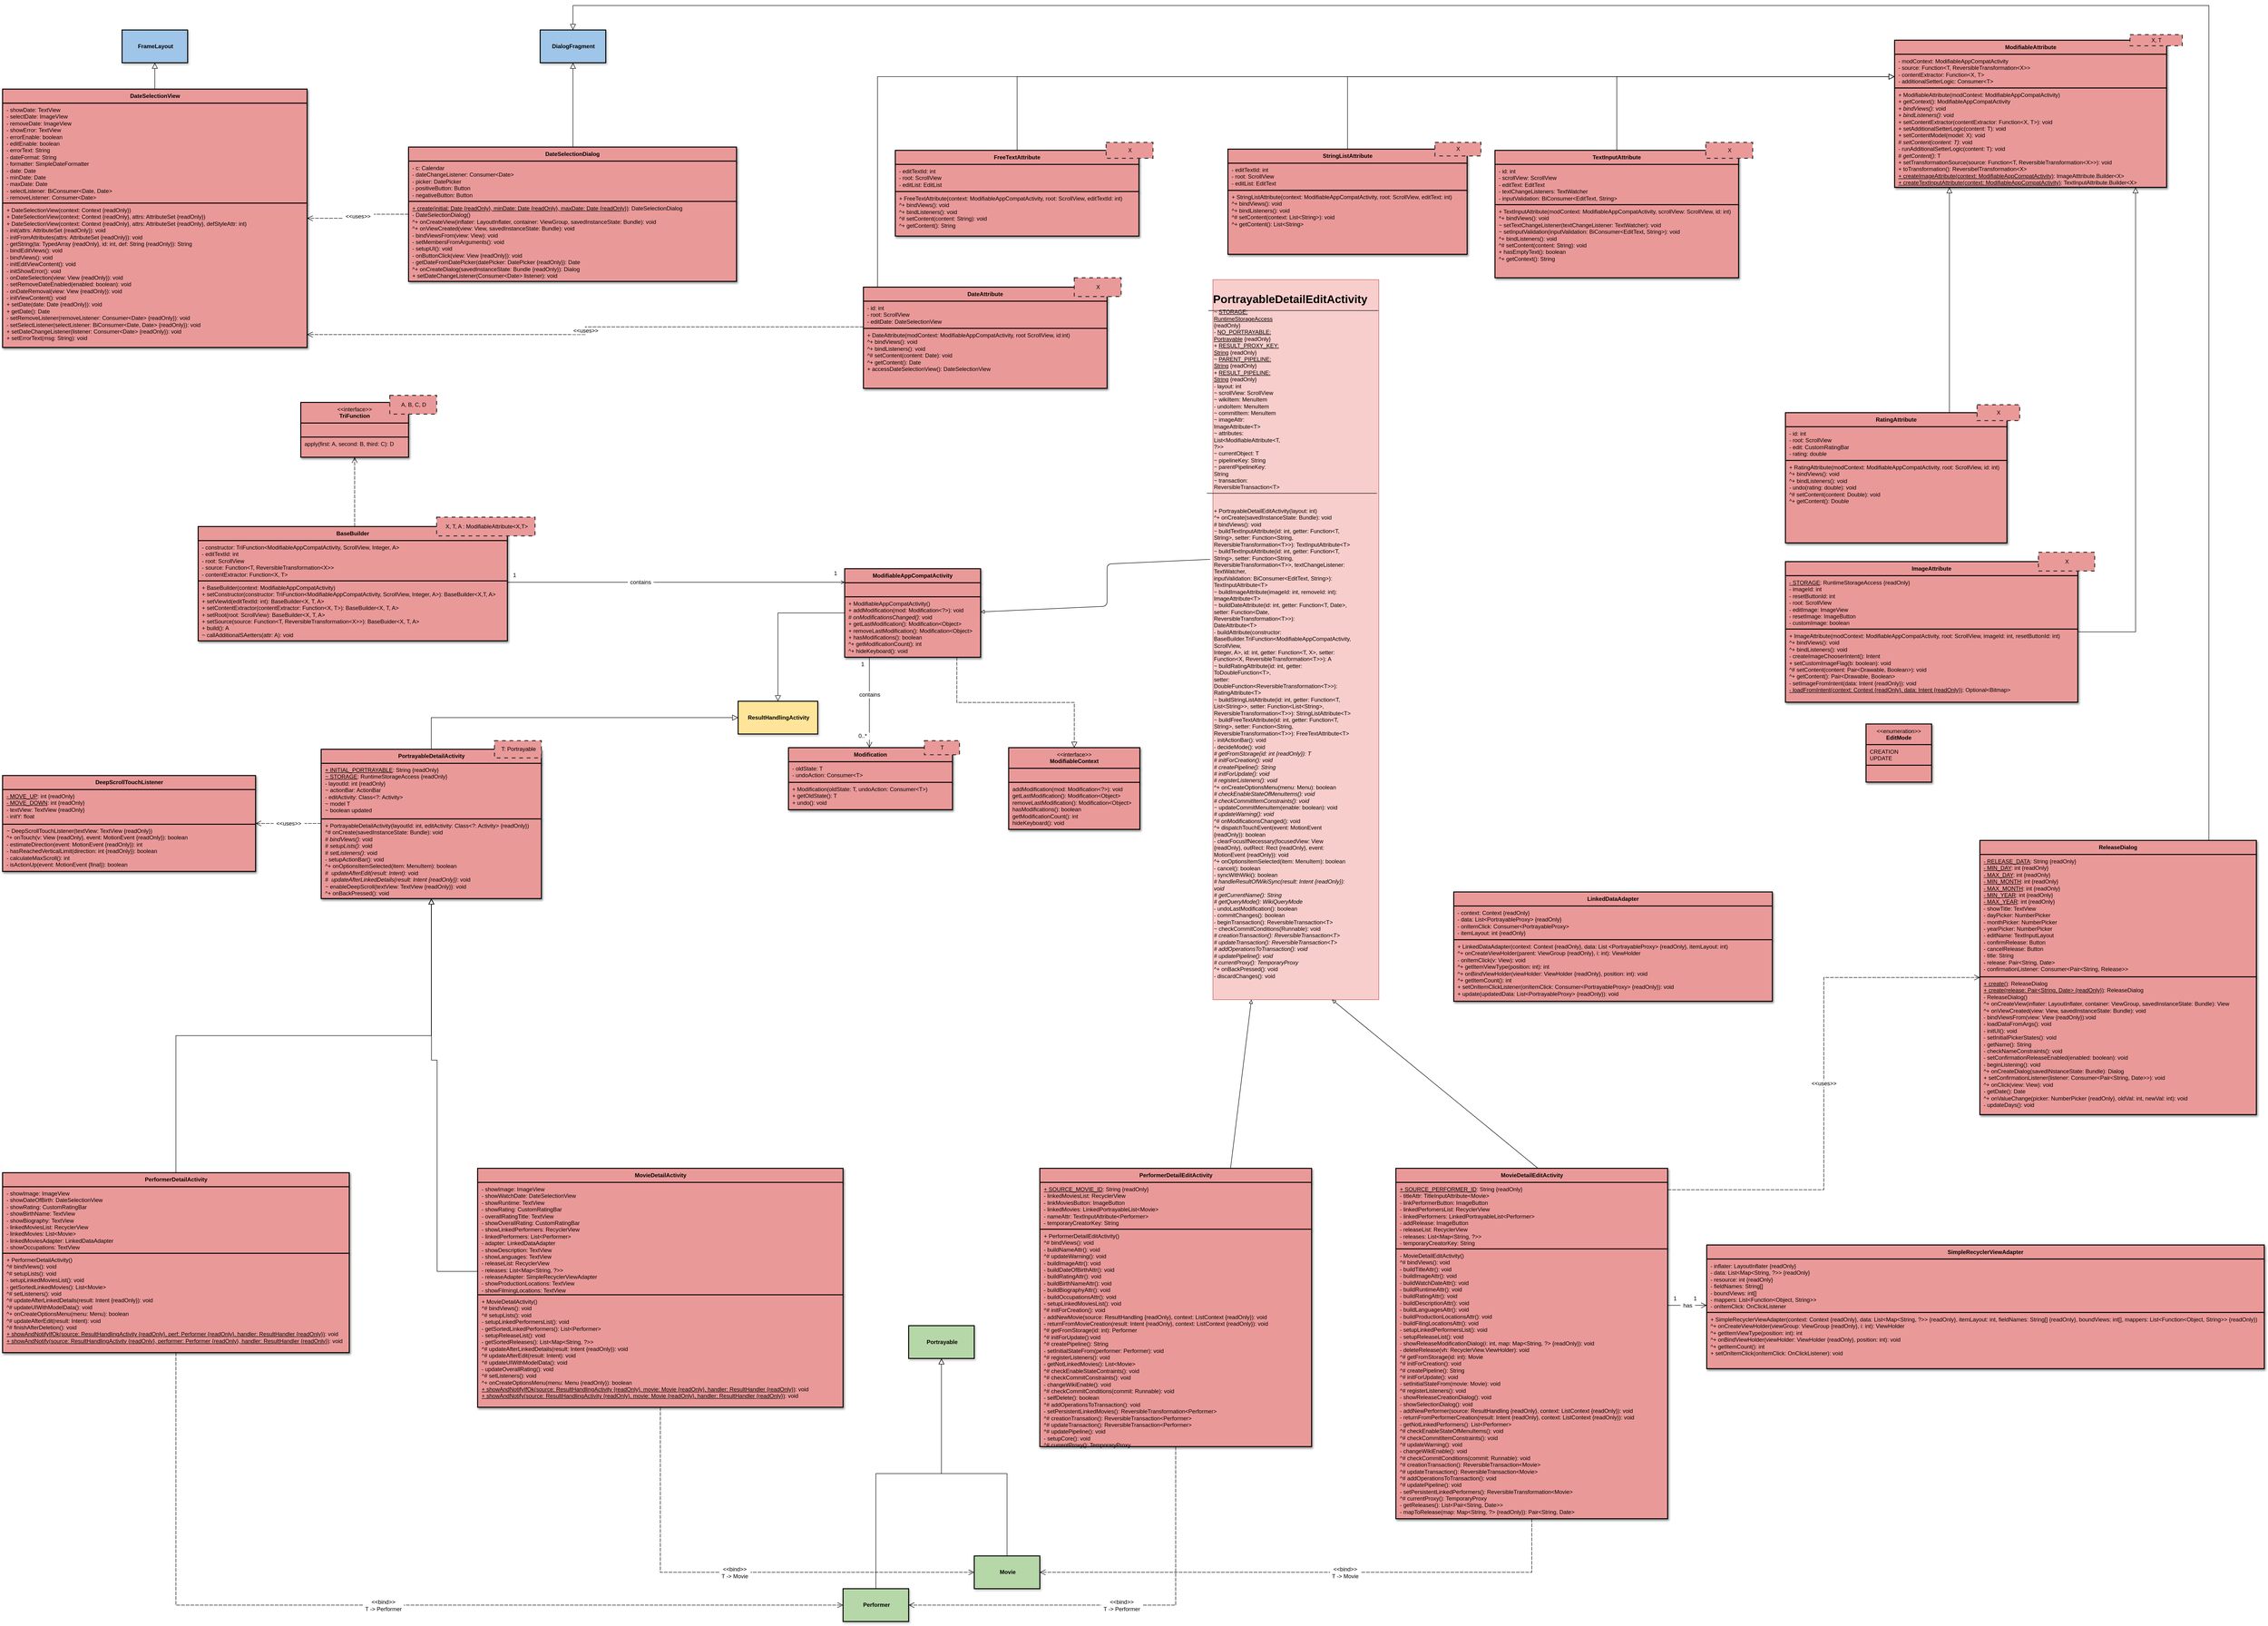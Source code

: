 <mxfile version="12.3.7" type="github" pages="1"><diagram id="ClcN8SmVovaJtXsPA-9P" name="Page-1"><mxGraphModel dx="1573" dy="729" grid="1" gridSize="10" guides="1" tooltips="1" connect="1" arrows="1" fold="1" page="1" pageScale="1" pageWidth="827" pageHeight="1169" background="#FFFFFF" math="0" shadow="0"><root><mxCell id="0"/><mxCell id="2" value="Layer 0" parent="0"/><mxCell id="3" style="group;gliffyId=20;" parent="2" vertex="1"><mxGeometry x="812.5" y="1847.082" width="470" height="320" as="geometry"/></mxCell><mxCell id="4" style="shape=verticalAlign=top;fontSize=12;fontFamily=Helvetica;shadow=1;strokeWidth=2;fillColor=#ea9999;strokeColor=#000000;opacity=100.0;gliffyId=23;" parent="3" vertex="1"><mxGeometry y="18.391" width="470" height="318.667" as="geometry"/></mxCell><mxCell id="5" value="&lt;div style='width: 467.0px;height:auto;word-break: break-word;'&gt;&lt;div align=&quot;center&quot;&gt;&lt;span style=&quot;font-size: 12px; font-family: Arial; font-weight: bold; text-decoration: none; line-height: 14px;&quot;&gt;PortrayableDetailActivity&lt;/span&gt;&lt;/div&gt;&lt;/div&gt;" style="shape=rect;shadow=1;strokeWidth=2;fillColor=#ea9999;strokeColor=#000000;opacity=100.0;html=1;nl2Br=0;verticalAlign=top;align=center;spacingLeft=6.0;spacingRight=6;spacingTop=1.0;spacingBottom=8;whiteSpace=wrap;gliffyId=24;" parent="4" vertex="1"><mxGeometry width="470" height="30" as="geometry"/></mxCell><mxCell id="6" value="&lt;div style='width: 467.0px;height:auto;word-break: break-word;'&gt;&lt;div align=&quot;left&quot;&gt;&lt;/div&gt;&lt;div align=&quot;left&quot;&gt;&lt;span style=&quot;text-decoration: underline; line-height: normal; line-height: normal;&quot;&gt;+ INITIAL_PORTRAYABLE&lt;/span&gt;&lt;span style=&quot;line-height: normal; line-height: normal;&quot;&gt;: String {readOnly}&lt;/span&gt;&lt;/div&gt;&lt;div align=&quot;left&quot;&gt;&lt;span style=&quot;text-decoration: underline; line-height: normal; line-height: normal;&quot;&gt;~ STORAGE&lt;/span&gt;&lt;span style=&quot;line-height: normal; line-height: normal;&quot;&gt;: RuntimeStorageAccess {readOnly}&lt;/span&gt;&lt;/div&gt;&lt;div align=&quot;left&quot;&gt;&lt;span style=&quot;line-height: normal; line-height: normal;&quot;&gt;- layoutId: int {readOnly}&lt;/span&gt;&lt;/div&gt;&lt;div align=&quot;left&quot;&gt;&lt;span style=&quot;line-height: normal; line-height: normal;&quot;&gt;~ actionBar: ActionBar&lt;/span&gt;&lt;/div&gt;&lt;div align=&quot;left&quot;&gt;&lt;span style=&quot;line-height: normal; line-height: normal;&quot;&gt;- editActivity: Class&amp;lt;?: Activity&amp;gt;&lt;/span&gt;&lt;/div&gt;&lt;div align=&quot;left&quot;&gt;&lt;span style=&quot;line-height: normal; line-height: normal;&quot;&gt;~ model T&lt;/span&gt;&lt;/div&gt;&lt;div align=&quot;left&quot;&gt;&lt;span style=&quot;line-height: normal; line-height: normal;&quot;&gt;~ boolean updated&lt;/span&gt;&lt;/div&gt;&lt;/div&gt;" style="shape=rect;shadow=1;strokeWidth=2;fillColor=#ea9999;strokeColor=#000000;opacity=100.0;html=1;nl2Br=0;verticalAlign=top;align=left;spacingLeft=6.0;spacingRight=6;spacingTop=1.0;spacingBottom=8;whiteSpace=wrap;gliffyId=26;" parent="4" vertex="1"><mxGeometry y="30" width="470" height="118.667" as="geometry"/></mxCell><mxCell id="7" value="&lt;div style='width: 467.0px;height:auto;word-break: break-word;'&gt;&lt;div align=&quot;left&quot;&gt;&lt;span style=&quot;font-size:12px;font-family:Arial;text-decoration:none; line-height: 0;&quot;&gt;&lt;span style=&quot;text-decoration: none; line-height: 14px;&quot;&gt;+ PortrayableDetailActivity(layoutId: int, editActivity: Class&amp;lt;?: Activity&amp;gt; {readOnly})&lt;/span&gt;&lt;/span&gt;&lt;/div&gt;&lt;div align=&quot;left&quot;&gt;&lt;span style=&quot;font-size:12px;font-family:Arial;text-decoration:none; line-height: 0;&quot;&gt;&lt;span style=&quot;text-decoration: none; line-height: 14px;&quot;&gt;^# onCreate(savedInstanceState: Bundle): void&lt;/span&gt;&lt;/span&gt;&lt;/div&gt;&lt;div align=&quot;left&quot;&gt;&lt;span style=&quot;font-size:12px;font-family:Arial;text-decoration:none; line-height: 0;&quot;&gt;&lt;span style=&quot;text-decoration: none; line-height: 14px;&quot;&gt;#&amp;nbsp;&lt;span style=&quot;font-style: italic; line-height: 14px;&quot;&gt;bindViews()&lt;/span&gt;: void&lt;/span&gt;&lt;/span&gt;&lt;/div&gt;&lt;div align=&quot;left&quot;&gt;&lt;span style=&quot;font-size:12px;font-family:Arial;text-decoration:none; line-height: 0;&quot;&gt;&lt;span style=&quot;text-decoration: none; line-height: 14px;&quot;&gt;#&amp;nbsp;&lt;span style=&quot;font-style: italic; line-height: 14px;&quot;&gt;setupLists()&lt;/span&gt;: void&lt;/span&gt;&lt;/span&gt;&lt;/div&gt;&lt;div align=&quot;left&quot;&gt;&lt;span style=&quot;font-size:12px;font-family:Arial;text-decoration:none; line-height: 0;&quot;&gt;&lt;span style=&quot;text-decoration: none; line-height: 14px;&quot;&gt;#&amp;nbsp;&lt;span style=&quot;font-style: italic; line-height: 14px;&quot;&gt;setListeners()&lt;/span&gt;: void&lt;/span&gt;&lt;/span&gt;&lt;/div&gt;&lt;div align=&quot;left&quot;&gt;&lt;span style=&quot;font-size:12px;font-family:Arial;text-decoration:none; line-height: 0;&quot;&gt;&lt;span style=&quot;text-decoration: none; line-height: 14px;&quot;&gt;- setupActionBar(): void&lt;/span&gt;&lt;/span&gt;&lt;/div&gt;&lt;div align=&quot;left&quot;&gt;&lt;span style=&quot;font-size:12px;font-family:Arial;text-decoration:none; line-height: 0;&quot;&gt;&lt;span style=&quot;text-decoration: none; line-height: 14px;&quot;&gt;^+ onOptionsItemSelected(item: MenuItem): boolean&lt;/span&gt;&lt;/span&gt;&lt;/div&gt;&lt;div align=&quot;left&quot;&gt;&lt;span style=&quot;font-size:12px;font-family:Arial;text-decoration:none; line-height: 0;&quot;&gt;&lt;span style=&quot;text-decoration: none; line-height: 14px;&quot;&gt;#&amp;nbsp;&lt;span style=&quot;font-style: italic; line-height: 14px;&quot;&gt; updateAfterEdit(result: Intent)&lt;/span&gt;: void&lt;/span&gt;&lt;/span&gt;&lt;/div&gt;&lt;div align=&quot;left&quot;&gt;&lt;span style=&quot;font-size:12px;font-family:Arial;text-decoration:none; line-height: 0;&quot;&gt;&lt;span style=&quot;text-decoration: none; line-height: 14px;&quot;&gt;#&amp;nbsp;&lt;span style=&quot;font-style: italic; line-height: 14px;&quot;&gt; updateAfterLinkedDetails(result: Intent {readOnly})&lt;/span&gt;: void&lt;/span&gt;&lt;/span&gt;&lt;/div&gt;&lt;div align=&quot;left&quot;&gt;&lt;span style=&quot;font-size:12px;font-family:Arial;text-decoration:none; line-height: 0;&quot;&gt;&lt;span style=&quot;text-decoration: none; line-height: 14px;&quot;&gt;~ enableDeepScroll(textView: TextView {readOnly}}: void&lt;/span&gt;&lt;/span&gt;&lt;/div&gt;&lt;div align=&quot;left&quot;&gt;&lt;span style=&quot;font-size:12px;font-family:Arial;text-decoration:none; line-height: 0;&quot;&gt;&lt;span style=&quot;text-decoration: none; line-height: 14px;&quot;&gt;^+ onBackPressed(): void&lt;/span&gt;&lt;/span&gt;&lt;/div&gt;&lt;/div&gt;" style="shape=rect;shadow=1;strokeWidth=2;fillColor=#ea9999;strokeColor=#000000;opacity=100.0;html=1;nl2Br=0;verticalAlign=top;align=left;spacingLeft=6.0;spacingRight=6;spacingTop=1.0;spacingBottom=8;whiteSpace=wrap;gliffyId=28;" parent="4" vertex="1"><mxGeometry y="148.667" width="470" height="170" as="geometry"/></mxCell><mxCell id="8" value="&lt;div style='width: 93.0px;height:auto;word-break: break-word;'&gt;&lt;div align=&quot;center&quot;&gt;&lt;span style=&quot;font-size:12px;font-family:Arial;text-decoration:none; line-height: 0;&quot;&gt;&lt;span style=&quot;text-decoration: none; line-height: 14px;&quot;&gt;T: Portrayable&lt;/span&gt;&lt;/span&gt;&lt;/div&gt;&lt;/div&gt;" style="shape=rect;shadow=0;strokeWidth=2;fillColor=#ea9999;strokeColor=#333333;opacity=100.0;dashed=1;fixDash=1;dashPattern=8.0 8.0;html=1;nl2Br=0;verticalAlign=middle;align=center;spacingLeft=8.0;spacingRight=6;whiteSpace=wrap;gliffyId=21;" parent="3" vertex="1"><mxGeometry x="370" width="100" height="36.782" as="geometry"/></mxCell><mxCell id="9" style="shape=verticalAlign=top;fontSize=12;fontFamily=Helvetica;shadow=1;strokeWidth=2;fillColor=#ea9999;strokeColor=#000000;opacity=100.0;gliffyId=13;" parent="2" vertex="1"><mxGeometry x="132.5" y="1921.473" width="540" height="204.667" as="geometry"/></mxCell><mxCell id="10" value="&lt;div style='width: 537.0px;height:auto;word-break: break-word;'&gt;&lt;div align=&quot;center&quot;&gt;&lt;span style=&quot;font-size: 12px; font-family: Arial; font-weight: bold; text-decoration: none; line-height: 14px;&quot;&gt;DeepScrollTouchListener&lt;/span&gt;&lt;/div&gt;&lt;/div&gt;" style="shape=rect;shadow=1;strokeWidth=2;fillColor=#ea9999;strokeColor=#000000;opacity=100.0;html=1;nl2Br=0;verticalAlign=top;align=center;spacingLeft=6.0;spacingRight=6;spacingTop=1.0;spacingBottom=8;whiteSpace=wrap;gliffyId=14;" parent="9" vertex="1"><mxGeometry width="540" height="30" as="geometry"/></mxCell><mxCell id="11" value="&lt;div style='width: 537.0px;height:auto;word-break: break-word;'&gt;&lt;div align=&quot;left&quot;&gt;&lt;span style=&quot;font-size:12px;font-family:Arial;text-decoration:none; line-height: 0;&quot;&gt;&lt;span style=&quot;text-decoration: none; line-height: 14px;&quot;&gt;&lt;span style=&quot;text-decoration: underline; line-height: 14px;&quot;&gt;- MOVE_UP&lt;/span&gt;: int {readOnly}&lt;/span&gt;&lt;/span&gt;&lt;/div&gt;&lt;div align=&quot;left&quot;&gt;&lt;span style=&quot;font-size:12px;font-family:Arial;text-decoration:underline; line-height: 0;&quot;&gt;&lt;span style=&quot;line-height: 14px;&quot;&gt;- MOVE_DOWN&lt;/span&gt;&lt;/span&gt;&lt;span style=&quot;line-height: normal; line-height: normal;&quot;&gt;: int {readOnly}&lt;/span&gt;&lt;/div&gt;&lt;div align=&quot;left&quot;&gt;&lt;span style=&quot;line-height: normal; line-height: normal;&quot;&gt;- textView: TextView {readOnly}&lt;/span&gt;&lt;/div&gt;&lt;div align=&quot;left&quot;&gt;&lt;span style=&quot;line-height: normal; line-height: normal;&quot;&gt;- initY: float&lt;/span&gt;&lt;/div&gt;&lt;/div&gt;" style="shape=rect;shadow=1;strokeWidth=2;fillColor=#ea9999;strokeColor=#000000;opacity=100.0;html=1;nl2Br=0;verticalAlign=top;align=left;spacingLeft=6.0;spacingRight=6;spacingTop=1.0;spacingBottom=8;whiteSpace=wrap;gliffyId=16;" parent="9" vertex="1"><mxGeometry y="30" width="540" height="74" as="geometry"/></mxCell><mxCell id="12" value="&lt;div style='width: 537.0px;height:auto;word-break: break-word;'&gt;&lt;div align=&quot;left&quot;&gt;&lt;span style=&quot;font-size:12px;font-family:Arial;text-decoration:none; line-height: 0;&quot;&gt;&lt;span style=&quot;text-decoration: none; line-height: 14px;&quot;&gt;~ DeepScrollTouchListener(textView: TextView {readOnly})&lt;/span&gt;&lt;/span&gt;&lt;/div&gt;&lt;div align=&quot;left&quot;&gt;&lt;span style=&quot;font-size:12px;font-family:Arial;text-decoration:none; line-height: 0;&quot;&gt;&lt;span style=&quot;text-decoration: none; line-height: 14px;&quot;&gt;^+ onTouch(v: View {readOnly}, event: MotionEvent {readOnly}): boolean&lt;/span&gt;&lt;/span&gt;&lt;/div&gt;&lt;div align=&quot;left&quot;&gt;&lt;span style=&quot;font-size:12px;font-family:Arial;text-decoration:none; line-height: 0;&quot;&gt;&lt;span style=&quot;text-decoration: none; line-height: 14px;&quot;&gt;- estimateDirection(event: MotionEvent {readOnly}): int&lt;/span&gt;&lt;/span&gt;&lt;/div&gt;&lt;div align=&quot;left&quot;&gt;&lt;span style=&quot;font-size:12px;font-family:Arial;text-decoration:none; line-height: 0;&quot;&gt;&lt;span style=&quot;text-decoration: none; line-height: 14px;&quot;&gt;- hasReachedVerticalLimit(direction: int {readOnly}): boolean&lt;/span&gt;&lt;/span&gt;&lt;/div&gt;&lt;div align=&quot;left&quot;&gt;&lt;span style=&quot;font-size:12px;font-family:Arial;text-decoration:none; line-height: 0;&quot;&gt;&lt;span style=&quot;text-decoration: none; line-height: 14px;&quot;&gt;- calculateMaxScroll(): int&lt;/span&gt;&lt;/span&gt;&lt;/div&gt;&lt;div align=&quot;left&quot;&gt;&lt;span style=&quot;font-size:12px;font-family:Arial;text-decoration:none; line-height: 0;&quot;&gt;&lt;span style=&quot;text-decoration: none; line-height: 14px;&quot;&gt;- isActionUp(event: MotionEvent {final}): boolean&lt;/span&gt;&lt;/span&gt;&lt;/div&gt;&lt;/div&gt;" style="shape=rect;shadow=1;strokeWidth=2;fillColor=#ea9999;strokeColor=#000000;opacity=100.0;html=1;nl2Br=0;verticalAlign=top;align=left;spacingLeft=6.0;spacingRight=6;spacingTop=1.0;spacingBottom=8;whiteSpace=wrap;gliffyId=18;" parent="9" vertex="1"><mxGeometry y="104" width="540" height="100.667" as="geometry"/></mxCell><mxCell id="13" style="shape=filledEdge;strokeWidth=1;strokeColor=#000000;fillColor=none;startArrow=none;startFill=0;startSize=6;endArrow=open;endFill=0;endSize=10;rounded=0;dashed=1;fixDash=1;dashPattern=8.0 2.0;html=1;nl2Br=0;gliffyId=11;edgeStyle=orthogonalEdgeStyle;" parent="2" source="4" target="9" edge="1"><mxGeometry width="100" height="100" relative="1" as="geometry"><Array as="points"><mxPoint x="812.504" y="2023.806"/><mxPoint x="765.836" y="2023.806"/><mxPoint x="719.168" y="2023.806"/><mxPoint x="672.5" y="2023.806"/></Array></mxGeometry></mxCell><mxCell id="14" value="&lt;div style='width: 66.0px;height:auto;word-break: break-word;'&gt;&lt;div align=&quot;center&quot;&gt;&lt;span style=&quot;font-size:12px;font-family:Arial; line-height: 0;&quot;&gt;&lt;span style=&quot;font-size: 12px; font-family: Arial; text-decoration: none; line-height: 14px;&quot;&gt;&amp;lt;&amp;lt;uses&amp;gt;&amp;gt;&lt;/span&gt;&lt;/span&gt;&lt;/div&gt;&lt;/div&gt;" style="text;html=1;nl2Br=0;labelBackgroundColor=#FFFFFF;html=1;nl2Br=0;verticalAlign=middle;align=center;spacingLeft=0.0;spacingRight=0;gliffyId=12;" parent="13" vertex="1"><mxGeometry relative="1" as="geometry"><mxPoint as="offset"/></mxGeometry></mxCell><mxCell id="15" style="shape=verticalAlign=top;fontSize=12;fontFamily=Helvetica;shadow=1;strokeWidth=2;fillColor=#ea9999;strokeColor=#000000;opacity=100.0;gliffyId=33;" parent="2" vertex="1"><mxGeometry x="132.5" y="2769.391" width="740" height="384" as="geometry"/></mxCell><mxCell id="16" value="&lt;div style='width: 737.0px;height:auto;word-break: break-word;'&gt;&lt;div align=&quot;center&quot;&gt;&lt;span style=&quot;font-size: 12px; font-family: Arial; font-weight: bold; text-decoration: none; line-height: 14px;&quot;&gt;PerformerDetailActivity&lt;/span&gt;&lt;/div&gt;&lt;/div&gt;" style="shape=rect;shadow=1;strokeWidth=2;fillColor=#ea9999;strokeColor=#000000;opacity=100.0;html=1;nl2Br=0;verticalAlign=top;align=center;spacingLeft=6.0;spacingRight=6;spacingTop=1.0;spacingBottom=8;whiteSpace=wrap;gliffyId=34;" parent="15" vertex="1"><mxGeometry width="740" height="30" as="geometry"/></mxCell><mxCell id="17" value="&lt;div style='width: 737.0px;height:auto;word-break: break-word;'&gt;&lt;div align=&quot;left&quot;&gt;&lt;span style=&quot;font-size: 12px; font-family: Arial; font-weight: normal; text-decoration: none; line-height: 14px;&quot;&gt;- showImage: ImageView&lt;/span&gt;&lt;/div&gt;&lt;div align=&quot;left&quot;&gt;&lt;span style=&quot;font-size: 12px; font-family: Arial; font-weight: normal; text-decoration: none; line-height: 14px;&quot;&gt;- showDateOfBirth: DateSelectionView&lt;/span&gt;&lt;/div&gt;&lt;div align=&quot;left&quot;&gt;&lt;span style=&quot;font-size: 12px; font-family: Arial; font-weight: normal; text-decoration: none; line-height: 14px;&quot;&gt;- showRating: CustomRatingBar&lt;/span&gt;&lt;/div&gt;&lt;div align=&quot;left&quot;&gt;&lt;span style=&quot;font-size: 12px; font-family: Arial; font-weight: normal; text-decoration: none; line-height: 14px;&quot;&gt;- showBirthName: TextView&lt;/span&gt;&lt;/div&gt;&lt;div align=&quot;left&quot;&gt;&lt;span style=&quot;font-size: 12px; font-family: Arial; font-weight: normal; text-decoration: none; line-height: 14px;&quot;&gt;- showBiography: TextView&lt;/span&gt;&lt;/div&gt;&lt;div align=&quot;left&quot;&gt;&lt;span style=&quot;font-size: 12px; font-family: Arial; font-weight: normal; text-decoration: none; line-height: 14px;&quot;&gt;- linkedMoviesList: RecyclerView&lt;/span&gt;&lt;/div&gt;&lt;div align=&quot;left&quot;&gt;&lt;span style=&quot;font-size: 12px; font-family: Arial; font-weight: normal; text-decoration: none; line-height: 14px;&quot;&gt;- linkedMovies: List&amp;lt;Movie&amp;gt;&lt;/span&gt;&lt;/div&gt;&lt;div align=&quot;left&quot;&gt;&lt;span style=&quot;font-size: 12px; font-family: Arial; font-weight: normal; text-decoration: none; line-height: 14px;&quot;&gt;- linkedMoviesAdapter: LinkedDataAdapter&lt;/span&gt;&lt;/div&gt;&lt;div align=&quot;left&quot;&gt;&lt;span style=&quot;font-size: 12px; font-family: Arial; font-weight: normal; text-decoration: none; line-height: 14px;&quot;&gt;- showOccupations: TextView&lt;/span&gt;&lt;/div&gt;&lt;/div&gt;" style="shape=rect;shadow=1;strokeWidth=2;fillColor=#ea9999;strokeColor=#000000;opacity=100.0;html=1;nl2Br=0;verticalAlign=top;align=left;spacingLeft=6.0;spacingRight=6;spacingTop=1.0;spacingBottom=8;whiteSpace=wrap;gliffyId=36;" parent="15" vertex="1"><mxGeometry y="30" width="740" height="142" as="geometry"/></mxCell><mxCell id="18" value="&lt;div style='width: 737.0px;height:auto;word-break: break-word;'&gt;&lt;div align=&quot;left&quot;&gt;&lt;span style=&quot;font-size: 12px; font-family: Arial; font-weight: normal; text-decoration: none; line-height: 14px;&quot;&gt;+ PerformerDetailActivity()&lt;/span&gt;&lt;/div&gt;&lt;div align=&quot;left&quot;&gt;&lt;span style=&quot;font-size: 12px; font-family: Arial; font-weight: normal; text-decoration: none; line-height: 14px;&quot;&gt;^# bindViews(): void&lt;/span&gt;&lt;/div&gt;&lt;div align=&quot;left&quot;&gt;&lt;span style=&quot;font-size: 12px; font-family: Arial; font-weight: normal; text-decoration: none; line-height: 14px;&quot;&gt;^# setupLists(): void&lt;/span&gt;&lt;/div&gt;&lt;div align=&quot;left&quot;&gt;&lt;span style=&quot;font-size: 12px; font-family: Arial; font-weight: normal; text-decoration: none; line-height: 14px;&quot;&gt;- setupLinkedMoviesList(): void&lt;/span&gt;&lt;/div&gt;&lt;div align=&quot;left&quot;&gt;&lt;span style=&quot;font-size: 12px; font-family: Arial; font-weight: normal; text-decoration: none; line-height: 14px;&quot;&gt;- getSortedLinkedMovies(): List&amp;lt;Movie&amp;gt;&lt;/span&gt;&lt;/div&gt;&lt;div align=&quot;left&quot;&gt;&lt;span style=&quot;font-size: 12px; font-family: Arial; font-weight: normal; text-decoration: none; line-height: 14px;&quot;&gt;^# setListeners(): void&lt;/span&gt;&lt;/div&gt;&lt;div align=&quot;left&quot;&gt;&lt;span style=&quot;font-size: 12px; font-family: Arial; font-weight: normal; text-decoration: none; line-height: 14px;&quot;&gt;^# updateAfterLinkedDetails(result: Intent {readOnly}): void&lt;/span&gt;&lt;/div&gt;&lt;div align=&quot;left&quot;&gt;&lt;span style=&quot;font-size: 12px; font-family: Arial; font-weight: normal; text-decoration: none; line-height: 14px;&quot;&gt;^# updateUIWithModelData(): void&lt;/span&gt;&lt;/div&gt;&lt;div align=&quot;left&quot;&gt;&lt;span style=&quot;font-size: 12px; font-family: Arial; font-weight: normal; text-decoration: none; line-height: 14px;&quot;&gt;^+ onCreateOptionsMenu(menu: Menu): boolean&lt;/span&gt;&lt;/div&gt;&lt;div align=&quot;left&quot;&gt;&lt;span style=&quot;font-size: 12px; font-family: Arial; font-weight: normal; text-decoration: none; line-height: 14px;&quot;&gt;^# updateAfterEdit(result: Intent): void&lt;/span&gt;&lt;/div&gt;&lt;div align=&quot;left&quot;&gt;&lt;span style=&quot;font-size: 12px; font-family: Arial; font-weight: normal; text-decoration: none; line-height: 14px;&quot;&gt;&lt;span style=&quot;line-height: 14px;&quot;&gt;^# finishAfterDeletion()&lt;/span&gt;: void&lt;/span&gt;&lt;/div&gt;&lt;div align=&quot;left&quot;&gt;&lt;span style=&quot;font-size: 12px; font-family: Arial; font-weight: normal; text-decoration: none; line-height: 14px;&quot;&gt;&lt;span style=&quot;text-decoration: underline; line-height: 14px;&quot;&gt;+ showAndNotifyIfOk(source: ResultHandlingActivity {readOnly}, perf: Performer {readOnly}, handler: ResultHandler {readOnly})&lt;/span&gt;: void&lt;br&gt;&lt;/span&gt;&lt;/div&gt;&lt;div align=&quot;left&quot;&gt;&lt;span style=&quot;font-size: 12px; font-family: Arial; font-weight: normal; text-decoration: underline; line-height: 14px;&quot;&gt;+ showAndNotify(source: ResultHandlingActivity {readOnly}, performer: Performer {readOnly}, handler: ResultHandler {readOnly})&lt;/span&gt;&lt;span style=&quot;line-height: normal; line-height: normal;&quot;&gt;: void&lt;/span&gt;&lt;/div&gt;&lt;/div&gt;" style="shape=rect;shadow=1;strokeWidth=2;fillColor=#ea9999;strokeColor=#000000;opacity=100.0;html=1;nl2Br=0;verticalAlign=top;align=left;spacingLeft=6.0;spacingRight=6;spacingTop=1.0;spacingBottom=8;whiteSpace=wrap;gliffyId=38;" parent="15" vertex="1"><mxGeometry y="172" width="740" height="212" as="geometry"/></mxCell><mxCell id="19" style="shape=verticalAlign=top;fontSize=12;fontFamily=Helvetica;shadow=1;strokeWidth=2;fillColor=#ea9999;strokeColor=#000000;opacity=100.0;gliffyId=40;" parent="2" vertex="1"><mxGeometry x="1146.5" y="2760" width="780" height="510" as="geometry"/></mxCell><mxCell id="20" value="&lt;div style='width: 777.0px;height:auto;word-break: break-word;'&gt;&lt;div align=&quot;center&quot;&gt;&lt;span style=&quot;font-size: 12px; font-family: Arial; font-weight: bold; text-decoration: none; line-height: 14px;&quot;&gt;MovieDetailActivity&lt;/span&gt;&lt;/div&gt;&lt;/div&gt;" style="shape=rect;shadow=1;strokeWidth=2;fillColor=#ea9999;strokeColor=#000000;opacity=100.0;html=1;nl2Br=0;verticalAlign=top;align=center;spacingLeft=6.0;spacingRight=6;spacingTop=1.0;spacingBottom=8;whiteSpace=wrap;gliffyId=41;" parent="19" vertex="1"><mxGeometry width="780" height="30" as="geometry"/></mxCell><mxCell id="21" value="&lt;div style='width: 777.0px;height:auto;word-break: break-word;'&gt;&lt;div align=&quot;left&quot;&gt;&lt;span style=&quot;font-size: 12px; font-family: Arial; font-weight: normal; text-decoration: none; line-height: 14px;&quot;&gt;- showImage: ImageView&lt;/span&gt;&lt;/div&gt;&lt;div align=&quot;left&quot;&gt;&lt;span style=&quot;font-size: 12px; font-family: Arial; font-weight: normal; text-decoration: none; line-height: 14px;&quot;&gt;- showWatchDate: DateSelectionView&lt;/span&gt;&lt;/div&gt;&lt;div align=&quot;left&quot;&gt;&lt;span style=&quot;font-size: 12px; font-family: Arial; font-weight: normal; text-decoration: none; line-height: 14px;&quot;&gt;- showRuntime: TextView&lt;/span&gt;&lt;/div&gt;&lt;div align=&quot;left&quot;&gt;&lt;span style=&quot;font-size: 12px; font-family: Arial; font-weight: normal; text-decoration: none; line-height: 14px;&quot;&gt;- showRating: CustomRatingBar&lt;/span&gt;&lt;/div&gt;&lt;div align=&quot;left&quot;&gt;&lt;span style=&quot;font-size: 12px; font-family: Arial; font-weight: normal; text-decoration: none; line-height: 14px;&quot;&gt;- overallRatingTitle: TextView&lt;/span&gt;&lt;/div&gt;&lt;div align=&quot;left&quot;&gt;&lt;span style=&quot;font-size: 12px; font-family: Arial; font-weight: normal; text-decoration: none; line-height: 14px;&quot;&gt;- showOverallRating: CustomRatingBar&lt;/span&gt;&lt;/div&gt;&lt;div align=&quot;left&quot;&gt;&lt;span style=&quot;font-size: 12px; font-family: Arial; font-weight: normal; text-decoration: none; line-height: 14px;&quot;&gt;- showLinkedPerformers: RecyclerView&lt;/span&gt;&lt;/div&gt;&lt;div align=&quot;left&quot;&gt;&lt;span style=&quot;font-size: 12px; font-family: Arial; font-weight: normal; text-decoration: none; line-height: 14px;&quot;&gt;- linkedPerformers: List&amp;lt;Performer&amp;gt;&lt;/span&gt;&lt;/div&gt;&lt;div align=&quot;left&quot;&gt;&lt;span style=&quot;font-size: 12px; font-family: Arial; font-weight: normal; text-decoration: none; line-height: 14px;&quot;&gt;- adapter: LinkedDataAdapter&lt;/span&gt;&lt;/div&gt;&lt;div align=&quot;left&quot;&gt;&lt;span style=&quot;font-size: 12px; font-family: Arial; font-weight: normal; text-decoration: none; line-height: 14px;&quot;&gt;- showDescription: TextView&lt;/span&gt;&lt;/div&gt;&lt;div align=&quot;left&quot;&gt;&lt;span style=&quot;font-size: 12px; font-family: Arial; font-weight: normal; text-decoration: none; line-height: 14px;&quot;&gt;- showLanguages: TextView&lt;/span&gt;&lt;/div&gt;&lt;div align=&quot;left&quot;&gt;&lt;span style=&quot;font-size: 12px; font-family: Arial; font-weight: normal; text-decoration: none; line-height: 14px;&quot;&gt;- releaseList: RecyclerView&lt;/span&gt;&lt;/div&gt;&lt;div align=&quot;left&quot;&gt;&lt;span style=&quot;font-size: 12px; font-family: Arial; font-weight: normal; text-decoration: none; line-height: 14px;&quot;&gt;- releases: List&amp;lt;Map&amp;lt;String, ?&amp;gt;&amp;gt;&lt;/span&gt;&lt;/div&gt;&lt;div align=&quot;left&quot;&gt;&lt;span style=&quot;font-size: 12px; font-family: Arial; font-weight: normal; text-decoration: none; line-height: 14px;&quot;&gt;- releaseAdapter: SimpleRecyclerViewAdapter&lt;/span&gt;&lt;/div&gt;&lt;div align=&quot;left&quot;&gt;&lt;span style=&quot;font-size: 12px; font-family: Arial; font-weight: normal; text-decoration: none; line-height: 14px;&quot;&gt;- showProductionLocations: TextView&lt;/span&gt;&lt;/div&gt;&lt;div align=&quot;left&quot;&gt;&lt;span style=&quot;font-size: 12px; font-family: Arial; font-weight: normal; text-decoration: none; line-height: 14px;&quot;&gt;- showFilmingLocations: TextView&lt;/span&gt;&lt;/div&gt;&lt;/div&gt;" style="shape=rect;shadow=1;strokeWidth=2;fillColor=#ea9999;strokeColor=#000000;opacity=100.0;html=1;nl2Br=0;verticalAlign=top;align=left;spacingLeft=6.0;spacingRight=6;spacingTop=1.0;spacingBottom=8;whiteSpace=wrap;gliffyId=43;" parent="19" vertex="1"><mxGeometry y="30" width="780" height="240" as="geometry"/></mxCell><mxCell id="22" value="&lt;div style='width: 777.0px;height:auto;word-break: break-word;'&gt;&lt;div align=&quot;left&quot;&gt;&lt;span style=&quot;font-size: 12px; font-family: Arial; font-weight: normal; text-decoration: none; line-height: 14px;&quot;&gt;+ MovieDetailActivity()&lt;/span&gt;&lt;/div&gt;&lt;div align=&quot;left&quot;&gt;&lt;span style=&quot;font-size: 12px; font-family: Arial; font-weight: normal; text-decoration: none; line-height: 14px;&quot;&gt;^# bindViews(): void&lt;/span&gt;&lt;/div&gt;&lt;div align=&quot;left&quot;&gt;&lt;span style=&quot;font-size: 12px; font-family: Arial; font-weight: normal; text-decoration: none; line-height: 14px;&quot;&gt;^# setupLists(): void&lt;/span&gt;&lt;/div&gt;&lt;div align=&quot;left&quot;&gt;&lt;span style=&quot;font-size: 12px; font-family: Arial; font-weight: normal; text-decoration: none; line-height: 14px;&quot;&gt;- setupLinkedPerformersList(): void&lt;/span&gt;&lt;/div&gt;&lt;div align=&quot;left&quot;&gt;&lt;span style=&quot;font-size: 12px; font-family: Arial; font-weight: normal; text-decoration: none; line-height: 14px;&quot;&gt;- getSortedLinkedPerformers(): List&amp;lt;Performer&amp;gt;&lt;/span&gt;&lt;/div&gt;&lt;div align=&quot;left&quot;&gt;&lt;span style=&quot;font-size: 12px; font-family: Arial; font-weight: normal; text-decoration: none; line-height: 14px;&quot;&gt;- setupReleaseList(): void&lt;/span&gt;&lt;/div&gt;&lt;div align=&quot;left&quot;&gt;&lt;span style=&quot;font-size: 12px; font-family: Arial; font-weight: normal; text-decoration: none; line-height: 14px;&quot;&gt;- getSortedReleases(): List&amp;lt;Map&amp;lt;String, ?&amp;gt;&amp;gt;&lt;/span&gt;&lt;/div&gt;&lt;div align=&quot;left&quot;&gt;&lt;span style=&quot;font-size: 12px; font-family: Arial; font-weight: normal; text-decoration: none; line-height: 14px;&quot;&gt;^# updateAfterLinkedDetails(result: Intent {readOnly}): void&lt;/span&gt;&lt;/div&gt;&lt;div align=&quot;left&quot;&gt;&lt;span style=&quot;font-size: 12px; font-family: Arial; font-weight: normal; text-decoration: none; line-height: 14px;&quot;&gt;^# updateAfterEdit(result: Intent): void&lt;/span&gt;&lt;/div&gt;&lt;div align=&quot;left&quot;&gt;&lt;span style=&quot;font-size: 12px; font-family: Arial; font-weight: normal; text-decoration: none; line-height: 14px;&quot;&gt;^# updateUIWithModelData(): void&lt;/span&gt;&lt;/div&gt;&lt;div align=&quot;center&quot;&gt;&lt;/div&gt;&lt;div align=&quot;left&quot;&gt;&lt;span style=&quot;font-size: 12px; font-family: Arial; font-weight: normal; text-decoration: none; line-height: 14px;&quot;&gt;- updateOverallRating(): void&lt;/span&gt;&lt;/div&gt;&lt;div align=&quot;left&quot;&gt;&lt;span style=&quot;font-size: 12px; font-family: Arial; font-weight: normal; text-decoration: none; line-height: 14px;&quot;&gt;^# setListeners(): void&lt;/span&gt;&lt;/div&gt;&lt;div align=&quot;left&quot;&gt;&lt;span style=&quot;font-size: 12px; font-family: Arial; font-weight: normal; text-decoration: none; line-height: 14px;&quot;&gt;^+ onCreateOptionsMenu(menu: Menu {readOnly}): boolean&lt;/span&gt;&lt;/div&gt;&lt;div align=&quot;left&quot;&gt;&lt;span style=&quot;font-size: 12px; font-family: Arial; font-weight: normal; text-decoration: underline; line-height: 14px;&quot;&gt;+ showAndNotifyIfOk(source: ResultHandlingActivity {readOnly}, movie: Movie {readOnly}, handler: ResultHandler {readOnly})&lt;/span&gt;&lt;span style=&quot;line-height: normal; line-height: normal;&quot;&gt;: void&lt;/span&gt;&lt;/div&gt;&lt;div align=&quot;left&quot;&gt;&lt;span style=&quot;line-height: normal; line-height: 0;&quot;&gt;&lt;span style=&quot;text-decoration: underline; line-height: normal; line-height: normal;&quot;&gt;+ showAndNotify(source: ResultHandlingActivity {readOnly}, movie: Movie {readOnly}, handler: ResultHandler {readOnly})&lt;/span&gt;: void&lt;br&gt;&lt;/span&gt;&lt;/div&gt;&lt;div align=&quot;left&quot;&gt;&lt;/div&gt;&lt;/div&gt;" style="shape=rect;shadow=1;strokeWidth=2;fillColor=#ea9999;strokeColor=#000000;opacity=100.0;html=1;nl2Br=0;verticalAlign=top;align=left;spacingLeft=6.0;spacingRight=6;spacingTop=1.0;spacingBottom=8;whiteSpace=wrap;gliffyId=45;" parent="19" vertex="1"><mxGeometry y="270" width="780" height="240" as="geometry"/></mxCell><mxCell id="23" style="shape=filledEdge;strokeWidth=1;strokeColor=#000000;fillColor=none;startArrow=none;startFill=0;startSize=6;endArrow=block;endFill=0;endSize=10;rounded=0;gliffyId=47;edgeStyle=orthogonalEdgeStyle;" parent="2" source="15" target="4" edge="1"><mxGeometry width="100" height="100" relative="1" as="geometry"><Array as="points"><mxPoint x="502.5" y="2769.391"/><mxPoint x="502.5" y="2476.765"/><mxPoint x="1047.5" y="2476.765"/><mxPoint x="1047.5" y="2184.14"/></Array></mxGeometry></mxCell><mxCell id="24" style="shape=filledEdge;strokeWidth=1;strokeColor=#000000;fillColor=none;startArrow=none;startFill=0;startSize=6;endArrow=block;endFill=0;endSize=10;rounded=0;gliffyId=48;edgeStyle=orthogonalEdgeStyle;" parent="2" source="19" target="4" edge="1"><mxGeometry width="100" height="100" relative="1" as="geometry"><Array as="points"><mxPoint x="1060" y="2980"/><mxPoint x="1060" y="2529"/><mxPoint x="1048" y="2529"/></Array></mxGeometry></mxCell><mxCell id="25" style="shape=verticalAlign=top;fontSize=12;fontFamily=Helvetica;shadow=1;strokeWidth=2;fillColor=#ea9999;strokeColor=#000000;opacity=100.0;gliffyId=49;" parent="2" vertex="1"><mxGeometry x="2346.5" y="2760" width="580" height="594" as="geometry"/></mxCell><mxCell id="26" value="&lt;div style='width: 577.0px;height:auto;word-break: break-word;'&gt;&lt;div align=&quot;center&quot;&gt;&lt;span style=&quot;font-size: 12px; font-family: Arial; font-weight: bold; text-decoration: none; line-height: 14px;&quot;&gt;PerformerDetailEditActivity&lt;/span&gt;&lt;/div&gt;&lt;/div&gt;" style="shape=rect;shadow=1;strokeWidth=2;fillColor=#ea9999;strokeColor=#000000;opacity=100.0;html=1;nl2Br=0;verticalAlign=top;align=center;spacingLeft=6.0;spacingRight=6;spacingTop=1.0;spacingBottom=8;whiteSpace=wrap;gliffyId=50;" parent="25" vertex="1"><mxGeometry width="580" height="30" as="geometry"/></mxCell><mxCell id="27" value="&lt;div style='width: 577.0px;height:auto;word-break: break-word;'&gt;&lt;div align=&quot;left&quot;&gt;&lt;span style=&quot;font-size: 12px; font-family: Arial; font-weight: normal; text-decoration: none; line-height: 14px;&quot;&gt;&lt;span style=&quot;text-decoration: underline; line-height: 14px;&quot;&gt;+ SOURCE_MOVIE_ID&lt;/span&gt;: String {readOnly}&lt;br&gt;&lt;/span&gt;&lt;/div&gt;&lt;div align=&quot;left&quot;&gt;&lt;span style=&quot;font-size: 12px; font-family: Arial; font-weight: normal; text-decoration: none; line-height: 14px;&quot;&gt;- linkedMoviesList: RecyclerView&lt;/span&gt;&lt;/div&gt;&lt;div align=&quot;left&quot;&gt;&lt;span style=&quot;font-size: 12px; font-family: Arial; font-weight: normal; text-decoration: none; line-height: 14px;&quot;&gt;- linkMoviesButton: ImageButton&lt;/span&gt;&lt;/div&gt;&lt;div align=&quot;left&quot;&gt;&lt;span style=&quot;font-size: 12px; font-family: Arial; font-weight: normal; text-decoration: none; line-height: 14px;&quot;&gt;- linkedMovies: LinkedPortrayableList&amp;lt;Movie&amp;gt;&lt;/span&gt;&lt;/div&gt;&lt;div align=&quot;left&quot;&gt;&lt;span style=&quot;font-size: 12px; font-family: Arial; font-weight: normal; text-decoration: none; line-height: 14px;&quot;&gt;- nameAttr: TextInputAttribute&amp;lt;Performer&amp;gt;&lt;/span&gt;&lt;/div&gt;&lt;div align=&quot;left&quot;&gt;&lt;span style=&quot;font-size: 12px; font-family: Arial; font-weight: normal; text-decoration: none; line-height: 14px;&quot;&gt;- temporaryCreatorKey: String&lt;/span&gt;&lt;/div&gt;&lt;/div&gt;" style="shape=rect;shadow=1;strokeWidth=2;fillColor=#ea9999;strokeColor=#000000;opacity=100.0;html=1;nl2Br=0;verticalAlign=top;align=left;spacingLeft=6.0;spacingRight=6;spacingTop=1.0;spacingBottom=8;whiteSpace=wrap;gliffyId=52;" parent="25" vertex="1"><mxGeometry y="30" width="580" height="100" as="geometry"/></mxCell><mxCell id="28" value="&lt;div style='width: 577.0px;height:auto;word-break: break-word;'&gt;&lt;div align=&quot;left&quot;&gt;&lt;span style=&quot;font-size: 12px; font-family: Arial; font-weight: normal; text-decoration: none; line-height: 14px;&quot;&gt;+ PerformerDetailEditActivity()&lt;/span&gt;&lt;/div&gt;&lt;div align=&quot;left&quot;&gt;&lt;span style=&quot;font-size: 12px; font-family: Arial; font-weight: normal; text-decoration: none; line-height: 14px;&quot;&gt;^# bindViews(): void&lt;/span&gt;&lt;/div&gt;&lt;div align=&quot;left&quot;&gt;&lt;span style=&quot;font-size: 12px; font-family: Arial; font-weight: normal; text-decoration: none; line-height: 14px;&quot;&gt;- buildNameAttr(): void&lt;/span&gt;&lt;/div&gt;&lt;div align=&quot;left&quot;&gt;&lt;span style=&quot;font-size: 12px; font-family: Arial; font-weight: normal; text-decoration: none; line-height: 14px;&quot;&gt;^# updateWarning(): void&lt;/span&gt;&lt;/div&gt;&lt;div align=&quot;left&quot;&gt;&lt;span style=&quot;font-size: 12px; font-family: Arial; font-weight: normal; text-decoration: none; line-height: 14px;&quot;&gt;- buildImageAttr(): void&lt;/span&gt;&lt;/div&gt;&lt;div align=&quot;left&quot;&gt;&lt;span style=&quot;font-size: 12px; font-family: Arial; font-weight: normal; text-decoration: none; line-height: 14px;&quot;&gt;- buildDateOfBirthAttr(): void&lt;/span&gt;&lt;/div&gt;&lt;div align=&quot;left&quot;&gt;&lt;span style=&quot;font-size: 12px; font-family: Arial; font-weight: normal; text-decoration: none; line-height: 14px;&quot;&gt;- buildRatingAttr(): void&lt;/span&gt;&lt;/div&gt;&lt;div align=&quot;left&quot;&gt;&lt;span style=&quot;font-size: 12px; font-family: Arial; font-weight: normal; text-decoration: none; line-height: 14px;&quot;&gt;- buildBirthNameAttr(): void&lt;/span&gt;&lt;/div&gt;&lt;div align=&quot;left&quot;&gt;&lt;span style=&quot;font-size: 12px; font-family: Arial; font-weight: normal; text-decoration: none; line-height: 14px;&quot;&gt;- buildBiographyAttr(): void&lt;/span&gt;&lt;/div&gt;&lt;div align=&quot;left&quot;&gt;&lt;span style=&quot;font-size: 12px; font-family: Arial; font-weight: normal; text-decoration: none; line-height: 14px;&quot;&gt;- buildOccupationsAttr(): void&lt;/span&gt;&lt;/div&gt;&lt;div align=&quot;left&quot;&gt;&lt;span style=&quot;font-size: 12px; font-family: Arial; font-weight: normal; text-decoration: none; line-height: 14px;&quot;&gt;- setupLinkedMoviesList(): void&lt;/span&gt;&lt;/div&gt;&lt;div align=&quot;left&quot;&gt;&lt;span style=&quot;font-size: 12px; font-family: Arial; font-weight: normal; text-decoration: none; line-height: 14px;&quot;&gt;^# initForCreation(): void&lt;/span&gt;&lt;/div&gt;&lt;div align=&quot;left&quot;&gt;&lt;span style=&quot;font-size: 12px; font-family: Arial; font-weight: normal; text-decoration: none; line-height: 14px;&quot;&gt;- addNewMovie(source: ResultHandling {readOnly}, context: ListContext {readOnly}): void&lt;/span&gt;&lt;/div&gt;&lt;div align=&quot;left&quot;&gt;&lt;span style=&quot;font-size: 12px; font-family: Arial; font-weight: normal; text-decoration: none; line-height: 14px;&quot;&gt;- returnFromMovieCreation(result: Intent {readOnly}, context: ListContext {readOnly}): void&lt;/span&gt;&lt;/div&gt;&lt;div align=&quot;left&quot;&gt;&lt;span style=&quot;font-size: 12px; font-family: Arial; font-weight: normal; text-decoration: none; line-height: 14px;&quot;&gt;^# getFromStorage(id: int): Performer&lt;/span&gt;&lt;/div&gt;&lt;div align=&quot;left&quot;&gt;&lt;span style=&quot;font-size: 12px; font-family: Arial; font-weight: normal; text-decoration: none; line-height: 14px;&quot;&gt;^# initForUpdate():void&lt;/span&gt;&lt;/div&gt;&lt;div align=&quot;left&quot;&gt;&lt;span style=&quot;font-size: 12px; font-family: Arial; font-weight: normal; text-decoration: none; line-height: 14px;&quot;&gt;^# createPipeline(): String&lt;/span&gt;&lt;/div&gt;&lt;div align=&quot;left&quot;&gt;&lt;span style=&quot;font-size: 12px; font-family: Arial; font-weight: normal; text-decoration: none; line-height: 14px;&quot;&gt;- setInitialStateFrom(performer: Performer): void&lt;/span&gt;&lt;/div&gt;&lt;div align=&quot;left&quot;&gt;&lt;span style=&quot;font-size: 12px; font-family: Arial; font-weight: normal; text-decoration: none; line-height: 14px;&quot;&gt;^# registerListeners(): void&lt;/span&gt;&lt;/div&gt;&lt;div align=&quot;left&quot;&gt;&lt;span style=&quot;font-size: 12px; font-family: Arial; font-weight: normal; text-decoration: none; line-height: 14px;&quot;&gt;- getNotLinkedMovies(): List&amp;lt;Movie&amp;gt;&lt;/span&gt;&lt;/div&gt;&lt;div align=&quot;left&quot;&gt;&lt;span style=&quot;font-size: 12px; font-family: Arial; font-weight: normal; text-decoration: none; line-height: 14px;&quot;&gt;^# checkEnableStateContraints(): void&lt;/span&gt;&lt;/div&gt;&lt;div align=&quot;left&quot;&gt;&lt;span style=&quot;font-size: 12px; font-family: Arial; font-weight: normal; text-decoration: none; line-height: 14px;&quot;&gt;^# checkCommitConstraints(): void&lt;/span&gt;&lt;/div&gt;&lt;div align=&quot;left&quot;&gt;&lt;span style=&quot;font-size: 12px; font-family: Arial; font-weight: normal; text-decoration: none; line-height: 14px;&quot;&gt;- changeWikiEnable(): void&lt;/span&gt;&lt;/div&gt;&lt;div align=&quot;left&quot;&gt;&lt;span style=&quot;font-size: 12px; font-family: Arial; font-weight: normal; text-decoration: none; line-height: 14px;&quot;&gt;^# checkCommitConditions(commit: Runnable): void&lt;/span&gt;&lt;/div&gt;&lt;div align=&quot;left&quot;&gt;&lt;span style=&quot;font-size: 12px; font-family: Arial; font-weight: normal; text-decoration: none; line-height: 14px;&quot;&gt;- selfDelete(): boolean&lt;/span&gt;&lt;/div&gt;&lt;div align=&quot;left&quot;&gt;&lt;span style=&quot;font-size: 12px; font-family: Arial; font-weight: normal; text-decoration: none; line-height: 14px;&quot;&gt;^# addOperationsToTransaction(): void&lt;/span&gt;&lt;/div&gt;&lt;div align=&quot;left&quot;&gt;&lt;span style=&quot;font-size: 12px; font-family: Arial; font-weight: normal; text-decoration: none; line-height: 14px;&quot;&gt;- setPersistentLinkedMovies(): ReversibleTransformation&amp;lt;Performer&amp;gt;&lt;/span&gt;&lt;/div&gt;&lt;div align=&quot;left&quot;&gt;&lt;span style=&quot;font-size: 12px; font-family: Arial; font-weight: normal; text-decoration: none; line-height: 14px;&quot;&gt;^# creationTransation(): ReversibleTransaction&amp;lt;Performer&amp;gt;&lt;/span&gt;&lt;/div&gt;&lt;div align=&quot;left&quot;&gt;&lt;span style=&quot;font-size: 12px; font-family: Arial; font-weight: normal; text-decoration: none; line-height: 14px;&quot;&gt;^# updateTransaction(): ReversibleTransaction&amp;lt;Performer&amp;gt;&lt;/span&gt;&lt;/div&gt;&lt;div align=&quot;left&quot;&gt;&lt;span style=&quot;font-size: 12px; font-family: Arial; font-weight: normal; text-decoration: none; line-height: 14px;&quot;&gt;^# updatePipeline(): void&lt;/span&gt;&lt;/div&gt;&lt;div align=&quot;left&quot;&gt;&lt;span style=&quot;font-size: 12px; font-family: Arial; font-weight: normal; text-decoration: none; line-height: 14px;&quot;&gt;- setupCore(): void&lt;/span&gt;&lt;/div&gt;&lt;div align=&quot;left&quot;&gt;&lt;span style=&quot;font-size: 12px; font-family: Arial; font-weight: normal; text-decoration: none; line-height: 14px;&quot;&gt;^# currentProxy(): TemporaryProxy&lt;/span&gt;&lt;/div&gt;&lt;/div&gt;" style="shape=rect;shadow=1;strokeWidth=2;fillColor=#ea9999;strokeColor=#000000;opacity=100.0;html=1;nl2Br=0;verticalAlign=top;align=left;spacingLeft=6.0;spacingRight=6;spacingTop=1.0;spacingBottom=8;whiteSpace=wrap;gliffyId=54;" parent="25" vertex="1"><mxGeometry y="130" width="580" height="464" as="geometry"/></mxCell><mxCell id="29" style="shape=verticalAlign=top;fontSize=12;fontFamily=Helvetica;shadow=1;strokeWidth=2;fillColor=#ea9999;strokeColor=#000000;opacity=100.0;gliffyId=57;" parent="2" vertex="1"><mxGeometry x="3106.5" y="2760" width="580" height="748" as="geometry"/></mxCell><mxCell id="30" value="&lt;div style='width: 577.0px;height:auto;word-break: break-word;'&gt;&lt;div align=&quot;center&quot;&gt;&lt;span style=&quot;font-size: 12px; font-family: Arial; font-weight: bold; text-decoration: none; line-height: 14px;&quot;&gt;MovieDetailEditActivity&lt;/span&gt;&lt;/div&gt;&lt;/div&gt;" style="shape=rect;shadow=1;strokeWidth=2;fillColor=#ea9999;strokeColor=#000000;opacity=100.0;html=1;nl2Br=0;verticalAlign=top;align=center;spacingLeft=6.0;spacingRight=6;spacingTop=1.0;spacingBottom=8;whiteSpace=wrap;gliffyId=58;" parent="29" vertex="1"><mxGeometry width="580" height="30" as="geometry"/></mxCell><mxCell id="31" value="&lt;div style='width: 577.0px;height:auto;word-break: break-word;'&gt;&lt;div align=&quot;left&quot;&gt;&lt;span style=&quot;font-size: 12px; font-family: Arial; font-weight: normal; text-decoration: none; line-height: 14px;&quot;&gt;&lt;span style=&quot;text-decoration: underline; line-height: 14px;&quot;&gt;+ SOURCE_PERFORMER_ID&lt;/span&gt;: String {readOnly}&lt;/span&gt;&lt;/div&gt;&lt;div align=&quot;left&quot;&gt;&lt;span style=&quot;font-size: 12px; font-family: Arial; font-weight: normal; text-decoration: none; line-height: 14px;&quot;&gt;- titleAttr: TitleInputAttribute&amp;lt;Movie&amp;gt;&lt;/span&gt;&lt;/div&gt;&lt;div align=&quot;left&quot;&gt;&lt;span style=&quot;font-size: 12px; font-family: Arial; font-weight: normal; text-decoration: none; line-height: 14px;&quot;&gt;- linkPerformerButton: ImageButton&lt;/span&gt;&lt;/div&gt;&lt;div align=&quot;left&quot;&gt;&lt;span style=&quot;font-size: 12px; font-family: Arial; font-weight: normal; text-decoration: none; line-height: 14px;&quot;&gt;- linkedPerfomersList: RecyclerView&lt;/span&gt;&lt;/div&gt;&lt;div align=&quot;left&quot;&gt;&lt;span style=&quot;font-size: 12px; font-family: Arial; font-weight: normal; text-decoration: none; line-height: 14px;&quot;&gt;- linkedPerformers: LinkedPortrayableList&amp;lt;Performer&amp;gt;&lt;/span&gt;&lt;/div&gt;&lt;div align=&quot;left&quot;&gt;&lt;span style=&quot;font-size: 12px; font-family: Arial; font-weight: normal; text-decoration: none; line-height: 14px;&quot;&gt;- addRelease: ImageButton&lt;/span&gt;&lt;/div&gt;&lt;div align=&quot;left&quot;&gt;&lt;span style=&quot;font-size: 12px; font-family: Arial; font-weight: normal; text-decoration: none; line-height: 14px;&quot;&gt;- releaseList: RecyclerView&lt;/span&gt;&lt;/div&gt;&lt;div align=&quot;left&quot;&gt;&lt;span style=&quot;font-size: 12px; font-family: Arial; font-weight: normal; text-decoration: none; line-height: 14px;&quot;&gt;- releases: List&amp;lt;Map&amp;lt;String, ?&amp;gt;&amp;gt;&lt;/span&gt;&lt;/div&gt;&lt;div align=&quot;left&quot;&gt;&lt;span style=&quot;font-size: 12px; font-family: Arial; font-weight: normal; text-decoration: none; line-height: 14px;&quot;&gt;- temporaryCreatorKey: String&lt;/span&gt;&lt;/div&gt;&lt;/div&gt;" style="shape=rect;shadow=1;strokeWidth=2;fillColor=#ea9999;strokeColor=#000000;opacity=100.0;html=1;nl2Br=0;verticalAlign=top;align=left;spacingLeft=6.0;spacingRight=6;spacingTop=1.0;spacingBottom=8;whiteSpace=wrap;gliffyId=60;" parent="29" vertex="1"><mxGeometry y="30" width="580" height="142" as="geometry"/></mxCell><mxCell id="32" value="&lt;div style='width: 577.0px;height:auto;word-break: break-word;'&gt;&lt;div align=&quot;left&quot;&gt;&lt;span style=&quot;font-size: 12px; font-family: Arial; font-weight: normal; text-decoration: none; line-height: 14px;&quot;&gt;- MovieDetailEditActivity()&lt;/span&gt;&lt;/div&gt;&lt;div align=&quot;left&quot;&gt;&lt;span style=&quot;font-size: 12px; font-family: Arial; font-weight: normal; text-decoration: none; line-height: 14px;&quot;&gt;^# bindViews(): void&lt;/span&gt;&lt;/div&gt;&lt;div align=&quot;left&quot;&gt;&lt;span style=&quot;font-size: 12px; font-family: Arial; font-weight: normal; text-decoration: none; line-height: 14px;&quot;&gt;- buildTitleAttr(): void&lt;/span&gt;&lt;/div&gt;&lt;div align=&quot;left&quot;&gt;&lt;span style=&quot;font-size: 12px; font-family: Arial; font-weight: normal; text-decoration: none; line-height: 14px;&quot;&gt;- buildImageAttr(): void&lt;/span&gt;&lt;/div&gt;&lt;div align=&quot;left&quot;&gt;&lt;span style=&quot;font-size: 12px; font-family: Arial; font-weight: normal; text-decoration: none; line-height: 14px;&quot;&gt;- buildWatchDateAttr(): void&lt;/span&gt;&lt;/div&gt;&lt;div align=&quot;left&quot;&gt;&lt;span style=&quot;font-size: 12px; font-family: Arial; font-weight: normal; text-decoration: none; line-height: 14px;&quot;&gt;- buildRuntimeAttr(): void&lt;/span&gt;&lt;/div&gt;&lt;div align=&quot;left&quot;&gt;&lt;span style=&quot;font-size: 12px; font-family: Arial; font-weight: normal; text-decoration: none; line-height: 14px;&quot;&gt;- buildRatingAttr(): void&lt;/span&gt;&lt;/div&gt;&lt;div align=&quot;left&quot;&gt;&lt;span style=&quot;font-size: 12px; font-family: Arial; font-weight: normal; text-decoration: none; line-height: 14px;&quot;&gt;- buildDescriptionAttr(): void&lt;/span&gt;&lt;/div&gt;&lt;div align=&quot;left&quot;&gt;&lt;span style=&quot;font-size: 12px; font-family: Arial; font-weight: normal; text-decoration: none; line-height: 14px;&quot;&gt;- buildLanguagesAttr(): void&lt;/span&gt;&lt;/div&gt;&lt;div align=&quot;left&quot;&gt;&lt;span style=&quot;font-size: 12px; font-family: Arial; font-weight: normal; text-decoration: none; line-height: 14px;&quot;&gt;- buildProductionLocationsAttr(): void&lt;/span&gt;&lt;/div&gt;&lt;div align=&quot;left&quot;&gt;&lt;span style=&quot;font-size: 12px; font-family: Arial; font-weight: normal; text-decoration: none; line-height: 14px;&quot;&gt;- buildFilingLocationsAttr(): void&lt;/span&gt;&lt;/div&gt;&lt;div align=&quot;left&quot;&gt;&lt;span style=&quot;font-size: 12px; font-family: Arial; font-weight: normal; text-decoration: none; line-height: 14px;&quot;&gt;- setupLinkedPerformersList(): void&lt;/span&gt;&lt;/div&gt;&lt;div align=&quot;left&quot;&gt;&lt;span style=&quot;font-size: 12px; font-family: Arial; font-weight: normal; text-decoration: none; line-height: 14px;&quot;&gt;- setupReleaseList(): void&lt;/span&gt;&lt;/div&gt;&lt;div align=&quot;left&quot;&gt;&lt;span style=&quot;font-size: 12px; font-family: Arial; font-weight: normal; text-decoration: none; line-height: 14px;&quot;&gt;- showReleaseModificationDialog(i: int, map: Map&amp;lt;String, ?&amp;gt; {readOnly}): void&lt;/span&gt;&lt;/div&gt;&lt;div align=&quot;left&quot;&gt;&lt;span style=&quot;font-size: 12px; font-family: Arial; font-weight: normal; text-decoration: none; line-height: 14px;&quot;&gt;- deleteRelease(vh: RecyclerView.ViewHolder): void&lt;/span&gt;&lt;/div&gt;&lt;div align=&quot;left&quot;&gt;&lt;span style=&quot;font-size: 12px; font-family: Arial; font-weight: normal; text-decoration: none; line-height: 14px;&quot;&gt;^# getFromStorage(id: int): Movie&lt;/span&gt;&lt;/div&gt;&lt;div align=&quot;left&quot;&gt;&lt;span style=&quot;font-size: 12px; font-family: Arial; font-weight: normal; text-decoration: none; line-height: 14px;&quot;&gt;^# initForCreation(): void&lt;/span&gt;&lt;/div&gt;&lt;div align=&quot;left&quot;&gt;&lt;span style=&quot;font-size: 12px; font-family: Arial; font-weight: normal; text-decoration: none; line-height: 14px;&quot;&gt;^# createPipeline(): String&lt;/span&gt;&lt;/div&gt;&lt;div align=&quot;left&quot;&gt;&lt;span style=&quot;font-size: 12px; font-family: Arial; font-weight: normal; text-decoration: none; line-height: 14px;&quot;&gt;^# initForUpdate(): void&lt;/span&gt;&lt;/div&gt;&lt;div align=&quot;left&quot;&gt;&lt;span style=&quot;font-size: 12px; font-family: Arial; font-weight: normal; text-decoration: none; line-height: 14px;&quot;&gt;- setInitialStateFrom(movie: Movie): void&lt;/span&gt;&lt;/div&gt;&lt;div align=&quot;left&quot;&gt;&lt;span style=&quot;font-size: 12px; font-family: Arial; font-weight: normal; text-decoration: none; line-height: 14px;&quot;&gt;^# registerListeners(): void&lt;/span&gt;&lt;/div&gt;&lt;div align=&quot;left&quot;&gt;&lt;span style=&quot;font-size: 12px; font-family: Arial; font-weight: normal; text-decoration: none; line-height: 14px;&quot;&gt;- showReleaseCreationDialog(): void&lt;/span&gt;&lt;/div&gt;&lt;div align=&quot;left&quot;&gt;&lt;span style=&quot;font-size: 12px; font-family: Arial; font-weight: normal; text-decoration: none; line-height: 14px;&quot;&gt;- showSelectionDialog(): void&lt;/span&gt;&lt;/div&gt;&lt;div align=&quot;left&quot;&gt;&lt;span style=&quot;font-size: 12px; font-family: Arial; font-weight: normal; text-decoration: none; line-height: 14px;&quot;&gt;- addNewPerformer(source: ResultHandling {readOnly}, context: ListContext {readOnly}): void&lt;/span&gt;&lt;/div&gt;&lt;div align=&quot;left&quot;&gt;&lt;span style=&quot;font-size: 12px; font-family: Arial; font-weight: normal; text-decoration: none; line-height: 14px;&quot;&gt;- returnFromPerformerCreation(result: Intent {readOnly}, context: ListContext {readOnly}): void&lt;/span&gt;&lt;/div&gt;&lt;div align=&quot;left&quot;&gt;&lt;span style=&quot;font-size: 12px; font-family: Arial; font-weight: normal; text-decoration: none; line-height: 14px;&quot;&gt;- getNotLinkedPerformers(): List&amp;lt;Performer&amp;gt;&lt;/span&gt;&lt;/div&gt;&lt;div align=&quot;left&quot;&gt;&lt;span style=&quot;font-size: 12px; font-family: Arial; font-weight: normal; text-decoration: none; line-height: 14px;&quot;&gt;^# checkEnableStateOfMenuItems(): void&lt;/span&gt;&lt;/div&gt;&lt;div align=&quot;left&quot;&gt;&lt;span style=&quot;font-size: 12px; font-family: Arial; font-weight: normal; text-decoration: none; line-height: 14px;&quot;&gt;^# checkCommitItemConstraints(): void&lt;/span&gt;&lt;/div&gt;&lt;div align=&quot;left&quot;&gt;&lt;span style=&quot;font-size: 12px; font-family: Arial; font-weight: normal; text-decoration: none; line-height: 14px;&quot;&gt;^# updateWarning(): void&lt;/span&gt;&lt;/div&gt;&lt;div align=&quot;left&quot;&gt;&lt;span style=&quot;font-size: 12px; font-family: Arial; font-weight: normal; text-decoration: none; line-height: 14px;&quot;&gt;- changeWikiEnable(): void&lt;/span&gt;&lt;/div&gt;&lt;div align=&quot;left&quot;&gt;&lt;span style=&quot;font-size: 12px; font-family: Arial; font-weight: normal; text-decoration: none; line-height: 14px;&quot;&gt;^# checkCommitConditions(commit: Runnable): void&lt;/span&gt;&lt;/div&gt;&lt;div align=&quot;left&quot;&gt;&lt;span style=&quot;font-size: 12px; font-family: Arial; font-weight: normal; text-decoration: none; line-height: 14px;&quot;&gt;^# creationTransaction(): ReversibleTransaction&amp;lt;Movie&amp;gt;&lt;/span&gt;&lt;/div&gt;&lt;div align=&quot;left&quot;&gt;&lt;span style=&quot;font-size: 12px; font-family: Arial; font-weight: normal; text-decoration: none; line-height: 14px;&quot;&gt;^# updateTransaction(): ReversibleTransaction&amp;lt;Movie&amp;gt;&lt;/span&gt;&lt;/div&gt;&lt;div align=&quot;left&quot;&gt;&lt;span style=&quot;font-size: 12px; font-family: Arial; font-weight: normal; text-decoration: none; line-height: 14px;&quot;&gt;^# addOperationsToTransaction(): void&lt;/span&gt;&lt;/div&gt;&lt;div align=&quot;left&quot;&gt;&lt;span style=&quot;font-size: 12px; font-family: Arial; font-weight: normal; text-decoration: none; line-height: 14px;&quot;&gt;^# updatePipeline(): void&lt;/span&gt;&lt;/div&gt;&lt;div align=&quot;left&quot;&gt;&lt;span style=&quot;font-size: 12px; font-family: Arial; font-weight: normal; text-decoration: none; line-height: 14px;&quot;&gt;- setPersistentLinkedPerformers(): ReversibleTransformation&amp;lt;Movie&amp;gt;&lt;/span&gt;&lt;/div&gt;&lt;div align=&quot;left&quot;&gt;&lt;span style=&quot;font-size: 12px; font-family: Arial; font-weight: normal; text-decoration: none; line-height: 14px;&quot;&gt;^# currentProxy(): TemporaryProxy&lt;/span&gt;&lt;/div&gt;&lt;div align=&quot;left&quot;&gt;&lt;span style=&quot;font-size: 12px; font-family: Arial; font-weight: normal; text-decoration: none; line-height: 14px;&quot;&gt;- getReleases(): List&amp;lt;Pair&amp;lt;String, Date&amp;gt;&amp;gt;&amp;nbsp;&lt;/span&gt;&lt;/div&gt;&lt;div align=&quot;left&quot;&gt;&lt;span style=&quot;font-size: 12px; font-family: Arial; font-weight: normal; text-decoration: none; line-height: 14px;&quot;&gt;- mapToRelease(map: Map&amp;lt;String, ?&amp;gt; {readOnly}): Pair&amp;lt;String, Date&amp;gt;&lt;/span&gt;&lt;/div&gt;&lt;/div&gt;" style="shape=rect;shadow=1;strokeWidth=2;fillColor=#ea9999;strokeColor=#000000;opacity=100.0;html=1;nl2Br=0;verticalAlign=top;align=left;spacingLeft=6.0;spacingRight=6;spacingTop=1.0;spacingBottom=8;whiteSpace=wrap;gliffyId=62;" parent="29" vertex="1"><mxGeometry y="172" width="580" height="576" as="geometry"/></mxCell><mxCell id="33" value="&lt;div style='width: 133.0px;height:auto;word-break: break-word;'&gt;&lt;div align=&quot;center&quot;&gt;&lt;span style=&quot;font-size:12px;font-family:Arial;font-weight:bold;text-decoration:none; line-height: 0;&quot;&gt;&lt;span style=&quot;text-decoration: none; line-height: 14px;&quot;&gt;Portrayable&lt;/span&gt;&lt;/span&gt;&lt;/div&gt;&lt;/div&gt;" style="shape=rect;shadow=1;strokeWidth=2;fillColor=#b6d7a8;strokeColor=#000000;opacity=100.0;html=1;nl2Br=0;verticalAlign=middle;align=center;spacingLeft=8.0;spacingRight=6;whiteSpace=wrap;gliffyId=68;" parent="2" vertex="1"><mxGeometry x="2066.5" y="3095.891" width="140" height="70" as="geometry"/></mxCell><mxCell id="34" value="&lt;div style='width: 133.0px;height:auto;word-break: break-word;'&gt;&lt;div align=&quot;center&quot;&gt;&lt;span style=&quot;font-size:12px;font-family:Arial;font-weight:bold;text-decoration:none; line-height: 0;&quot;&gt;&lt;span style=&quot;text-decoration: none; line-height: 14px;&quot;&gt;Movie&lt;/span&gt;&lt;/span&gt;&lt;/div&gt;&lt;/div&gt;" style="shape=rect;shadow=1;strokeWidth=2;fillColor=#b6d7a8;strokeColor=#000000;opacity=100.0;html=1;nl2Br=0;verticalAlign=middle;align=center;spacingLeft=8.0;spacingRight=6;whiteSpace=wrap;gliffyId=71;" parent="2" vertex="1"><mxGeometry x="2206.5" y="3587.391" width="140" height="70" as="geometry"/></mxCell><mxCell id="35" value="&lt;div style='width: 133.0px;height:auto;word-break: break-word;'&gt;&lt;div align=&quot;center&quot;&gt;&lt;span style=&quot;font-size:12px;font-family:Arial;font-weight:bold;text-decoration:none; line-height: 0;&quot;&gt;&lt;span style=&quot;text-decoration: none; line-height: 14px;&quot;&gt;Performer&lt;/span&gt;&lt;/span&gt;&lt;/div&gt;&lt;/div&gt;" style="shape=rect;shadow=1;strokeWidth=2;fillColor=#b6d7a8;strokeColor=#000000;opacity=100.0;html=1;nl2Br=0;verticalAlign=middle;align=center;spacingLeft=8.0;spacingRight=6;whiteSpace=wrap;gliffyId=74;" parent="2" vertex="1"><mxGeometry x="1926.5" y="3657.391" width="140" height="70" as="geometry"/></mxCell><mxCell id="36" style="shape=filledEdge;strokeWidth=1;strokeColor=#000000;fillColor=none;startArrow=none;startFill=0;startSize=6;endArrow=block;endFill=0;endSize=10;rounded=0;gliffyId=76;edgeStyle=orthogonalEdgeStyle;" parent="2" source="35" target="33" edge="1"><mxGeometry width="100" height="100" relative="1" as="geometry"><Array as="points"><mxPoint x="1996.5" y="3657.391"/><mxPoint x="1996.5" y="3411.641"/><mxPoint x="2136.5" y="3411.641"/><mxPoint x="2136.5" y="3165.891"/></Array></mxGeometry></mxCell><mxCell id="37" style="shape=filledEdge;strokeWidth=1;strokeColor=#000000;fillColor=none;startArrow=none;startFill=0;startSize=6;endArrow=block;endFill=0;endSize=10;rounded=0;gliffyId=77;edgeStyle=orthogonalEdgeStyle;" parent="2" source="34" target="33" edge="1"><mxGeometry width="100" height="100" relative="1" as="geometry"><Array as="points"><mxPoint x="2276.5" y="3587.391"/><mxPoint x="2276.5" y="3411.641"/><mxPoint x="2136.5" y="3411.641"/><mxPoint x="2136.5" y="3165.891"/></Array></mxGeometry></mxCell><mxCell id="38" style="shape=filledEdge;strokeWidth=1;strokeColor=#000000;fillColor=none;startArrow=none;startFill=0;startSize=6;endArrow=open;endFill=0;endSize=10;rounded=0;dashed=1;fixDash=1;dashPattern=8.0 2.0;html=1;nl2Br=0;gliffyId=78;edgeStyle=orthogonalEdgeStyle;" parent="2" source="29" target="34" edge="1"><mxGeometry width="100" height="100" relative="1" as="geometry"><Array as="points"><mxPoint x="3396.5" y="3508"/><mxPoint x="3396.5" y="3622.391"/><mxPoint x="2346.5" y="3622.391"/></Array></mxGeometry></mxCell><mxCell id="39" value="&lt;div style='width: 66.0px;height:auto;word-break: break-word;'&gt;&lt;div align=&quot;center&quot;&gt;&lt;span style=&quot;font-size:12px;font-family:Arial; line-height: 0;&quot;&gt;&lt;span style=&quot;font-size: 12px; font-family: Arial; text-decoration: none; line-height: 14px;&quot;&gt;&amp;lt;&amp;lt;bind&amp;gt;&amp;gt;&lt;/span&gt;&lt;/span&gt;&lt;/div&gt;&lt;div align=&quot;center&quot;&gt;&lt;span style=&quot;font-size:12px;font-family:Arial; line-height: 0;&quot;&gt;&lt;span style=&quot;font-size: 12px; font-family: Arial; text-decoration: none; line-height: 14px;&quot;&gt;T -&amp;gt; Movie&lt;/span&gt;&lt;/span&gt;&lt;/div&gt;&lt;/div&gt;" style="text;html=1;nl2Br=0;labelBackgroundColor=#FFFFFF;html=1;nl2Br=0;verticalAlign=middle;align=center;spacingLeft=0.0;spacingRight=0;gliffyId=79;" parent="38" vertex="1"><mxGeometry x="-0.119" relative="1" as="geometry"><mxPoint as="offset"/></mxGeometry></mxCell><mxCell id="40" style="shape=filledEdge;strokeWidth=1;strokeColor=#000000;fillColor=none;startArrow=none;startFill=0;startSize=6;endArrow=open;endFill=0;endSize=10;rounded=0;dashed=1;fixDash=1;dashPattern=8.0 2.0;html=1;nl2Br=0;gliffyId=80;edgeStyle=orthogonalEdgeStyle;" parent="2" source="25" target="35" edge="1"><mxGeometry width="100" height="100" relative="1" as="geometry"><Array as="points"><mxPoint x="2636.5" y="3354"/><mxPoint x="2636.5" y="3692.391"/><mxPoint x="2066.5" y="3692.391"/></Array></mxGeometry></mxCell><mxCell id="41" value="&lt;div style='width: 87.083px;height:auto;word-break: break-word;'&gt;&lt;div align=&quot;center&quot;&gt;&lt;span style=&quot;font-size:12px;font-family:Arial; line-height: 0;&quot;&gt;&lt;span style=&quot;font-size: 12px; font-family: Arial; text-decoration: none; line-height: 14px;&quot;&gt;&amp;lt;&amp;lt;bind&amp;gt;&amp;gt;&lt;/span&gt;&lt;/span&gt;&lt;/div&gt;&lt;div align=&quot;center&quot;&gt;&lt;span style=&quot;font-size:12px;font-family:Arial; line-height: 0;&quot;&gt;&lt;span style=&quot;font-size: 12px; font-family: Arial; text-decoration: none; line-height: 14px;&quot;&gt;T -&amp;gt; Performer&lt;/span&gt;&lt;/span&gt;&lt;/div&gt;&lt;/div&gt;" style="text;html=1;nl2Br=0;labelBackgroundColor=#FFFFFF;html=1;nl2Br=0;verticalAlign=middle;align=center;spacingLeft=0.0;spacingRight=0;gliffyId=81;" parent="40" vertex="1"><mxGeometry relative="1" as="geometry"><mxPoint as="offset"/></mxGeometry></mxCell><mxCell id="42" style="shape=filledEdge;strokeWidth=1;strokeColor=#000000;fillColor=none;startArrow=none;startFill=0;startSize=6;endArrow=open;endFill=0;endSize=10;rounded=0;dashed=1;fixDash=1;dashPattern=8.0 2.0;html=1;nl2Br=0;gliffyId=82;edgeStyle=orthogonalEdgeStyle;" parent="2" source="19" target="34" edge="1"><mxGeometry width="100" height="100" relative="1" as="geometry"><Array as="points"><mxPoint x="1536.5" y="3270"/><mxPoint x="1536.5" y="3622.391"/><mxPoint x="2206.5" y="3622.391"/></Array></mxGeometry></mxCell><mxCell id="43" value="&lt;div style='width: 66.0px;height:auto;word-break: break-word;'&gt;&lt;div align=&quot;center&quot;&gt;&lt;span style=&quot;font-size:12px;font-family:Arial; line-height: 0;&quot;&gt;&lt;span style=&quot;font-size: 12px; font-family: Arial; text-decoration: none; line-height: 14px;&quot;&gt;&amp;lt;&amp;lt;bind&amp;gt;&amp;gt;&lt;/span&gt;&lt;/span&gt;&lt;/div&gt;&lt;div align=&quot;center&quot;&gt;&lt;span style=&quot;font-size:12px;font-family:Arial; line-height: 0;&quot;&gt;&lt;span style=&quot;font-size: 12px; font-family: Arial; text-decoration: none; line-height: 14px;&quot;&gt;T -&amp;gt; Movie&lt;/span&gt;&lt;/span&gt;&lt;/div&gt;&lt;/div&gt;" style="text;html=1;nl2Br=0;labelBackgroundColor=#FFFFFF;html=1;nl2Br=0;verticalAlign=middle;align=center;spacingLeft=0.0;spacingRight=0;gliffyId=83;" parent="42" vertex="1"><mxGeometry relative="1" as="geometry"><mxPoint as="offset"/></mxGeometry></mxCell><mxCell id="44" style="shape=filledEdge;strokeWidth=1;strokeColor=#000000;fillColor=none;startArrow=none;startFill=0;startSize=6;endArrow=open;endFill=0;endSize=10;rounded=0;dashed=1;fixDash=1;dashPattern=8.0 2.0;html=1;nl2Br=0;gliffyId=86;edgeStyle=orthogonalEdgeStyle;" parent="2" source="15" target="35" edge="1"><mxGeometry width="100" height="100" relative="1" as="geometry"><Array as="points"><mxPoint x="502.5" y="3153.391"/><mxPoint x="502.5" y="3692.391"/><mxPoint x="1926.5" y="3692.391"/></Array></mxGeometry></mxCell><mxCell id="45" value="&lt;div style='width: 87.083px;height:auto;word-break: break-word;'&gt;&lt;div align=&quot;center&quot;&gt;&lt;span style=&quot;font-size:12px;font-family:Arial; line-height: 0;&quot;&gt;&lt;span style=&quot;font-size: 12px; font-family: Arial; text-decoration: none; line-height: 14px;&quot;&gt;&amp;lt;&amp;lt;bind&amp;gt;&amp;gt;&lt;/span&gt;&lt;/span&gt;&lt;/div&gt;&lt;div align=&quot;center&quot;&gt;&lt;span style=&quot;font-size:12px;font-family:Arial; line-height: 0;&quot;&gt;&lt;span style=&quot;font-size: 12px; font-family: Arial; text-decoration: none; line-height: 14px;&quot;&gt;T -&amp;gt; Performer&lt;/span&gt;&lt;/span&gt;&lt;/div&gt;&lt;/div&gt;" style="text;html=1;nl2Br=0;labelBackgroundColor=#FFFFFF;html=1;nl2Br=0;verticalAlign=middle;align=center;spacingLeft=0.0;spacingRight=0;gliffyId=87;" parent="44" vertex="1"><mxGeometry relative="1" as="geometry"><mxPoint as="offset"/></mxGeometry></mxCell><mxCell id="46" value="&lt;div style='width: 162.143px;height:auto;word-break: break-word;'&gt;&lt;div align=&quot;center&quot;&gt;&lt;span style=&quot;font-size:12px;font-family:Arial;font-weight:bold;text-decoration:none; line-height: 0;&quot;&gt;&lt;span style=&quot;text-decoration: none; line-height: 14px;&quot;&gt;ResultHandlingActivity&lt;/span&gt;&lt;/span&gt;&lt;/div&gt;&lt;/div&gt;" style="shape=rect;shadow=1;strokeWidth=2;fillColor=#ffe599;strokeColor=#000000;opacity=100.0;html=1;nl2Br=0;verticalAlign=middle;align=center;spacingLeft=8.429;spacingRight=6;whiteSpace=wrap;gliffyId=91;" parent="2" vertex="1"><mxGeometry x="1702.5" y="1762.915" width="170" height="70" as="geometry"/></mxCell><mxCell id="47" style="shape=verticalAlign=top;fontSize=12;fontFamily=Helvetica;shadow=1;strokeWidth=2;fillColor=#ea9999;strokeColor=#000000;opacity=100.0;gliffyId=97;" parent="2" vertex="1"><mxGeometry x="1930" y="1480" width="290" height="189" as="geometry"/></mxCell><mxCell id="48" value="&lt;div style='width: 287.0px;height:auto;word-break: break-word;'&gt;&lt;div align=&quot;center&quot;&gt;&lt;span style=&quot;font-size: 12px; font-family: Arial; font-weight: bold; text-decoration: none; line-height: 14px;&quot;&gt;ModifiableAppCompatActivity&lt;/span&gt;&lt;/div&gt;&lt;/div&gt;" style="shape=rect;shadow=1;strokeWidth=2;fillColor=#ea9999;strokeColor=#000000;opacity=100.0;html=1;nl2Br=0;verticalAlign=top;align=center;spacingLeft=6.0;spacingRight=6;spacingTop=1.0;spacingBottom=8;whiteSpace=wrap;gliffyId=98;" parent="47" vertex="1"><mxGeometry width="290" height="30" as="geometry"/></mxCell><mxCell id="49" value="&lt;div style='width: 287.0px;height:auto;word-break: break-word;'&gt;&lt;div align=&quot;left&quot;&gt;&lt;span style=&quot;font-size: 12px; font-family: Arial; font-weight: normal; text-decoration: none; line-height: 14px;&quot;&gt;&amp;nbsp;&lt;/span&gt;&lt;/div&gt;&lt;/div&gt;" style="shape=rect;shadow=1;strokeWidth=2;fillColor=#ea9999;strokeColor=#000000;opacity=100.0;html=1;nl2Br=0;verticalAlign=top;align=left;spacingLeft=6.0;spacingRight=6;spacingTop=1.0;spacingBottom=8;whiteSpace=wrap;gliffyId=100;" parent="47" vertex="1"><mxGeometry y="30" width="290" height="30" as="geometry"/></mxCell><mxCell id="50" value="&lt;div style='width: 287.0px;height:auto;word-break: break-word;'&gt;&lt;div align=&quot;left&quot;&gt;&lt;span style=&quot;font-size: 12px; font-family: Arial; font-weight: normal; text-decoration: none; line-height: 14px;&quot;&gt;+ ModifiableAppCompatActivity()&lt;/span&gt;&lt;/div&gt;&lt;div align=&quot;left&quot;&gt;&lt;span style=&quot;font-size: 12px; font-family: Arial; font-weight: normal; text-decoration: none; line-height: 14px;&quot;&gt;+ addModification(mod: Modification&amp;lt;?&amp;gt;): void&lt;/span&gt;&lt;/div&gt;&lt;div align=&quot;left&quot;&gt;&lt;span style=&quot;font-size: 12px; font-family: Arial; font-weight: normal; text-decoration: none; line-height: 14px;&quot;&gt;#&amp;nbsp;&lt;span style=&quot;font-style: italic; line-height: 14px;&quot;&gt;onModificationsChanged()&lt;/span&gt;: void&lt;/span&gt;&lt;/div&gt;&lt;div align=&quot;left&quot;&gt;&lt;span style=&quot;font-size: 12px; font-family: Arial; font-weight: normal; text-decoration: none; line-height: 14px;&quot;&gt;+ getLastModification(): Modification&amp;lt;Object&amp;gt;&lt;/span&gt;&lt;/div&gt;&lt;div align=&quot;left&quot;&gt;&lt;span style=&quot;font-size: 12px; font-family: Arial; font-weight: normal; text-decoration: none; line-height: 14px;&quot;&gt;+ removeLastModification(): Modification&amp;lt;Object&amp;gt;&lt;/span&gt;&lt;/div&gt;&lt;div align=&quot;left&quot;&gt;&lt;span style=&quot;font-size: 12px; font-family: Arial; font-weight: normal; text-decoration: none; line-height: 14px;&quot;&gt;+ hasModifications(): boolean&lt;/span&gt;&lt;/div&gt;&lt;div align=&quot;left&quot;&gt;&lt;span style=&quot;font-size: 12px; font-family: Arial; font-weight: normal; text-decoration: none; line-height: 14px;&quot;&gt;^+ getModificationCount(): int&lt;/span&gt;&lt;/div&gt;&lt;div align=&quot;left&quot;&gt;&lt;span style=&quot;font-size: 12px; font-family: Arial; font-weight: normal; text-decoration: none; line-height: 14px;&quot;&gt;^+ hideKeyboard(): void&lt;/span&gt;&lt;/div&gt;&lt;/div&gt;" style="shape=rect;shadow=1;strokeWidth=2;fillColor=#ea9999;strokeColor=#000000;opacity=100.0;html=1;nl2Br=0;verticalAlign=top;align=left;spacingLeft=6.0;spacingRight=6;spacingTop=1.0;spacingBottom=8;whiteSpace=wrap;gliffyId=102;" parent="47" vertex="1"><mxGeometry y="60" width="290" height="129" as="geometry"/></mxCell><mxCell id="51" style="shape=filledEdge;strokeWidth=1;strokeColor=#000000;fillColor=none;startArrow=none;startFill=0;startSize=6;endArrow=block;endFill=0;endSize=10;rounded=0;gliffyId=106;edgeStyle=orthogonalEdgeStyle;" parent="2" source="4" target="46" edge="1"><mxGeometry width="100" height="100" relative="1" as="geometry"><Array as="points"><mxPoint x="1047.5" y="1865.473"/><mxPoint x="1047.5" y="1797.915"/><mxPoint x="1702.5" y="1797.915"/></Array></mxGeometry></mxCell><mxCell id="52" style="shape=filledEdge;strokeWidth=1;strokeColor=#000000;fillColor=none;startArrow=none;startFill=0;startSize=6;endArrow=block;endFill=0;endSize=10;rounded=0;gliffyId=107;edgeStyle=orthogonalEdgeStyle;" parent="2" source="47" target="46" edge="1"><mxGeometry width="100" height="100" relative="1" as="geometry"><Array as="points"><mxPoint x="1930" y="1574.5"/><mxPoint x="1787.5" y="1574.5"/><mxPoint x="1787.5" y="1762.915"/></Array></mxGeometry></mxCell><mxCell id="53" style="group;gliffyId=119;" parent="2" vertex="1"><mxGeometry x="1810" y="1847.082" width="365" height="147" as="geometry"/></mxCell><mxCell id="54" style="shape=verticalAlign=top;fontSize=12;fontFamily=Helvetica;shadow=1;strokeWidth=2;fillColor=#ea9999;strokeColor=#000000;opacity=100.0;gliffyId=109;" parent="53" vertex="1"><mxGeometry y="15" width="350" height="132.333" as="geometry"/></mxCell><mxCell id="55" value="&lt;div style='width: 347.0px;height:auto;word-break: break-word;'&gt;&lt;div align=&quot;center&quot;&gt;&lt;span style=&quot;font-size: 12px; font-family: Arial; font-weight: bold; text-decoration: none; line-height: 14px;&quot;&gt;Modification&lt;/span&gt;&lt;/div&gt;&lt;/div&gt;" style="shape=rect;shadow=1;strokeWidth=2;fillColor=#ea9999;strokeColor=#000000;opacity=100.0;html=1;nl2Br=0;verticalAlign=top;align=center;spacingLeft=6.0;spacingRight=6;spacingTop=1.0;spacingBottom=8;whiteSpace=wrap;gliffyId=110;" parent="54" vertex="1"><mxGeometry width="350" height="30" as="geometry"/></mxCell><mxCell id="56" value="&lt;div style='width: 347.0px;height:auto;word-break: break-word;'&gt;&lt;div align=&quot;left&quot;&gt;&lt;span style=&quot;font-size: 12px; font-family: Arial; font-weight: normal; text-decoration: none; line-height: 14px;&quot;&gt;- oldState: T&lt;/span&gt;&lt;/div&gt;&lt;div align=&quot;left&quot;&gt;&lt;span style=&quot;font-size: 12px; font-family: Arial; font-weight: normal; text-decoration: none; line-height: 14px;&quot;&gt;- undoAction: Consumer&amp;lt;T&amp;gt;&lt;/span&gt;&lt;/div&gt;&lt;/div&gt;" style="shape=rect;shadow=1;strokeWidth=2;fillColor=#ea9999;strokeColor=#000000;opacity=100.0;html=1;nl2Br=0;verticalAlign=top;align=left;spacingLeft=6.0;spacingRight=6;spacingTop=1.0;spacingBottom=8;whiteSpace=wrap;gliffyId=112;" parent="54" vertex="1"><mxGeometry y="30" width="350" height="44" as="geometry"/></mxCell><mxCell id="57" value="&lt;div style='width: 347.0px;height:auto;word-break: break-word;'&gt;&lt;div align=&quot;left&quot;&gt;&lt;span style=&quot;font-size: 12px; font-family: Arial; font-weight: normal; text-decoration: none; line-height: 14px;&quot;&gt;+ Modification(oldState: T, undoAction: Consumer&amp;lt;T&amp;gt;)&lt;/span&gt;&lt;/div&gt;&lt;div align=&quot;left&quot;&gt;&lt;span style=&quot;font-size: 12px; font-family: Arial; font-weight: normal; text-decoration: none; line-height: 14px;&quot;&gt;+ getOldState(): T&lt;/span&gt;&lt;/div&gt;&lt;div align=&quot;left&quot;&gt;&lt;span style=&quot;font-size: 12px; font-family: Arial; font-weight: normal; text-decoration: none; line-height: 14px;&quot;&gt;+ undo(): void&lt;/span&gt;&lt;/div&gt;&lt;/div&gt;" style="shape=rect;shadow=1;strokeWidth=2;fillColor=#ea9999;strokeColor=#000000;opacity=100.0;html=1;nl2Br=0;verticalAlign=top;align=left;spacingLeft=6.0;spacingRight=6;spacingTop=1.0;spacingBottom=8;whiteSpace=wrap;gliffyId=114;" parent="54" vertex="1"><mxGeometry y="74" width="350" height="58.333" as="geometry"/></mxCell><mxCell id="58" value="&lt;div style='width: 69.0px;height:auto;word-break: break-word;'&gt;&lt;div align=&quot;center&quot;&gt;&lt;span style=&quot;font-size:12px;font-family:Arial;text-decoration:none; line-height: 0;&quot;&gt;&lt;span style=&quot;text-decoration: none; line-height: 14px;&quot;&gt;T&lt;/span&gt;&lt;/span&gt;&lt;/div&gt;&lt;/div&gt;" style="shape=rect;shadow=0;strokeWidth=2;fillColor=#ea9999;strokeColor=#333333;opacity=100.0;dashed=1;fixDash=1;dashPattern=8.0 8.0;html=1;nl2Br=0;verticalAlign=middle;align=center;spacingLeft=7.5;spacingRight=6;whiteSpace=wrap;gliffyId=116;" parent="53" vertex="1"><mxGeometry x="290" width="75" height="30" as="geometry"/></mxCell><mxCell id="59" style="shape=filledEdge;strokeWidth=1;strokeColor=#000000;fillColor=none;startArrow=none;startFill=0;startSize=6;endArrow=open;endFill=0;endSize=10;rounded=0;html=1;nl2Br=0;gliffyId=120;edgeStyle=orthogonalEdgeStyle;" parent="2" source="47" target="54" edge="1"><mxGeometry width="100" height="100" relative="1" as="geometry"><Array as="points"><mxPoint x="1982.667" y="1669"/><mxPoint x="1982.667" y="1733.365"/><mxPoint x="1982.667" y="1797.731"/><mxPoint x="1982.667" y="1862.096"/></Array></mxGeometry></mxCell><mxCell id="60" value="&lt;div style='width: 29.333px;height:auto;word-break: break-word;'&gt;&lt;div align=&quot;center&quot;&gt;&lt;span style=&quot;font-size: 12px; font-family: Arial; line-height: 14px;&quot;&gt;0..*&lt;/span&gt;&lt;/div&gt;&lt;/div&gt;" style="text;html=1;nl2Br=0;labelBackgroundColor=#FFFFFF;html=1;nl2Br=0;verticalAlign=middle;align=center;spacingLeft=0.0;spacingRight=0;gliffyId=310;" parent="59" vertex="1"><mxGeometry x="0.741" relative="1" as="geometry"><mxPoint x="-15" as="offset"/></mxGeometry></mxCell><mxCell id="61" value="&lt;div style='width: 17.417px;height:auto;word-break: break-word;'&gt;&lt;div align=&quot;center&quot;&gt;&lt;span style=&quot;font-size: 12px; font-family: Arial; line-height: 14px;&quot;&gt;1&lt;/span&gt;&lt;/div&gt;&lt;/div&gt;" style="text;html=1;nl2Br=0;labelBackgroundColor=#FFFFFF;html=1;nl2Br=0;verticalAlign=middle;align=center;spacingLeft=0.0;spacingRight=0;gliffyId=309;" parent="59" vertex="1"><mxGeometry x="-0.845" relative="1" as="geometry"><mxPoint x="-15" as="offset"/></mxGeometry></mxCell><mxCell id="62" value="&lt;div style='width: 55.917px;height:auto;word-break: break-word;'&gt;&lt;div align=&quot;center&quot;&gt;&lt;span style=&quot;font-size:12px;font-family:Arial; line-height: 0;&quot;&gt;&lt;span style=&quot;line-height: 14px;&quot;&gt;contains&lt;/span&gt;&lt;/span&gt;&lt;/div&gt;&lt;/div&gt;" style="text;html=1;nl2Br=0;labelBackgroundColor=#FFFFFF;html=1;nl2Br=0;verticalAlign=middle;align=center;spacingLeft=0.0;spacingRight=0;gliffyId=307;" parent="59" vertex="1"><mxGeometry x="-0.177" relative="1" as="geometry"><mxPoint as="offset"/></mxGeometry></mxCell><mxCell id="63" style="group;gliffyId=131;" parent="2" vertex="1"><mxGeometry x="1970" y="858.949" width="550" height="236" as="geometry"/></mxCell><mxCell id="64" style="shape=verticalAlign=top;fontSize=12;fontFamily=Helvetica;shadow=1;strokeWidth=2;fillColor=#ea9999;strokeColor=#000000;opacity=100.0;gliffyId=121;" parent="63" vertex="1"><mxGeometry y="20" width="520" height="216" as="geometry"/></mxCell><mxCell id="65" value="&lt;div style='width: 517.0px;height:auto;word-break: break-word;'&gt;&lt;div align=&quot;center&quot;&gt;&lt;span style=&quot;font-size: 12px; font-family: Arial; font-weight: bold; text-decoration: none; line-height: 14px;&quot;&gt;DateAttribute&lt;/span&gt;&lt;/div&gt;&lt;/div&gt;" style="shape=rect;shadow=1;strokeWidth=2;fillColor=#ea9999;strokeColor=#000000;opacity=100.0;html=1;nl2Br=0;verticalAlign=top;align=center;spacingLeft=6.0;spacingRight=6;spacingTop=1.0;spacingBottom=8;whiteSpace=wrap;gliffyId=122;" parent="64" vertex="1"><mxGeometry width="520" height="30" as="geometry"/></mxCell><mxCell id="66" value="&lt;div style='width: 517.0px;height:auto;word-break: break-word;'&gt;&lt;div align=&quot;left&quot;&gt;&lt;span style=&quot;font-size: 12px; font-family: Arial; font-weight: normal; text-decoration: none; line-height: 14px;&quot;&gt;- id: int&lt;/span&gt;&lt;/div&gt;&lt;div align=&quot;left&quot;&gt;&lt;span style=&quot;font-size: 12px; font-family: Arial; font-weight: normal; text-decoration: none; line-height: 14px;&quot;&gt;- root: ScrollView&lt;/span&gt;&lt;/div&gt;&lt;div align=&quot;left&quot;&gt;&lt;span style=&quot;font-size: 12px; font-family: Arial; font-weight: normal; text-decoration: none; line-height: 14px;&quot;&gt;- editDate: DateSelectionView&lt;/span&gt;&lt;/div&gt;&lt;/div&gt;" style="shape=rect;shadow=1;strokeWidth=2;fillColor=#ea9999;strokeColor=#000000;opacity=100.0;html=1;nl2Br=0;verticalAlign=top;align=left;spacingLeft=6.0;spacingRight=6;spacingTop=1.0;spacingBottom=8;whiteSpace=wrap;gliffyId=124;" parent="64" vertex="1"><mxGeometry y="30" width="520" height="58" as="geometry"/></mxCell><mxCell id="67" value="&lt;div style='width: 517.0px;height:auto;word-break: break-word;'&gt;&lt;div align=&quot;left&quot;&gt;&lt;span style=&quot;font-size: 12px; font-family: Arial; font-weight: normal; text-decoration: none; line-height: 14px;&quot;&gt;+ DateAttribute(modContext: ModifiableAppCompatActivity, root ScrollView, id:int)&lt;/span&gt;&lt;/div&gt;&lt;div align=&quot;left&quot;&gt;&lt;span style=&quot;font-size: 12px; font-family: Arial; font-weight: normal; text-decoration: none; line-height: 14px;&quot;&gt;^+ bindViews(): void&lt;/span&gt;&lt;/div&gt;&lt;div align=&quot;left&quot;&gt;&lt;span style=&quot;font-size: 12px; font-family: Arial; font-weight: normal; text-decoration: none; line-height: 14px;&quot;&gt;^+ bindListeners(): void&lt;/span&gt;&lt;/div&gt;&lt;div align=&quot;left&quot;&gt;&lt;span style=&quot;font-size: 12px; font-family: Arial; font-weight: normal; text-decoration: none; line-height: 14px;&quot;&gt;^# setContent(content: Date): void&lt;/span&gt;&lt;/div&gt;&lt;div align=&quot;left&quot;&gt;&lt;span style=&quot;font-size: 12px; font-family: Arial; font-weight: normal; text-decoration: none; line-height: 14px;&quot;&gt;^+ getContent(): Date&lt;/span&gt;&lt;/div&gt;&lt;div align=&quot;left&quot;&gt;&lt;span style=&quot;font-size: 12px; font-family: Arial; font-weight: normal; text-decoration: none; line-height: 14px;&quot;&gt;+ accessDateSelectionView(): DateSelectionView&lt;/span&gt;&lt;/div&gt;&lt;/div&gt;" style="shape=rect;shadow=1;strokeWidth=2;fillColor=#ea9999;strokeColor=#000000;opacity=100.0;html=1;nl2Br=0;verticalAlign=top;align=left;spacingLeft=6.0;spacingRight=6;spacingTop=1.0;spacingBottom=8;whiteSpace=wrap;gliffyId=126;" parent="64" vertex="1"><mxGeometry y="88" width="520" height="128" as="geometry"/></mxCell><mxCell id="68" value="&lt;div style='width: 93.0px;height:auto;word-break: break-word;'&gt;&lt;div align=&quot;center&quot;&gt;&lt;span style=&quot;font-size:12px;font-family:Arial;text-decoration:none; line-height: 0;&quot;&gt;&lt;span style=&quot;text-decoration: none; line-height: 14px;&quot;&gt;X&lt;/span&gt;&lt;/span&gt;&lt;/div&gt;&lt;/div&gt;" style="shape=rect;shadow=0;strokeWidth=2;fillColor=#ea9999;strokeColor=#333333;opacity=100.0;dashed=1;fixDash=1;dashPattern=8.0 8.0;html=1;nl2Br=0;verticalAlign=middle;align=center;spacingLeft=8.0;spacingRight=6;whiteSpace=wrap;gliffyId=128;" parent="63" vertex="1"><mxGeometry x="450" width="100" height="40" as="geometry"/></mxCell><mxCell id="69" style="group;gliffyId=135;" parent="2" vertex="1"><mxGeometry x="2038" y="570" width="550" height="200" as="geometry"/></mxCell><mxCell id="70" style="shape=verticalAlign=top;fontSize=12;fontFamily=Helvetica;shadow=1;strokeWidth=2;fillColor=#ea9999;strokeColor=#000000;opacity=100.0;gliffyId=138;" parent="69" vertex="1"><mxGeometry y="16.949" width="520" height="183.051" as="geometry"/></mxCell><mxCell id="71" value="&lt;div style='width: 517.0px;height:auto;word-break: break-word;'&gt;&lt;div align=&quot;center&quot;&gt;&lt;span style=&quot;font-size: 12px; font-family: Arial; font-weight: bold; text-decoration: none; line-height: 14px;&quot;&gt;FreeTextAttribute&lt;/span&gt;&lt;/div&gt;&lt;/div&gt;" style="shape=rect;shadow=1;strokeWidth=2;fillColor=#ea9999;strokeColor=#000000;opacity=100.0;html=1;nl2Br=0;verticalAlign=top;align=center;spacingLeft=6.0;spacingRight=6;spacingTop=1.0;spacingBottom=8;whiteSpace=wrap;gliffyId=139;" parent="70" vertex="1"><mxGeometry width="520" height="30" as="geometry"/></mxCell><mxCell id="72" value="&lt;div style='width: 517.0px;height:auto;word-break: break-word;'&gt;&lt;div align=&quot;left&quot;&gt;&lt;span style=&quot;font-size: 12px; font-family: Arial; font-weight: normal; text-decoration: none; line-height: 14px;&quot;&gt;- editTextId: int&lt;/span&gt;&lt;/div&gt;&lt;div align=&quot;left&quot;&gt;&lt;span style=&quot;font-size: 12px; font-family: Arial; font-weight: normal; text-decoration: none; line-height: 14px;&quot;&gt;- root: ScrollView&lt;/span&gt;&lt;/div&gt;&lt;div align=&quot;left&quot;&gt;&lt;span style=&quot;font-size: 12px; font-family: Arial; font-weight: normal; text-decoration: none; line-height: 14px;&quot;&gt;- editList: EditList&lt;/span&gt;&lt;/div&gt;&lt;/div&gt;" style="shape=rect;shadow=1;strokeWidth=2;fillColor=#ea9999;strokeColor=#000000;opacity=100.0;html=1;nl2Br=0;verticalAlign=top;align=left;spacingLeft=6.0;spacingRight=6;spacingTop=1.0;spacingBottom=8;whiteSpace=wrap;gliffyId=141;" parent="70" vertex="1"><mxGeometry y="30" width="520" height="58" as="geometry"/></mxCell><mxCell id="73" value="&lt;div style='width: 517.0px;height:auto;word-break: break-word;'&gt;&lt;div align=&quot;left&quot;&gt;&lt;span style=&quot;font-size: 12px; font-family: Arial; font-weight: normal; text-decoration: none; line-height: 14px;&quot;&gt;+ FreeTextAttribute(context: ModifiableAppCompatActivity, root: ScrollView, editTextId: int)&lt;/span&gt;&lt;/div&gt;&lt;div align=&quot;left&quot;&gt;&lt;span style=&quot;font-size: 12px; font-family: Arial; font-weight: normal; text-decoration: none; line-height: 14px;&quot;&gt;^+ bindViews(): void&lt;/span&gt;&lt;/div&gt;&lt;div align=&quot;left&quot;&gt;&lt;span style=&quot;font-size: 12px; font-family: Arial; font-weight: normal; text-decoration: none; line-height: 14px;&quot;&gt;^+ bindListeners(): void&lt;/span&gt;&lt;/div&gt;&lt;div align=&quot;left&quot;&gt;&lt;span style=&quot;font-size: 12px; font-family: Arial; font-weight: normal; text-decoration: none; line-height: 14px;&quot;&gt;^# setContent(content: String): void&lt;/span&gt;&lt;/div&gt;&lt;div align=&quot;left&quot;&gt;&lt;span style=&quot;font-size: 12px; font-family: Arial; font-weight: normal; text-decoration: none; line-height: 14px;&quot;&gt;^+ getContent(): String&lt;/span&gt;&lt;/div&gt;&lt;/div&gt;" style="shape=rect;shadow=1;strokeWidth=2;fillColor=#ea9999;strokeColor=#000000;opacity=100.0;html=1;nl2Br=0;verticalAlign=top;align=left;spacingLeft=6.0;spacingRight=6;spacingTop=1.0;spacingBottom=8;whiteSpace=wrap;gliffyId=143;" parent="70" vertex="1"><mxGeometry y="88" width="520" height="95.051" as="geometry"/></mxCell><mxCell id="74" value="&lt;div style='width: 93.0px;height:auto;word-break: break-word;'&gt;&lt;div align=&quot;center&quot;&gt;&lt;span style=&quot;font-size:12px;font-family:Arial;text-decoration:none; line-height: 0;&quot;&gt;&lt;span style=&quot;text-decoration: none; line-height: 14px;&quot;&gt;X&lt;/span&gt;&lt;/span&gt;&lt;/div&gt;&lt;/div&gt;" style="shape=rect;shadow=0;strokeWidth=2;fillColor=#ea9999;strokeColor=#333333;opacity=100.0;dashed=1;fixDash=1;dashPattern=8.0 8.0;html=1;nl2Br=0;verticalAlign=middle;align=center;spacingLeft=8.0;spacingRight=6;whiteSpace=wrap;gliffyId=136;" parent="69" vertex="1"><mxGeometry x="450" width="100" height="33.898" as="geometry"/></mxCell><mxCell id="75" style="group;gliffyId=147;" parent="2" vertex="1"><mxGeometry x="3938" y="1444.915" width="660" height="236" as="geometry"/></mxCell><mxCell id="76" style="shape=verticalAlign=top;fontSize=12;fontFamily=Helvetica;shadow=1;strokeWidth=2;fillColor=#ea9999;strokeColor=#000000;opacity=100.0;gliffyId=150;" parent="75" vertex="1"><mxGeometry y="20" width="624" height="300" as="geometry"/></mxCell><mxCell id="77" value="&lt;div style='width: 621.0px;height:auto;word-break: break-word;'&gt;&lt;div align=&quot;center&quot;&gt;&lt;span style=&quot;font-size: 12px; font-family: Arial; font-weight: bold; text-decoration: none; line-height: 14px;&quot;&gt;ImageAttribute&lt;/span&gt;&lt;/div&gt;&lt;/div&gt;" style="shape=rect;shadow=1;strokeWidth=2;fillColor=#ea9999;strokeColor=#000000;opacity=100.0;html=1;nl2Br=0;verticalAlign=top;align=center;spacingLeft=6.0;spacingRight=6;spacingTop=1.0;spacingBottom=8;whiteSpace=wrap;gliffyId=151;" parent="76" vertex="1"><mxGeometry width="624" height="30" as="geometry"/></mxCell><mxCell id="78" value="&lt;div style='width: 621.0px;height:auto;word-break: break-word;'&gt;&lt;div align=&quot;left&quot;&gt;&lt;span style=&quot;font-size: 12px; font-family: Arial; font-weight: normal; text-decoration: none; line-height: 14px;&quot;&gt;&lt;span style=&quot;text-decoration: underline; line-height: 14px;&quot;&gt;- STORAGE&lt;/span&gt;: RuntimeStorageAccess {readOnly}&lt;br&gt;&lt;/span&gt;&lt;/div&gt;&lt;div align=&quot;left&quot;&gt;&lt;span style=&quot;font-size: 12px; font-family: Arial; font-weight: normal; text-decoration: none; line-height: 14px;&quot;&gt;- imageId: int&lt;/span&gt;&lt;/div&gt;&lt;div align=&quot;left&quot;&gt;&lt;span style=&quot;font-size: 12px; font-family: Arial; font-weight: normal; text-decoration: none; line-height: 14px;&quot;&gt;- resetButtonId: int&lt;/span&gt;&lt;/div&gt;&lt;div align=&quot;left&quot;&gt;&lt;span style=&quot;font-size: 12px; font-family: Arial; font-weight: normal; text-decoration: none; line-height: 14px;&quot;&gt;- root: ScrollView&lt;/span&gt;&lt;/div&gt;&lt;div align=&quot;left&quot;&gt;&lt;span style=&quot;font-size: 12px; font-family: Arial; font-weight: normal; text-decoration: none; line-height: 14px;&quot;&gt;- editImage: ImageView&lt;/span&gt;&lt;/div&gt;&lt;div align=&quot;left&quot;&gt;&lt;span style=&quot;font-size: 12px; font-family: Arial; font-weight: normal; text-decoration: none; line-height: 14px;&quot;&gt;- resetImage: ImageButton&lt;/span&gt;&lt;/div&gt;&lt;div align=&quot;left&quot;&gt;&lt;span style=&quot;font-size: 12px; font-family: Arial; font-weight: normal; text-decoration: none; line-height: 14px;&quot;&gt;- customImage: boolean&lt;/span&gt;&lt;/div&gt;&lt;/div&gt;" style="shape=rect;shadow=1;strokeWidth=2;fillColor=#ea9999;strokeColor=#000000;opacity=100.0;html=1;nl2Br=0;verticalAlign=top;align=left;spacingLeft=6.0;spacingRight=6;spacingTop=1.0;spacingBottom=8;whiteSpace=wrap;gliffyId=153;" parent="76" vertex="1"><mxGeometry y="30" width="624" height="114" as="geometry"/></mxCell><mxCell id="79" value="&lt;div style='width: 621.0px;height:auto;word-break: break-word;'&gt;&lt;div align=&quot;left&quot;&gt;&lt;span style=&quot;font-size: 12px; font-family: Arial; font-weight: normal; text-decoration: none; line-height: 14px;&quot;&gt;+ ImageAttribute(modContext: ModifiableAppCompatActivity, root: ScrollView, imageId: int, resetButtonId: int)&lt;/span&gt;&lt;/div&gt;&lt;div align=&quot;left&quot;&gt;&lt;span style=&quot;font-size: 12px; font-family: Arial; font-weight: normal; text-decoration: none; line-height: 14px;&quot;&gt;^+ bindViews(): void&lt;/span&gt;&lt;/div&gt;&lt;div align=&quot;left&quot;&gt;&lt;span style=&quot;font-size: 12px; font-family: Arial; font-weight: normal; text-decoration: none; line-height: 14px;&quot;&gt;^+ bindListeners(): void&lt;/span&gt;&lt;/div&gt;&lt;div align=&quot;left&quot;&gt;&lt;span style=&quot;font-size: 12px; font-family: Arial; font-weight: normal; text-decoration: none; line-height: 14px;&quot;&gt;- createImageChooserIntent(): Intent&lt;/span&gt;&lt;/div&gt;&lt;div align=&quot;left&quot;&gt;&lt;span style=&quot;font-size: 12px; font-family: Arial; font-weight: normal; text-decoration: none; line-height: 14px;&quot;&gt;+ setCustomImageFlag(b: boolean): void&lt;/span&gt;&lt;/div&gt;&lt;div align=&quot;left&quot;&gt;&lt;span style=&quot;font-size: 12px; font-family: Arial; font-weight: normal; text-decoration: none; line-height: 14px;&quot;&gt;^# setContent(content: Pair&amp;lt;Drawable, Boolean&amp;gt;): void&lt;/span&gt;&lt;/div&gt;&lt;div align=&quot;left&quot;&gt;&lt;span style=&quot;font-size: 12px; font-family: Arial; font-weight: normal; text-decoration: none; line-height: 14px;&quot;&gt;^+ getContent(): Pair&amp;lt;Drawable, Boolean&amp;gt;&lt;/span&gt;&lt;/div&gt;&lt;div align=&quot;left&quot;&gt;&lt;span style=&quot;font-size: 12px; font-family: Arial; font-weight: normal; text-decoration: none; line-height: 14px;&quot;&gt;- setImageFromIntent(data: Intent {readOnly}): void&lt;/span&gt;&lt;/div&gt;&lt;div align=&quot;left&quot;&gt;&lt;span style=&quot;font-size: 12px; font-family: Arial; font-weight: normal; text-decoration: none; line-height: 14px;&quot;&gt;&lt;span style=&quot;text-decoration: underline; line-height: 14px;&quot;&gt;- loadFromIntent(context: Context {readOnly}, data: Intent {readOnly})&lt;/span&gt;: Optional&amp;lt;Bitmap&amp;gt;&lt;/span&gt;&lt;/div&gt;&lt;/div&gt;" style="shape=rect;shadow=1;strokeWidth=2;fillColor=#ea9999;strokeColor=#000000;opacity=100.0;html=1;nl2Br=0;verticalAlign=top;align=left;spacingLeft=6.0;spacingRight=6;spacingTop=1.0;spacingBottom=8;whiteSpace=wrap;gliffyId=155;" parent="76" vertex="1"><mxGeometry y="144" width="624" height="156" as="geometry"/></mxCell><mxCell id="80" value="&lt;div style='width: 112.2px;height:auto;word-break: break-word;'&gt;&lt;div align=&quot;center&quot;&gt;&lt;span style=&quot;font-size:12px;font-family:Arial;text-decoration:none; line-height: 0;&quot;&gt;&lt;span style=&quot;text-decoration: none; line-height: 14px;&quot;&gt;X&lt;/span&gt;&lt;/span&gt;&lt;/div&gt;&lt;/div&gt;" style="shape=rect;shadow=0;strokeWidth=2;fillColor=#ea9999;strokeColor=#333333;opacity=100.0;dashed=1;fixDash=1;dashPattern=8.0 8.0;html=1;nl2Br=0;verticalAlign=middle;align=center;spacingLeft=8.4;spacingRight=6;whiteSpace=wrap;gliffyId=148;" parent="75" vertex="1"><mxGeometry x="540" width="120" height="40" as="geometry"/></mxCell><mxCell id="81" style="group;gliffyId=163;" parent="2" vertex="1"><mxGeometry x="3938" y="1130" width="500" height="200" as="geometry"/></mxCell><mxCell id="82" style="shape=verticalAlign=top;fontSize=12;fontFamily=Helvetica;shadow=1;strokeWidth=2;fillColor=#ea9999;strokeColor=#000000;opacity=100.0;gliffyId=166;" parent="81" vertex="1"><mxGeometry y="16.949" width="472.727" height="277.966" as="geometry"/></mxCell><mxCell id="83" value="&lt;div style='width: 469.727px;height:auto;word-break: break-word;'&gt;&lt;div align=&quot;center&quot;&gt;&lt;span style=&quot;font-size: 12px; font-family: Arial; font-weight: bold; text-decoration: none; line-height: 14px;&quot;&gt;RatingAttribute&lt;/span&gt;&lt;/div&gt;&lt;/div&gt;" style="shape=rect;shadow=1;strokeWidth=2;fillColor=#ea9999;strokeColor=#000000;opacity=100.0;html=1;nl2Br=0;verticalAlign=top;align=center;spacingLeft=6.0;spacingRight=6;spacingTop=1.0;spacingBottom=8;whiteSpace=wrap;gliffyId=167;" parent="82" vertex="1"><mxGeometry width="472.727" height="30" as="geometry"/></mxCell><mxCell id="84" value="&lt;div style='width: 469.727px;height:auto;word-break: break-word;'&gt;&lt;div align=&quot;left&quot;&gt;&lt;span style=&quot;font-size: 12px; font-family: Arial; font-weight: normal; text-decoration: none; line-height: 14px;&quot;&gt;- id: int&lt;/span&gt;&lt;/div&gt;&lt;div align=&quot;left&quot;&gt;&lt;span style=&quot;font-size: 12px; font-family: Arial; font-weight: normal; text-decoration: none; line-height: 14px;&quot;&gt;- root: ScrollView&lt;/span&gt;&lt;/div&gt;&lt;div align=&quot;left&quot;&gt;&lt;span style=&quot;font-size: 12px; font-family: Arial; font-weight: normal; text-decoration: none; line-height: 14px;&quot;&gt;- edit: CustomRatingBar&lt;/span&gt;&lt;/div&gt;&lt;div align=&quot;left&quot;&gt;&lt;span style=&quot;font-size: 12px; font-family: Arial; font-weight: normal; text-decoration: none; line-height: 14px;&quot;&gt;- rating: double&lt;/span&gt;&lt;/div&gt;&lt;/div&gt;" style="shape=rect;shadow=1;strokeWidth=2;fillColor=#ea9999;strokeColor=#000000;opacity=100.0;html=1;nl2Br=0;verticalAlign=top;align=left;spacingLeft=6.0;spacingRight=6;spacingTop=1.0;spacingBottom=8;whiteSpace=wrap;gliffyId=169;" parent="82" vertex="1"><mxGeometry y="30" width="472.727" height="72" as="geometry"/></mxCell><mxCell id="85" value="&lt;div style='width: 469.727px;height:auto;word-break: break-word;'&gt;&lt;div align=&quot;left&quot;&gt;&lt;span style=&quot;font-size: 12px; font-family: Arial; font-weight: normal; text-decoration: none; line-height: 14px;&quot;&gt;+ RatingAttribute(modContext: ModifiableAppCompatActivity, root: ScrollView, id: int)&lt;/span&gt;&lt;/div&gt;&lt;div align=&quot;left&quot;&gt;&lt;span style=&quot;font-size: 12px; font-family: Arial; font-weight: normal; text-decoration: none; line-height: 14px;&quot;&gt;^+ bindViews(): void&lt;/span&gt;&lt;/div&gt;&lt;div align=&quot;left&quot;&gt;&lt;span style=&quot;font-size: 12px; font-family: Arial; font-weight: normal; text-decoration: none; line-height: 14px;&quot;&gt;^+ bindListeners(): void&lt;/span&gt;&lt;/div&gt;&lt;div align=&quot;left&quot;&gt;&lt;span style=&quot;font-size: 12px; font-family: Arial; font-weight: normal; text-decoration: none; line-height: 14px;&quot;&gt;- undo(rating: double): void&lt;/span&gt;&lt;/div&gt;&lt;div align=&quot;left&quot;&gt;&lt;span style=&quot;font-size: 12px; font-family: Arial; font-weight: normal; text-decoration: none; line-height: 14px;&quot;&gt;^# setContent(content: Double): void&lt;/span&gt;&lt;/div&gt;&lt;div align=&quot;left&quot;&gt;&lt;span style=&quot;font-size: 12px; font-family: Arial; font-weight: normal; text-decoration: none; line-height: 14px;&quot;&gt;^+ getContent(): Double&lt;/span&gt;&lt;/div&gt;&lt;/div&gt;" style="shape=rect;shadow=1;strokeWidth=2;fillColor=#ea9999;strokeColor=#000000;opacity=100.0;html=1;nl2Br=0;verticalAlign=top;align=left;spacingLeft=6.0;spacingRight=6;spacingTop=1.0;spacingBottom=8;whiteSpace=wrap;gliffyId=171;" parent="82" vertex="1"><mxGeometry y="102" width="472.727" height="175.966" as="geometry"/></mxCell><mxCell id="86" value="&lt;div style='width: 84.273px;height:auto;word-break: break-word;'&gt;&lt;div align=&quot;center&quot;&gt;&lt;span style=&quot;font-size:12px;font-family:Arial;text-decoration:none; line-height: 0;&quot;&gt;&lt;span style=&quot;text-decoration: none; line-height: 14px;&quot;&gt;X&lt;/span&gt;&lt;/span&gt;&lt;/div&gt;&lt;/div&gt;" style="shape=rect;shadow=0;strokeWidth=2;fillColor=#ea9999;strokeColor=#333333;opacity=100.0;dashed=1;fixDash=1;dashPattern=8.0 8.0;html=1;nl2Br=0;verticalAlign=middle;align=center;spacingLeft=7.818;spacingRight=6;whiteSpace=wrap;gliffyId=164;" parent="81" vertex="1"><mxGeometry x="409.091" width="90.909" height="33.898" as="geometry"/></mxCell><mxCell id="87" style="group;gliffyId=185;" parent="2" vertex="1"><mxGeometry x="2748" y="570" width="540" height="170" as="geometry"/></mxCell><mxCell id="88" style="shape=verticalAlign=top;fontSize=12;fontFamily=Helvetica;shadow=1;strokeWidth=2;fillColor=#ea9999;strokeColor=#000000;opacity=100.0;gliffyId=188;" parent="87" vertex="1"><mxGeometry y="14.407" width="510.545" height="224.371" as="geometry"/></mxCell><mxCell id="89" value="&lt;div style='width: 507.545px;height:auto;word-break: break-word;'&gt;&lt;div align=&quot;center&quot;&gt;&lt;span style=&quot;font-size: 12px; font-family: Arial; font-weight: bold; text-decoration: none; line-height: 14px;&quot;&gt;StringListAttribute&lt;/span&gt;&lt;/div&gt;&lt;/div&gt;" style="shape=rect;shadow=1;strokeWidth=2;fillColor=#ea9999;strokeColor=#000000;opacity=100.0;html=1;nl2Br=0;verticalAlign=top;align=center;spacingLeft=6.0;spacingRight=6;spacingTop=1.0;spacingBottom=8;whiteSpace=wrap;gliffyId=189;" parent="88" vertex="1"><mxGeometry width="510.545" height="30" as="geometry"/></mxCell><mxCell id="90" value="&lt;div style='width: 507.545px;height:auto;word-break: break-word;'&gt;&lt;div align=&quot;left&quot;&gt;&lt;span style=&quot;font-size: 12px; font-family: Arial; font-weight: normal; text-decoration: none; line-height: 14px;&quot;&gt;- editTextId: int&lt;/span&gt;&lt;/div&gt;&lt;div align=&quot;left&quot;&gt;&lt;span style=&quot;font-size: 12px; font-family: Arial; font-weight: normal; text-decoration: none; line-height: 14px;&quot;&gt;- root: ScrollView&lt;/span&gt;&lt;/div&gt;&lt;div align=&quot;left&quot;&gt;&lt;span style=&quot;font-size: 12px; font-family: Arial; font-weight: normal; text-decoration: none; line-height: 14px;&quot;&gt;- editList: EditText&lt;/span&gt;&lt;/div&gt;&lt;/div&gt;" style="shape=rect;shadow=1;strokeWidth=2;fillColor=#ea9999;strokeColor=#000000;opacity=100.0;html=1;nl2Br=0;verticalAlign=top;align=left;spacingLeft=6.0;spacingRight=6;spacingTop=1.0;spacingBottom=8;whiteSpace=wrap;gliffyId=191;" parent="88" vertex="1"><mxGeometry y="30" width="510.545" height="58" as="geometry"/></mxCell><mxCell id="91" value="&lt;div style='width: 507.545px;height:auto;word-break: break-word;'&gt;&lt;div align=&quot;left&quot;&gt;&lt;span style=&quot;font-size: 12px; font-family: Arial; font-weight: normal; text-decoration: none; line-height: 14px;&quot;&gt;+ StringListAttribute(context: ModifiableAppCompatActivity, root: ScrollView, editText: int)&lt;/span&gt;&lt;/div&gt;&lt;div align=&quot;left&quot;&gt;&lt;span style=&quot;font-size: 12px; font-family: Arial; font-weight: normal; text-decoration: none; line-height: 14px;&quot;&gt;^+ bindViews(): void&lt;/span&gt;&lt;/div&gt;&lt;div align=&quot;left&quot;&gt;&lt;span style=&quot;font-size: 12px; font-family: Arial; font-weight: normal; text-decoration: none; line-height: 14px;&quot;&gt;^+ bindListeners(): void&lt;/span&gt;&lt;/div&gt;&lt;div align=&quot;left&quot;&gt;&lt;span style=&quot;font-size: 12px; font-family: Arial; font-weight: normal; text-decoration: none; line-height: 14px;&quot;&gt;^# setContent(context: List&amp;lt;String&amp;gt;): void&lt;/span&gt;&lt;/div&gt;&lt;div align=&quot;left&quot;&gt;&lt;span style=&quot;font-size: 12px; font-family: Arial; font-weight: normal; text-decoration: none; line-height: 14px;&quot;&gt;^+ getContent(): List&amp;lt;String&amp;gt;&lt;/span&gt;&lt;/div&gt;&lt;/div&gt;" style="shape=rect;shadow=1;strokeWidth=2;fillColor=#ea9999;strokeColor=#000000;opacity=100.0;html=1;nl2Br=0;verticalAlign=top;align=left;spacingLeft=6.0;spacingRight=6;spacingTop=1.0;spacingBottom=8;whiteSpace=wrap;gliffyId=193;" parent="88" vertex="1"><mxGeometry y="88" width="510.545" height="136.371" as="geometry"/></mxCell><mxCell id="92" value="&lt;div style='width: 91.255px;height:auto;word-break: break-word;'&gt;&lt;div align=&quot;center&quot;&gt;&lt;span style=&quot;font-size:12px;font-family:Arial;text-decoration:none; line-height: 0;&quot;&gt;&lt;span style=&quot;text-decoration: none; line-height: 14px;&quot;&gt;X&lt;/span&gt;&lt;/span&gt;&lt;/div&gt;&lt;/div&gt;" style="shape=rect;shadow=0;strokeWidth=2;fillColor=#ea9999;strokeColor=#333333;opacity=100.0;dashed=1;fixDash=1;dashPattern=8.0 8.0;html=1;nl2Br=0;verticalAlign=middle;align=center;spacingLeft=7.964;spacingRight=6;whiteSpace=wrap;gliffyId=186;" parent="87" vertex="1"><mxGeometry x="441.818" width="98.182" height="28.814" as="geometry"/></mxCell><mxCell id="93" style="group;gliffyId=198;" parent="2" vertex="1"><mxGeometry x="3318" y="570" width="550" height="200" as="geometry"/></mxCell><mxCell id="94" style="shape=verticalAlign=top;fontSize=12;fontFamily=Helvetica;shadow=1;strokeWidth=2;fillColor=#ea9999;strokeColor=#000000;opacity=100.0;gliffyId=201;" parent="93" vertex="1"><mxGeometry y="16.949" width="520" height="272" as="geometry"/></mxCell><mxCell id="95" value="&lt;div style='width: 517.0px;height:auto;word-break: break-word;'&gt;&lt;div align=&quot;center&quot;&gt;&lt;span style=&quot;font-size: 12px; font-family: Arial; font-weight: bold; text-decoration: none; line-height: 14px;&quot;&gt;TextInputAttribute&lt;/span&gt;&lt;/div&gt;&lt;/div&gt;" style="shape=rect;shadow=1;strokeWidth=2;fillColor=#ea9999;strokeColor=#000000;opacity=100.0;html=1;nl2Br=0;verticalAlign=top;align=center;spacingLeft=6.0;spacingRight=6;spacingTop=1.0;spacingBottom=8;whiteSpace=wrap;gliffyId=202;" parent="94" vertex="1"><mxGeometry width="520" height="30" as="geometry"/></mxCell><mxCell id="96" value="&lt;div style='width: 517.0px;height:auto;word-break: break-word;'&gt;&lt;div align=&quot;left&quot;&gt;&lt;span style=&quot;font-size: 12px; font-family: Arial; font-weight: normal; text-decoration: none; line-height: 14px;&quot;&gt;- id: int&lt;/span&gt;&lt;/div&gt;&lt;div align=&quot;left&quot;&gt;&lt;span style=&quot;font-size: 12px; font-family: Arial; font-weight: normal; text-decoration: none; line-height: 14px;&quot;&gt;- scrollView: ScrollView&lt;/span&gt;&lt;/div&gt;&lt;div align=&quot;left&quot;&gt;&lt;span style=&quot;font-size: 12px; font-family: Arial; font-weight: normal; text-decoration: none; line-height: 14px;&quot;&gt;- editText: EditText&lt;/span&gt;&lt;/div&gt;&lt;div align=&quot;left&quot;&gt;&lt;span style=&quot;font-size: 12px; font-family: Arial; font-weight: normal; text-decoration: none; line-height: 14px;&quot;&gt;- textChangeListeners: TextWatcher&lt;/span&gt;&lt;/div&gt;&lt;div align=&quot;left&quot;&gt;&lt;span style=&quot;font-size: 12px; font-family: Arial; font-weight: normal; text-decoration: none; line-height: 14px;&quot;&gt;- inputValidation: BiConsumer&amp;lt;EditText, String&amp;gt;&lt;/span&gt;&lt;/div&gt;&lt;/div&gt;" style="shape=rect;shadow=1;strokeWidth=2;fillColor=#ea9999;strokeColor=#000000;opacity=100.0;html=1;nl2Br=0;verticalAlign=top;align=left;spacingLeft=6.0;spacingRight=6;spacingTop=1.0;spacingBottom=8;whiteSpace=wrap;gliffyId=204;" parent="94" vertex="1"><mxGeometry y="30" width="520" height="86" as="geometry"/></mxCell><mxCell id="97" value="&lt;div style='width: 517.0px;height:auto;word-break: break-word;'&gt;&lt;div align=&quot;left&quot;&gt;&lt;span style=&quot;font-size: 12px; font-family: Arial; font-weight: normal; text-decoration: none; line-height: 14px;&quot;&gt;+ TextInputAttribute(modContext: ModifiableAppCompatActivity, scrollView: ScrollView, id: int)&lt;/span&gt;&lt;/div&gt;&lt;div align=&quot;left&quot;&gt;&lt;span style=&quot;font-size: 12px; font-family: Arial; font-weight: normal; text-decoration: none; line-height: 14px;&quot;&gt;^+ bindViews(): void&lt;/span&gt;&lt;/div&gt;&lt;div align=&quot;left&quot;&gt;&lt;span style=&quot;font-size: 12px; font-family: Arial; font-weight: normal; text-decoration: none; line-height: 14px;&quot;&gt;~ setTextChangeListener(textChangeListener: TextWatcher): void&lt;/span&gt;&lt;/div&gt;&lt;div align=&quot;left&quot;&gt;&lt;span style=&quot;font-size: 12px; font-family: Arial; font-weight: normal; text-decoration: none; line-height: 14px;&quot;&gt;~ setInputValidation(inputValidation: BiConsumer&amp;lt;EditText, String&amp;gt;): void&lt;/span&gt;&lt;/div&gt;&lt;div align=&quot;left&quot;&gt;&lt;span style=&quot;font-size: 12px; font-family: Arial; font-weight: normal; text-decoration: none; line-height: 14px;&quot;&gt;^+ bindListeners(): void&lt;/span&gt;&lt;/div&gt;&lt;div align=&quot;left&quot;&gt;&lt;span style=&quot;font-size: 12px; font-family: Arial; font-weight: normal; text-decoration: none; line-height: 14px;&quot;&gt;^# setContent(content: String): void&lt;/span&gt;&lt;/div&gt;&lt;div align=&quot;left&quot;&gt;&lt;span style=&quot;font-size: 12px; font-family: Arial; font-weight: normal; text-decoration: none; line-height: 14px;&quot;&gt;+ hasEmptyText(): boolean&lt;/span&gt;&lt;/div&gt;&lt;div align=&quot;left&quot;&gt;&lt;span style=&quot;font-size: 12px; font-family: Arial; font-weight: normal; text-decoration: none; line-height: 14px;&quot;&gt;^+ getContext(): String&lt;/span&gt;&lt;/div&gt;&lt;div align=&quot;left&quot;&gt;&lt;span style=&quot;font-size: 12px; font-family: Arial; font-weight: normal; text-decoration: none; line-height: 14px;&quot;&gt;&amp;nbsp;&lt;/span&gt;&lt;/div&gt;&lt;/div&gt;" style="shape=rect;shadow=1;strokeWidth=2;fillColor=#ea9999;strokeColor=#000000;opacity=100.0;html=1;nl2Br=0;verticalAlign=top;align=left;spacingLeft=6.0;spacingRight=6;spacingTop=1.0;spacingBottom=8;whiteSpace=wrap;gliffyId=206;" parent="94" vertex="1"><mxGeometry y="116" width="520" height="156" as="geometry"/></mxCell><mxCell id="98" value="&lt;div style='width: 93.0px;height:auto;word-break: break-word;'&gt;&lt;div align=&quot;center&quot;&gt;&lt;span style=&quot;font-size:12px;font-family:Arial;text-decoration:none; line-height: 0;&quot;&gt;&lt;span style=&quot;text-decoration: none; line-height: 14px;&quot;&gt;X&lt;/span&gt;&lt;/span&gt;&lt;/div&gt;&lt;/div&gt;" style="shape=rect;shadow=0;strokeWidth=2;fillColor=#ea9999;strokeColor=#333333;opacity=100.0;dashed=1;fixDash=1;dashPattern=8.0 8.0;html=1;nl2Br=0;verticalAlign=middle;align=center;spacingLeft=8.0;spacingRight=6;whiteSpace=wrap;gliffyId=199;" parent="93" vertex="1"><mxGeometry x="450" width="100" height="33.898" as="geometry"/></mxCell><mxCell id="99" style="group;gliffyId=218;" parent="2" vertex="1"><mxGeometry x="4171" y="340" width="614" height="140" as="geometry"/></mxCell><mxCell id="100" style="shape=verticalAlign=top;fontSize=12;fontFamily=Helvetica;shadow=1;strokeWidth=2;fillColor=#ea9999;strokeColor=#000000;opacity=100.0;gliffyId=221;" parent="99" vertex="1"><mxGeometry y="11.864" width="580.509" height="314" as="geometry"/></mxCell><mxCell id="101" value="&lt;div style='width: 577.509px;height:auto;word-break: break-word;'&gt;&lt;div align=&quot;center&quot;&gt;&lt;span style=&quot;font-size: 12px; font-family: Arial; font-weight: bold; text-decoration: none; line-height: 14px;&quot;&gt;ModifiableAttribute&lt;/span&gt;&lt;/div&gt;&lt;/div&gt;" style="shape=rect;shadow=1;strokeWidth=2;fillColor=#ea9999;strokeColor=#000000;opacity=100.0;html=1;nl2Br=0;verticalAlign=top;align=center;spacingLeft=6.0;spacingRight=6;spacingTop=1.0;spacingBottom=8;whiteSpace=wrap;gliffyId=222;" parent="100" vertex="1"><mxGeometry width="580.509" height="30" as="geometry"/></mxCell><mxCell id="102" value="&lt;div style='width: 577.509px;height:auto;word-break: break-word;'&gt;&lt;div align=&quot;left&quot;&gt;&lt;span style=&quot;font-size: 12px; font-family: Arial; font-weight: normal; text-decoration: none; line-height: 14px;&quot;&gt;- modContext: ModifiableAppCompatActivity&lt;/span&gt;&lt;/div&gt;&lt;div align=&quot;left&quot;&gt;&lt;span style=&quot;font-size: 12px; font-family: Arial; font-weight: normal; text-decoration: none; line-height: 14px;&quot;&gt;- source: Function&amp;lt;T, ReversibleTransformation&amp;lt;X&amp;gt;&amp;gt;&lt;/span&gt;&lt;/div&gt;&lt;div align=&quot;left&quot;&gt;&lt;span style=&quot;font-size: 12px; font-family: Arial; font-weight: normal; text-decoration: none; line-height: 14px;&quot;&gt;- contentExtractor: Function&amp;lt;X, T&amp;gt;&lt;/span&gt;&lt;/div&gt;&lt;div align=&quot;left&quot;&gt;&lt;span style=&quot;font-size: 12px; font-family: Arial; font-weight: normal; text-decoration: none; line-height: 14px;&quot;&gt;- additionalSetterLogic: Consumer&amp;lt;T&amp;gt;&lt;/span&gt;&lt;/div&gt;&lt;/div&gt;" style="shape=rect;shadow=1;strokeWidth=2;fillColor=#ea9999;strokeColor=#000000;opacity=100.0;html=1;nl2Br=0;verticalAlign=top;align=left;spacingLeft=6.0;spacingRight=6;spacingTop=1.0;spacingBottom=8;whiteSpace=wrap;gliffyId=224;" parent="100" vertex="1"><mxGeometry y="30" width="580.509" height="72" as="geometry"/></mxCell><mxCell id="103" value="&lt;div style='width: 577.509px;height:auto;word-break: break-word;'&gt;&lt;div align=&quot;left&quot;&gt;&lt;span style=&quot;font-size: 12px; font-family: Arial; font-weight: normal; text-decoration: none; line-height: 14px;&quot;&gt;+ ModifiableAttribute(modContext: ModifiableAppCompatActivity)&lt;/span&gt;&lt;/div&gt;&lt;div align=&quot;left&quot;&gt;&lt;span style=&quot;font-size: 12px; font-family: Arial; font-weight: normal; text-decoration: none; line-height: 14px;&quot;&gt;+ getContext(): ModifiableAppCompatActivity&lt;/span&gt;&lt;/div&gt;&lt;div align=&quot;left&quot;&gt;&lt;span style=&quot;font-size: 12px; font-family: Arial; font-weight: normal; text-decoration: none; line-height: 14px;&quot;&gt;+&amp;nbsp;&lt;span style=&quot;font-style: italic; line-height: 14px;&quot;&gt;bindViews()&lt;/span&gt;: void&lt;/span&gt;&lt;/div&gt;&lt;div align=&quot;left&quot;&gt;&lt;span style=&quot;font-size: 12px; font-family: Arial; font-weight: normal; text-decoration: none; line-height: 14px;&quot;&gt;+&amp;nbsp;&lt;span style=&quot;font-style: italic; line-height: 14px;&quot;&gt;bindListeners()&lt;/span&gt;: void&lt;/span&gt;&lt;/div&gt;&lt;div align=&quot;left&quot;&gt;&lt;span style=&quot;font-size: 12px; font-family: Arial; font-weight: normal; text-decoration: none; line-height: 14px;&quot;&gt;+ setContentExtractor(contentExtractor: Function&amp;lt;X, T&amp;gt;): void&lt;/span&gt;&lt;/div&gt;&lt;div align=&quot;left&quot;&gt;&lt;span style=&quot;font-size: 12px; font-family: Arial; font-weight: normal; text-decoration: none; line-height: 14px;&quot;&gt;+ setAdditionalSetterLogic(content: T): void&lt;/span&gt;&lt;/div&gt;&lt;div align=&quot;left&quot;&gt;&lt;span style=&quot;font-size: 12px; font-family: Arial; font-weight: normal; text-decoration: none; line-height: 14px;&quot;&gt;+ setContentModel(model: X): void&lt;/span&gt;&lt;/div&gt;&lt;div align=&quot;left&quot;&gt;&lt;span style=&quot;font-size: 12px; font-family: Arial; font-weight: normal; text-decoration: none; line-height: 14px;&quot;&gt;#&amp;nbsp;&lt;span style=&quot;font-style: italic; line-height: 14px;&quot;&gt;setContent(content: T)&lt;/span&gt;: void&lt;/span&gt;&lt;/div&gt;&lt;div align=&quot;left&quot;&gt;&lt;span style=&quot;font-size: 12px; font-family: Arial; font-weight: normal; text-decoration: none; line-height: 14px;&quot;&gt;- runAdditionalSetterLogic(content: T): void&lt;/span&gt;&lt;/div&gt;&lt;div align=&quot;left&quot;&gt;&lt;span style=&quot;font-size: 12px; font-family: Arial; font-weight: normal; text-decoration: none; line-height: 14px;&quot;&gt;#&amp;nbsp;&lt;span style=&quot;font-style: italic; line-height: 14px;&quot;&gt;getContent()&lt;/span&gt;: T&lt;/span&gt;&lt;/div&gt;&lt;div align=&quot;left&quot;&gt;&lt;span style=&quot;font-size: 12px; font-family: Arial; font-weight: normal; text-decoration: none; line-height: 14px;&quot;&gt;+ setTransformationSource(source: Function&amp;lt;T, ReversibleTransformation&amp;lt;X&amp;gt;&amp;gt;): void&lt;/span&gt;&lt;/div&gt;&lt;div align=&quot;left&quot;&gt;&lt;span style=&quot;font-size: 12px; font-family: Arial; font-weight: normal; text-decoration: none; line-height: 14px;&quot;&gt;+ toTransformation(): ReversibelTransformation&amp;lt;X&amp;gt;&lt;/span&gt;&lt;/div&gt;&lt;div align=&quot;left&quot;&gt;&lt;span style=&quot;font-size: 12px; font-family: Arial; font-weight: normal; text-decoration: none; line-height: 14px;&quot;&gt;&lt;span style=&quot;text-decoration: underline; line-height: 14px;&quot;&gt;+ createImageAttribute(context: ModifiableAppCompatActivity)&lt;/span&gt;&lt;span style=&quot;line-height: 14px;&quot;&gt;: ImageAtttribute.Builder&amp;lt;X&amp;gt;&lt;/span&gt;&amp;nbsp;&lt;/span&gt;&lt;/div&gt;&lt;div align=&quot;left&quot;&gt;&lt;span style=&quot;font-size: 12px; font-family: Arial; font-weight: normal; text-decoration: none; line-height: 14px;&quot;&gt;&lt;span style=&quot;text-decoration: underline; line-height: 14px;&quot;&gt;+ createTextInputAttribute(context: ModifiableAppCompatActivity)&lt;/span&gt;: TextInputAttribute.Builder&amp;lt;X&amp;gt;&lt;br&gt;&lt;/span&gt;&lt;/div&gt;&lt;/div&gt;" style="shape=rect;shadow=1;strokeWidth=2;fillColor=#ea9999;strokeColor=#000000;opacity=100.0;html=1;nl2Br=0;verticalAlign=top;align=left;spacingLeft=6.0;spacingRight=6;spacingTop=1.0;spacingBottom=8;whiteSpace=wrap;gliffyId=226;" parent="100" vertex="1"><mxGeometry y="102" width="580.509" height="212" as="geometry"/></mxCell><mxCell id="104" value="&lt;div style='width: 104.171px;height:auto;word-break: break-word;'&gt;&lt;div align=&quot;center&quot;&gt;&lt;span style=&quot;font-size:12px;font-family:Arial;text-decoration:none; line-height: 0;&quot;&gt;&lt;span style=&quot;text-decoration: none; line-height: 14px;&quot;&gt;X, T&lt;/span&gt;&lt;/span&gt;&lt;/div&gt;&lt;/div&gt;" style="shape=rect;shadow=0;strokeWidth=2;fillColor=#ea9999;strokeColor=#333333;opacity=100.0;dashed=1;fixDash=1;dashPattern=8.0 8.0;html=1;nl2Br=0;verticalAlign=middle;align=center;spacingLeft=8.233;spacingRight=6;whiteSpace=wrap;gliffyId=219;" parent="99" vertex="1"><mxGeometry x="502.364" width="111.636" height="23.729" as="geometry"/></mxCell><mxCell id="105" style="shape=filledEdge;strokeWidth=1;strokeColor=#000000;fillColor=none;startArrow=none;startFill=0;startSize=6;endArrow=block;endFill=0;endSize=10;rounded=0;gliffyId=230;edgeStyle=orthogonalEdgeStyle;" parent="2" source="82" target="100" edge="1"><mxGeometry width="100" height="100" relative="1" as="geometry"><Array as="points"><mxPoint x="4288" y="1146.951"/><mxPoint x="4288" y="986.589"/><mxPoint x="4288" y="826.227"/><mxPoint x="4288" y="665.864"/></Array></mxGeometry></mxCell><mxCell id="106" style="shape=filledEdge;strokeWidth=1;strokeColor=#000000;fillColor=none;startArrow=none;startFill=0;startSize=6;endArrow=block;endFill=0;endSize=10;rounded=0;gliffyId=231;edgeStyle=orthogonalEdgeStyle;" parent="2" source="76" target="100" edge="1"><mxGeometry width="100" height="100" relative="1" as="geometry"><Array as="points"><mxPoint x="4562" y="1614.915"/><mxPoint x="4685.333" y="1614.915"/><mxPoint x="4685.333" y="665.864"/></Array></mxGeometry></mxCell><mxCell id="107" style="shape=filledEdge;strokeWidth=1;strokeColor=#000000;fillColor=none;startArrow=none;startFill=0;startSize=6;endArrow=block;endFill=0;endSize=10;rounded=0;gliffyId=235;edgeStyle=orthogonalEdgeStyle;" parent="2" source="94" target="100" edge="1"><mxGeometry width="100" height="100" relative="1" as="geometry"><Array as="points"><mxPoint x="3578" y="586.949"/><mxPoint x="3578" y="429.65"/><mxPoint x="4171" y="429.65"/></Array></mxGeometry></mxCell><mxCell id="108" style="shape=filledEdge;strokeWidth=1;strokeColor=#000000;fillColor=none;startArrow=none;startFill=0;startSize=6;endArrow=block;endFill=0;endSize=10;rounded=0;gliffyId=236;edgeStyle=orthogonalEdgeStyle;" parent="2" source="88" target="100" edge="1"><mxGeometry width="100" height="100" relative="1" as="geometry"><Array as="points"><mxPoint x="3003.273" y="584.407"/><mxPoint x="3003.273" y="429.65"/><mxPoint x="4171" y="429.65"/></Array></mxGeometry></mxCell><mxCell id="109" style="shape=filledEdge;strokeWidth=1;strokeColor=#000000;fillColor=none;startArrow=none;startFill=0;startSize=6;endArrow=block;endFill=0;endSize=10;rounded=0;gliffyId=237;edgeStyle=orthogonalEdgeStyle;" parent="2" source="64" target="100" edge="1"><mxGeometry width="100" height="100" relative="1" as="geometry"><Array as="points"><mxPoint x="2000" y="878.949"/><mxPoint x="2000" y="429.65"/><mxPoint x="4171" y="429.65"/></Array></mxGeometry></mxCell><mxCell id="110" style="shape=filledEdge;strokeWidth=1;strokeColor=#000000;fillColor=none;startArrow=none;startFill=0;startSize=6;endArrow=block;endFill=0;endSize=10;rounded=0;gliffyId=238;edgeStyle=orthogonalEdgeStyle;" parent="2" source="70" target="100" edge="1"><mxGeometry width="100" height="100" relative="1" as="geometry"><Array as="points"><mxPoint x="2298" y="586.949"/><mxPoint x="2298" y="429.65"/><mxPoint x="4171" y="429.65"/></Array></mxGeometry></mxCell><mxCell id="111" style="shape=rect;verticalAlign=top;align=left;fontSize=12;fontFamily=Helvetica;shadow=1;strokeWidth=2;fillColor=#ea9999;strokeColor=#000000;opacity=100.0;gliffyId=256;" parent="2" vertex="1"><mxGeometry x="2280" y="1862.082" width="280" height="174.333" as="geometry"/></mxCell><mxCell id="112" value="&lt;div style='width: 277.0px;height:auto;word-break: break-word;'&gt;&lt;div align=&quot;center&quot;&gt;&lt;span style=&quot;font-size: 12px; font-family: Arial; text-decoration: none; line-height: 14px;&quot;&gt;&amp;lt;&amp;lt;interface&amp;gt;&amp;gt;&lt;/span&gt;&lt;/div&gt;&lt;div align=&quot;center&quot;&gt;&lt;span style=&quot;font-size: 12px; font-family: Arial; font-weight: bold; text-decoration: none; line-height: 14px;&quot;&gt;ModifiableContext&lt;/span&gt;&lt;/div&gt;&lt;/div&gt;" style="shape=rect;shadow=1;strokeWidth=2;fillColor=#ea9999;strokeColor=#000000;opacity=100.0;html=1;nl2Br=0;verticalAlign=top;align=center;spacingLeft=6.0;spacingRight=6;spacingTop=1.0;spacingBottom=8;whiteSpace=wrap;gliffyId=257;" parent="111" vertex="1"><mxGeometry width="280" height="44" as="geometry"/></mxCell><mxCell id="113" value="&lt;div style='width: 277.0px;height:auto;word-break: break-word;'&gt;&lt;div align=&quot;left&quot;&gt;&lt;span style=&quot;font-size: 12px; font-family: Arial; font-weight: normal; text-decoration: none; line-height: 14px; color: rgb(0, 0, 0);&quot;&gt;&amp;nbsp;&lt;/span&gt;&lt;/div&gt;&lt;/div&gt;" style="shape=rect;shadow=1;strokeWidth=2;fillColor=#ea9999;strokeColor=#000000;opacity=100.0;html=1;nl2Br=0;verticalAlign=top;align=left;spacingLeft=6.0;spacingRight=6;spacingTop=1.0;spacingBottom=8;whiteSpace=wrap;gliffyId=259;" parent="111" vertex="1"><mxGeometry y="44" width="280" height="30" as="geometry"/></mxCell><mxCell id="114" value="&lt;div style='width: 277.0px;height:auto;word-break: break-word;'&gt;&lt;div align=&quot;left&quot;&gt;&lt;span style=&quot;font-size: 12px; font-family: Arial; font-weight: normal; text-decoration: none; line-height: 14px;&quot;&gt;addModification(mod: Modification&amp;lt;?&amp;gt;): void&lt;/span&gt;&lt;/div&gt;&lt;div align=&quot;left&quot;&gt;&lt;span style=&quot;font-size: 12px; font-family: Arial; font-weight: normal; text-decoration: none; line-height: 14px;&quot;&gt;getLastModification(): Modification&amp;lt;Object&amp;gt;&lt;/span&gt;&lt;/div&gt;&lt;div align=&quot;left&quot;&gt;&lt;span style=&quot;font-size: 12px; font-family: Arial; font-weight: normal; text-decoration: none; line-height: 14px;&quot;&gt;removeLastModification(): Modification&amp;lt;Object&amp;gt;&lt;/span&gt;&lt;/div&gt;&lt;div align=&quot;left&quot;&gt;&lt;span style=&quot;font-size: 12px; font-family: Arial; font-weight: normal; text-decoration: none; line-height: 14px;&quot;&gt;hasModifications(): boolean&lt;/span&gt;&lt;/div&gt;&lt;div align=&quot;left&quot;&gt;&lt;span style=&quot;font-size: 12px; font-family: Arial; font-weight: normal; text-decoration: none; line-height: 14px;&quot;&gt;getModificationCount(): int&lt;/span&gt;&lt;/div&gt;&lt;div align=&quot;left&quot;&gt;&lt;span style=&quot;font-size: 12px; font-family: Arial; font-weight: normal; text-decoration: none; line-height: 14px;&quot;&gt;hideKeyboard(): void&lt;/span&gt;&lt;/div&gt;&lt;/div&gt;" style="shape=rect;shadow=1;strokeWidth=2;fillColor=#ea9999;strokeColor=#000000;opacity=100.0;html=1;nl2Br=0;verticalAlign=top;align=left;spacingLeft=6.0;spacingRight=6;spacingTop=1.0;spacingBottom=8;whiteSpace=wrap;gliffyId=261;" parent="111" vertex="1"><mxGeometry y="74" width="280" height="100.333" as="geometry"/></mxCell><mxCell id="115" style="shape=filledEdge;strokeWidth=1;strokeColor=#000000;fillColor=none;startArrow=none;startFill=0;startSize=6;endArrow=block;endFill=0;endSize=10;rounded=0;dashed=1;fixDash=1;dashPattern=8.0 2.0;gliffyId=264;edgeStyle=orthogonalEdgeStyle;" parent="2" source="47" target="111" edge="1"><mxGeometry width="100" height="100" relative="1" as="geometry"><Array as="points"><mxPoint x="2169.333" y="1669"/><mxPoint x="2169.333" y="1765.541"/><mxPoint x="2420" y="1765.541"/><mxPoint x="2420" y="1862.082"/></Array></mxGeometry></mxCell><mxCell id="116" style="shape=verticalAlign=top;fontSize=12;fontFamily=Helvetica;shadow=1;strokeWidth=2;fillColor=#ea9999;strokeColor=#000000;opacity=100.0;gliffyId=266;" parent="2" vertex="1"><mxGeometry x="132.5" y="456.283" width="650" height="551.333" as="geometry"/></mxCell><mxCell id="117" value="&lt;div style='width: 647.0px;height:auto;word-break: break-word;'&gt;&lt;div align=&quot;center&quot;&gt;&lt;span style=&quot;font-size: 12px; font-family: Arial; font-weight: bold; text-decoration: none; line-height: 14px;&quot;&gt;DateSelectionView&lt;/span&gt;&lt;/div&gt;&lt;/div&gt;" style="shape=rect;shadow=1;strokeWidth=2;fillColor=#ea9999;strokeColor=#000000;opacity=100.0;html=1;nl2Br=0;verticalAlign=top;align=center;spacingLeft=6.0;spacingRight=6;spacingTop=1.0;spacingBottom=8;whiteSpace=wrap;gliffyId=267;" parent="116" vertex="1"><mxGeometry width="650" height="30" as="geometry"/></mxCell><mxCell id="118" value="&lt;div style='width: 647.0px;height:auto;word-break: break-word;'&gt;&lt;div align=&quot;left&quot;&gt;&lt;span style=&quot;font-size: 12px; font-family: Arial; font-weight: normal; text-decoration: none; line-height: 14px;&quot;&gt;- showDate: TextView&lt;/span&gt;&lt;/div&gt;&lt;div align=&quot;left&quot;&gt;&lt;span style=&quot;font-size: 12px; font-family: Arial; font-weight: normal; text-decoration: none; line-height: 14px;&quot;&gt;- selectDate: ImageVIew&lt;/span&gt;&lt;/div&gt;&lt;div align=&quot;left&quot;&gt;&lt;span style=&quot;font-size: 12px; font-family: Arial; font-weight: normal; text-decoration: none; line-height: 14px;&quot;&gt;- removeDate: ImageView&lt;/span&gt;&lt;/div&gt;&lt;div align=&quot;left&quot;&gt;&lt;span style=&quot;font-size: 12px; font-family: Arial; font-weight: normal; text-decoration: none; line-height: 14px;&quot;&gt;- showError: TextView&lt;/span&gt;&lt;/div&gt;&lt;div align=&quot;left&quot;&gt;&lt;span style=&quot;font-size: 12px; font-family: Arial; font-weight: normal; text-decoration: none; line-height: 14px;&quot;&gt;- errorEnable: boolean&lt;/span&gt;&lt;/div&gt;&lt;div align=&quot;left&quot;&gt;&lt;span style=&quot;font-size: 12px; font-family: Arial; font-weight: normal; text-decoration: none; line-height: 14px;&quot;&gt;- editEnable: boolean&lt;/span&gt;&lt;/div&gt;&lt;div align=&quot;left&quot;&gt;&lt;span style=&quot;font-size: 12px; font-family: Arial; font-weight: normal; text-decoration: none; line-height: 14px;&quot;&gt;- errorText: String&lt;/span&gt;&lt;/div&gt;&lt;div align=&quot;left&quot;&gt;&lt;span style=&quot;font-size: 12px; font-family: Arial; font-weight: normal; text-decoration: none; line-height: 14px;&quot;&gt;- dateFormat: String&lt;/span&gt;&lt;/div&gt;&lt;div align=&quot;left&quot;&gt;&lt;span style=&quot;font-size: 12px; font-family: Arial; font-weight: normal; text-decoration: none; line-height: 14px;&quot;&gt;- formatter: SimpleDateFormatter&lt;/span&gt;&lt;/div&gt;&lt;div align=&quot;left&quot;&gt;&lt;span style=&quot;font-size: 12px; font-family: Arial; font-weight: normal; text-decoration: none; line-height: 14px;&quot;&gt;- date: Date&lt;/span&gt;&lt;/div&gt;&lt;div align=&quot;left&quot;&gt;&lt;span style=&quot;font-size: 12px; font-family: Arial; font-weight: normal; text-decoration: none; line-height: 14px;&quot;&gt;- minDate: Date&lt;/span&gt;&lt;/div&gt;&lt;div align=&quot;left&quot;&gt;&lt;span style=&quot;font-size: 12px; font-family: Arial; font-weight: normal; text-decoration: none; line-height: 14px;&quot;&gt;- maxDate: Date&lt;/span&gt;&lt;/div&gt;&lt;div align=&quot;left&quot;&gt;&lt;span style=&quot;font-size: 12px; font-family: Arial; font-weight: normal; text-decoration: none; line-height: 14px;&quot;&gt;- selectListener: BiConsumer&amp;lt;Date, Date&lt;/span&gt;&lt;span style=&quot;line-height: normal; line-height: normal;&quot;&gt;&amp;gt;&lt;/span&gt;&lt;/div&gt;&lt;div align=&quot;left&quot;&gt;&lt;span style=&quot;line-height: normal; line-height: normal;&quot;&gt;- removeListener: Consumer&amp;lt;Date&amp;gt;&lt;/span&gt;&lt;/div&gt;&lt;/div&gt;" style="shape=rect;shadow=1;strokeWidth=2;fillColor=#ea9999;strokeColor=#000000;opacity=100.0;html=1;nl2Br=0;verticalAlign=top;align=left;spacingLeft=6.0;spacingRight=6;spacingTop=1.0;spacingBottom=8;whiteSpace=wrap;gliffyId=269;" parent="116" vertex="1"><mxGeometry y="30" width="650" height="213.333" as="geometry"/></mxCell><mxCell id="119" value="&lt;div style='width: 647.0px;height:auto;word-break: break-word;'&gt;&lt;div align=&quot;left&quot;&gt;&lt;span style=&quot;font-size: 12px; font-family: Arial; font-weight: normal; text-decoration: none; line-height: 14px;&quot;&gt;+ DateSelectionView(context: Context {readOnly})&lt;/span&gt;&lt;/div&gt;&lt;div align=&quot;left&quot;&gt;&lt;span style=&quot;font-size: 12px; font-family: Arial; font-weight: normal; text-decoration: none; line-height: 14px;&quot;&gt;+ DateSelectionView(context: Context {readOnly}, attrs: AttributeSet {readOnly})&lt;/span&gt;&lt;/div&gt;&lt;div align=&quot;left&quot;&gt;&lt;span style=&quot;font-size: 12px; font-family: Arial; font-weight: normal; text-decoration: none; line-height: 14px;&quot;&gt;+ DateSelectionView(&lt;/span&gt;&lt;span style=&quot;line-height: normal; line-height: normal;&quot;&gt;context: Context {readOnly}, attrs: AttributeSet {readOnly}, defStyleAttr: int&lt;/span&gt;&lt;span style=&quot;line-height: normal; line-height: normal;&quot;&gt;)&lt;/span&gt;&lt;/div&gt;&lt;div align=&quot;left&quot;&gt;&lt;span style=&quot;line-height: normal; line-height: normal;&quot;&gt;- init(attrs: AttributeSet {readOnly}): void&lt;/span&gt;&lt;/div&gt;&lt;div align=&quot;left&quot;&gt;&lt;span style=&quot;line-height: normal; line-height: normal;&quot;&gt;- initFromAttributes(&lt;/span&gt;&lt;span style=&quot;line-height: normal; line-height: normal;&quot;&gt;attrs: AttributeSet {readOnly}&lt;/span&gt;&lt;span style=&quot;line-height: normal; line-height: normal;&quot;&gt;): void&lt;/span&gt;&lt;/div&gt;&lt;div align=&quot;left&quot;&gt;&lt;span style=&quot;line-height: normal; line-height: normal;&quot;&gt;- getString(ta: TypedArray {readOnly}, id: int, def: String {readOnly}): String&lt;/span&gt;&lt;/div&gt;&lt;div align=&quot;left&quot;&gt;&lt;span style=&quot;line-height: normal; line-height: normal;&quot;&gt;- bindEditViews(): void&lt;/span&gt;&lt;/div&gt;&lt;div align=&quot;left&quot;&gt;&lt;span style=&quot;line-height: normal; line-height: normal;&quot;&gt;- bindViews(): void&lt;/span&gt;&lt;/div&gt;&lt;div align=&quot;left&quot;&gt;&lt;span style=&quot;line-height: normal; line-height: normal;&quot;&gt;- initEditViewContent(): void&lt;/span&gt;&lt;/div&gt;&lt;div align=&quot;left&quot;&gt;&lt;span style=&quot;line-height: normal; line-height: normal;&quot;&gt;- initShowError(): void&lt;/span&gt;&lt;/div&gt;&lt;div align=&quot;left&quot;&gt;&lt;span style=&quot;line-height: normal; line-height: normal;&quot;&gt;- onDateSelection(view: View {readOnly}): void&lt;/span&gt;&lt;/div&gt;&lt;div align=&quot;left&quot;&gt;&lt;span style=&quot;line-height: normal; line-height: normal;&quot;&gt;- setRemoveDateEnabled(enabled: boolean): void&lt;/span&gt;&lt;/div&gt;&lt;div align=&quot;left&quot;&gt;&lt;span style=&quot;line-height: normal; line-height: normal;&quot;&gt;- onDateRemoval(view: View {readOnly&lt;/span&gt;&lt;span style=&quot;line-height: normal; line-height: normal;&quot;&gt;}): void&lt;/span&gt;&lt;/div&gt;&lt;div align=&quot;left&quot;&gt;&lt;span style=&quot;line-height: normal; line-height: normal;&quot;&gt;- initViewContent(): void&lt;/span&gt;&lt;/div&gt;&lt;div align=&quot;left&quot;&gt;&lt;span style=&quot;line-height: normal; line-height: normal;&quot;&gt;+ setDate(date: Date {readOnly}): void&lt;/span&gt;&lt;/div&gt;&lt;div align=&quot;left&quot;&gt;&lt;span style=&quot;line-height: normal; line-height: normal;&quot;&gt;+ getDate(): Date&lt;/span&gt;&lt;/div&gt;&lt;div align=&quot;left&quot;&gt;&lt;span style=&quot;line-height: normal; line-height: normal;&quot;&gt;- setRemoveListener(removeListener: Consumer&amp;lt;Date&amp;gt; {readOnly}): void&lt;/span&gt;&lt;/div&gt;&lt;div align=&quot;left&quot;&gt;&lt;span style=&quot;line-height: normal; line-height: normal;&quot;&gt;- setSelectListener(selectListener: BiConsumer&amp;lt;Date, Date&amp;gt; {readOnly}): void&lt;/span&gt;&lt;/div&gt;&lt;div align=&quot;left&quot;&gt;&lt;span style=&quot;line-height: normal; line-height: normal;&quot;&gt;+ setDateChangeListener(listener: Consumer&amp;lt;Date&amp;gt; {readOnly}): void&lt;/span&gt;&lt;/div&gt;&lt;div align=&quot;left&quot;&gt;&lt;span style=&quot;line-height: normal; line-height: normal;&quot;&gt;+ setErrorText(msg: String): void&lt;/span&gt;&lt;/div&gt;&lt;/div&gt;" style="shape=rect;shadow=1;strokeWidth=2;fillColor=#ea9999;strokeColor=#000000;opacity=100.0;html=1;nl2Br=0;verticalAlign=top;align=left;spacingLeft=6.0;spacingRight=6;spacingTop=1.0;spacingBottom=8;whiteSpace=wrap;gliffyId=271;" parent="116" vertex="1"><mxGeometry y="243.333" width="650" height="308" as="geometry"/></mxCell><mxCell id="120" style="shape=verticalAlign=top;fontSize=12;fontFamily=Helvetica;shadow=1;strokeWidth=2;fillColor=#ea9999;strokeColor=#000000;opacity=100.0;gliffyId=280;" parent="2" vertex="1"><mxGeometry x="999" y="579.949" width="700" height="286.667" as="geometry"/></mxCell><mxCell id="121" value="&lt;div style='width: 697.0px;height:auto;word-break: break-word;'&gt;&lt;div align=&quot;center&quot;&gt;&lt;span style=&quot;font-size: 12px; font-family: Arial; font-weight: bold; text-decoration: none; line-height: 14px;&quot;&gt;DateSelectionDialog&lt;/span&gt;&lt;/div&gt;&lt;/div&gt;" style="shape=rect;shadow=1;strokeWidth=2;fillColor=#ea9999;strokeColor=#000000;opacity=100.0;html=1;nl2Br=0;verticalAlign=top;align=center;spacingLeft=6.0;spacingRight=6;spacingTop=1.0;spacingBottom=8;whiteSpace=wrap;gliffyId=281;" parent="120" vertex="1"><mxGeometry width="700" height="30" as="geometry"/></mxCell><mxCell id="122" value="&lt;div style='width: 697.0px;height:auto;word-break: break-word;'&gt;&lt;div align=&quot;left&quot;&gt;&lt;span style=&quot;font-size: 12px; font-family: Arial; font-weight: normal; text-decoration: none; line-height: 14px;&quot;&gt;- c: Calendar&lt;/span&gt;&lt;/div&gt;&lt;div align=&quot;left&quot;&gt;&lt;span style=&quot;font-size: 12px; font-family: Arial; font-weight: normal; text-decoration: none; line-height: 14px;&quot;&gt;- dateChangeListener: Consumer&amp;lt;Date&amp;gt;&lt;/span&gt;&lt;/div&gt;&lt;div align=&quot;left&quot;&gt;&lt;span style=&quot;font-size: 12px; font-family: Arial; font-weight: normal; text-decoration: none; line-height: 14px;&quot;&gt;- picker: DatePicker&lt;/span&gt;&lt;/div&gt;&lt;div align=&quot;left&quot;&gt;&lt;span style=&quot;font-size: 12px; font-family: Arial; font-weight: normal; text-decoration: none; line-height: 14px;&quot;&gt;- positiveButton: Button&lt;/span&gt;&lt;/div&gt;&lt;div align=&quot;left&quot;&gt;&lt;span style=&quot;font-size: 12px; font-family: Arial; font-weight: normal; text-decoration: none; line-height: 14px;&quot;&gt;- negativeButton: Button&lt;/span&gt;&lt;/div&gt;&lt;/div&gt;" style="shape=rect;shadow=1;strokeWidth=2;fillColor=#ea9999;strokeColor=#000000;opacity=100.0;html=1;nl2Br=0;verticalAlign=top;align=left;spacingLeft=6.0;spacingRight=6;spacingTop=1.0;spacingBottom=8;whiteSpace=wrap;gliffyId=283;" parent="120" vertex="1"><mxGeometry y="30" width="700" height="86" as="geometry"/></mxCell><mxCell id="123" value="&lt;div style='width: 697.0px;height:auto;word-break: break-word;'&gt;&lt;div align=&quot;left&quot;&gt;&lt;span style=&quot;font-size:12px;font-family:Arial;font-weight:normal;text-decoration:none; line-height: 0;&quot;&gt;&lt;span style=&quot;text-decoration:underline; line-height: 0;&quot;&gt;&lt;span style=&quot;line-height: 14px;&quot;&gt;+ &lt;span style=&quot;line-height: 14px;&quot;&gt;create(initial: Date {readOnly}, minDate: Date {readOnly}, maxDate: Date&lt;/span&gt;&lt;/span&gt;&lt;span style=&quot;line-height: 14px;&quot;&gt; {readOnly})&lt;/span&gt;&lt;/span&gt;&lt;/span&gt;&lt;span style=&quot;line-height: normal; line-height: normal;&quot;&gt;: DateSelectionDialog&lt;/span&gt;&lt;br&gt;&lt;/div&gt;&lt;div align=&quot;left&quot;&gt;&lt;span style=&quot;font-size:12px;font-family:Arial;font-weight:normal;text-decoration:none; line-height: 0;&quot;&gt;&lt;span style=&quot;line-height: 14px;&quot;&gt;- DateSelectionDialog()&lt;/span&gt;&lt;/span&gt;&lt;/div&gt;&lt;div align=&quot;left&quot;&gt;&lt;span style=&quot;font-size:12px;font-family:Arial;font-weight:normal;text-decoration:none; line-height: 0;&quot;&gt;&lt;span style=&quot;line-height: 14px;&quot;&gt;^+ onCreateView(inflater: LayoutInflater, container: ViewGroup, savedInstanceState: Bundle): void&lt;/span&gt;&lt;/span&gt;&lt;/div&gt;&lt;div align=&quot;left&quot;&gt;&lt;span style=&quot;font-size:12px;font-family:Arial;font-weight:normal;text-decoration:none; line-height: 0;&quot;&gt;&lt;span style=&quot;line-height: 14px;&quot;&gt;^+ onViewCreated(view: View, savedInstanceState: Bundle): void&lt;/span&gt;&lt;/span&gt;&lt;/div&gt;&lt;div align=&quot;left&quot;&gt;&lt;span style=&quot;font-size:12px;font-family:Arial;font-weight:normal;text-decoration:none; line-height: 0;&quot;&gt;&lt;span style=&quot;line-height: 14px;&quot;&gt;- bindViewsFrom(view: View): void&lt;/span&gt;&lt;/span&gt;&lt;/div&gt;&lt;div align=&quot;left&quot;&gt;&lt;span style=&quot;font-size:12px;font-family:Arial;font-weight:normal;text-decoration:none; line-height: 0;&quot;&gt;&lt;span style=&quot;line-height: 14px;&quot;&gt;- setMembersFromArguments(): void&lt;/span&gt;&lt;/span&gt;&lt;/div&gt;&lt;div align=&quot;left&quot;&gt;&lt;span style=&quot;font-size:12px;font-family:Arial;font-weight:normal;text-decoration:none; line-height: 0;&quot;&gt;&lt;span style=&quot;line-height: 14px;&quot;&gt;- setupUI(): void&lt;/span&gt;&lt;/span&gt;&lt;/div&gt;&lt;div align=&quot;left&quot;&gt;&lt;span style=&quot;font-size:12px;font-family:Arial;font-weight:normal;text-decoration:none; line-height: 0;&quot;&gt;&lt;span style=&quot;line-height: 14px;&quot;&gt;- onButtonClick(view: View {readOnly}): void&lt;/span&gt;&lt;/span&gt;&lt;/div&gt;&lt;div align=&quot;left&quot;&gt;&lt;span style=&quot;font-size:12px;font-family:Arial;font-weight:normal;text-decoration:none; line-height: 0;&quot;&gt;&lt;span style=&quot;line-height: 14px;&quot;&gt;- getDateFromDatePicker(datePicker: DatePicker {readOnly}): Date&lt;/span&gt;&lt;/span&gt;&lt;/div&gt;&lt;div align=&quot;left&quot;&gt;&lt;span style=&quot;font-size:12px;font-family:Arial;font-weight:normal;text-decoration:none; line-height: 0;&quot;&gt;&lt;span style=&quot;line-height: 14px;&quot;&gt;^+ onCreateDialog(savedInstanceState: Bundle {readOnly}): Dialog&lt;/span&gt;&lt;/span&gt;&lt;/div&gt;&lt;div align=&quot;left&quot;&gt;&lt;span style=&quot;font-size:12px;font-family:Arial;font-weight:normal;text-decoration:none; line-height: 0;&quot;&gt;&lt;span style=&quot;line-height: 14px;&quot;&gt;+ setDateChangeListener(Consumer&amp;lt;Date&amp;gt; listener): void&lt;/span&gt;&lt;/span&gt;&lt;/div&gt;&lt;/div&gt;" style="shape=rect;shadow=1;strokeWidth=2;fillColor=#ea9999;strokeColor=#000000;opacity=100.0;html=1;nl2Br=0;verticalAlign=top;align=left;spacingLeft=6.0;spacingRight=6;spacingTop=1.0;spacingBottom=8;whiteSpace=wrap;gliffyId=285;" parent="120" vertex="1"><mxGeometry y="116" width="700" height="170.667" as="geometry"/></mxCell><mxCell id="124" value="&lt;div style='width: 133.0px;height:auto;word-break: break-word;'&gt;&lt;div align=&quot;center&quot;&gt;&lt;span style=&quot;font-size:12px;font-family:Arial;font-weight:bold;text-decoration:none; line-height: 0;&quot;&gt;&lt;span style=&quot;text-decoration: none; line-height: 14px;&quot;&gt;DialogFragment&lt;/span&gt;&lt;/span&gt;&lt;/div&gt;&lt;/div&gt;" style="shape=rect;shadow=1;strokeWidth=2;fillColor=#9fc5e8;strokeColor=#000000;opacity=100.0;html=1;nl2Br=0;verticalAlign=middle;align=center;spacingLeft=8.0;spacingRight=6;whiteSpace=wrap;gliffyId=287;" parent="2" vertex="1"><mxGeometry x="1280" y="330" width="140" height="70" as="geometry"/></mxCell><mxCell id="125" style="shape=filledEdge;strokeWidth=1;strokeColor=#000000;fillColor=none;startArrow=none;startFill=0;startSize=6;endArrow=block;endFill=0;endSize=10;rounded=0;gliffyId=289;edgeStyle=orthogonalEdgeStyle;" parent="2" source="120" target="124" edge="1"><mxGeometry width="100" height="100" relative="1" as="geometry"><Array as="points"><mxPoint x="1350" y="579.952"/><mxPoint x="1350" y="519.968"/><mxPoint x="1350" y="459.984"/><mxPoint x="1350" y="400"/></Array></mxGeometry></mxCell><mxCell id="126" style="shape=filledEdge;strokeWidth=1;strokeColor=#000000;fillColor=none;startArrow=none;startFill=0;startSize=6;endArrow=open;endFill=0;endSize=10;rounded=0;dashed=1;fixDash=1;dashPattern=8.0 2.0;html=1;nl2Br=0;gliffyId=290;edgeStyle=orthogonalEdgeStyle;" parent="2" source="120" target="116" edge="1"><mxGeometry width="100" height="100" relative="1" as="geometry"><Array as="points"><mxPoint x="999" y="723.283"/><mxPoint x="890.75" y="723.283"/><mxPoint x="890.75" y="731.949"/><mxPoint x="782.5" y="731.949"/></Array></mxGeometry></mxCell><mxCell id="127" value="&lt;div style='width: 66.0px;height:auto;word-break: break-word;'&gt;&lt;div align=&quot;center&quot;&gt;&lt;span style=&quot;font-size:12px;font-family:Arial; line-height: 0;&quot;&gt;&lt;span style=&quot;font-size: 12px; font-family: Arial; text-decoration: none; line-height: 14px;&quot;&gt;&amp;lt;&amp;lt;uses&amp;gt;&amp;gt;&lt;/span&gt;&lt;/span&gt;&lt;/div&gt;&lt;/div&gt;" style="text;html=1;nl2Br=0;labelBackgroundColor=#FFFFFF;html=1;nl2Br=0;verticalAlign=middle;align=center;spacingLeft=0.0;spacingRight=0;gliffyId=291;" parent="126" vertex="1"><mxGeometry relative="1" as="geometry"><mxPoint as="offset"/></mxGeometry></mxCell><mxCell id="128" style="shape=filledEdge;strokeWidth=1;strokeColor=#000000;fillColor=none;startArrow=none;startFill=0;startSize=6;endArrow=open;endFill=0;endSize=10;rounded=0;dashed=1;fixDash=1;dashPattern=8.0 2.0;html=1;nl2Br=0;gliffyId=292;edgeStyle=orthogonalEdgeStyle;" parent="2" source="64" target="116" edge="1"><mxGeometry width="100" height="100" relative="1" as="geometry"><Array as="points"><mxPoint x="1970" y="963.733"/><mxPoint x="1376.25" y="963.733"/><mxPoint x="1376.25" y="980.288"/><mxPoint x="782.5" y="980.288"/></Array></mxGeometry></mxCell><mxCell id="129" value="&lt;div style='width: 66.0px;height:auto;word-break: break-word;'&gt;&lt;div align=&quot;center&quot;&gt;&lt;span style=&quot;font-size:12px;font-family:Arial; line-height: 0;&quot;&gt;&lt;span style=&quot;font-size: 12px; font-family: Arial; text-decoration: none; line-height: 14px;&quot;&gt;&amp;lt;&amp;lt;uses&amp;gt;&amp;gt;&lt;/span&gt;&lt;/span&gt;&lt;/div&gt;&lt;/div&gt;" style="text;html=1;nl2Br=0;labelBackgroundColor=#FFFFFF;html=1;nl2Br=0;verticalAlign=middle;align=center;spacingLeft=0.0;spacingRight=0;gliffyId=293;" parent="128" vertex="1"><mxGeometry relative="1" as="geometry"><mxPoint as="offset"/></mxGeometry></mxCell><mxCell id="130" value="&lt;div style='width: 133.0px;height:auto;word-break: break-word;'&gt;&lt;div align=&quot;center&quot;&gt;&lt;span style=&quot;font-size:12px;font-family:Arial;font-weight:bold;text-decoration:none; line-height: 0;&quot;&gt;&lt;span style=&quot;text-decoration: none; line-height: 14px;&quot;&gt;FrameLayout&lt;/span&gt;&lt;/span&gt;&lt;/div&gt;&lt;/div&gt;" style="shape=rect;shadow=1;strokeWidth=2;fillColor=#9fc5e8;strokeColor=#000000;opacity=100.0;html=1;nl2Br=0;verticalAlign=middle;align=center;spacingLeft=8.0;spacingRight=6;whiteSpace=wrap;gliffyId=294;" parent="2" vertex="1"><mxGeometry x="387.5" y="330" width="140" height="70" as="geometry"/></mxCell><mxCell id="131" style="shape=filledEdge;strokeWidth=1;strokeColor=#000000;fillColor=none;startArrow=none;startFill=0;startSize=6;endArrow=block;endFill=0;endSize=10;rounded=0;gliffyId=296;edgeStyle=orthogonalEdgeStyle;" parent="2" source="116" target="130" edge="1"><mxGeometry width="100" height="100" relative="1" as="geometry"><Array as="points"><mxPoint x="457.5" y="456.283"/><mxPoint x="457.5" y="437.522"/><mxPoint x="457.5" y="418.761"/><mxPoint x="457.5" y="400"/></Array></mxGeometry></mxCell><mxCell id="132" style="shape=verticalAlign=top;fontSize=12;fontFamily=Helvetica;shadow=1;strokeWidth=2;fillColor=#ea9999;strokeColor=#000000;opacity=100.0;gliffyId=297;" parent="2" vertex="1"><mxGeometry x="4353.091" y="2060" width="590" height="585.333" as="geometry"/></mxCell><mxCell id="133" value="&lt;div style='width: 587.0px;height:auto;word-break: break-word;'&gt;&lt;div align=&quot;center&quot;&gt;&lt;span style=&quot;font-size: 12px; font-family: Arial; font-weight: bold; text-decoration: none; line-height: 14px;&quot;&gt;ReleaseDialog&lt;/span&gt;&lt;/div&gt;&lt;/div&gt;" style="shape=rect;shadow=1;strokeWidth=2;fillColor=#ea9999;strokeColor=#000000;opacity=100.0;html=1;nl2Br=0;verticalAlign=top;align=center;spacingLeft=6.0;spacingRight=6;spacingTop=1.0;spacingBottom=8;whiteSpace=wrap;gliffyId=298;" parent="132" vertex="1"><mxGeometry width="590" height="30" as="geometry"/></mxCell><mxCell id="134" value="&lt;div style='width: 587.0px;height:auto;word-break: break-word;'&gt;&lt;div align=&quot;left&quot;&gt;&lt;span style=&quot;font-size: 12px; font-family: Arial; font-weight: normal; text-decoration: none; line-height: 14px;&quot;&gt;&lt;span style=&quot;text-decoration: underline; line-height: 14px;&quot;&gt;- RELEASE_DATA&lt;/span&gt;: String {readOnly}&lt;br&gt;&lt;/span&gt;&lt;/div&gt;&lt;div align=&quot;left&quot;&gt;&lt;span style=&quot;font-size:12px;font-family:Arial;font-weight:normal;text-decoration:none; line-height: 0;&quot;&gt;&lt;span style=&quot;text-decoration:underline; line-height: 0;&quot;&gt;&lt;span style=&quot;line-height: 14px;&quot;&gt;-&lt;/span&gt;&lt;span style=&quot;line-height: 14px;&quot;&gt; MIN_DAY&lt;/span&gt;&lt;/span&gt;&lt;span style=&quot;line-height: 14px;&quot;&gt;: int {readOnly}&lt;/span&gt;&lt;/span&gt;&lt;br&gt;&lt;/div&gt;&lt;div align=&quot;left&quot;&gt;&lt;span style=&quot;font-size:12px;font-family:Arial;font-weight:normal;text-decoration:none; line-height: 0;&quot;&gt;&lt;span style=&quot;line-height: 14px;&quot;&gt;&lt;span style=&quot;text-decoration: underline; line-height: 14px;&quot;&gt;- MAX_DAY&lt;/span&gt;: int {readOnly}&lt;br&gt;&lt;/span&gt;&lt;/span&gt;&lt;/div&gt;&lt;div align=&quot;left&quot;&gt;&lt;span style=&quot;font-size:12px;font-family:Arial;font-weight:normal;text-decoration:none; line-height: 0;&quot;&gt;&lt;span style=&quot;line-height: 14px;&quot;&gt;&lt;span style=&quot;text-decoration: underline; line-height: 14px;&quot;&gt;- MIN_MONTH&lt;/span&gt;: int {readOnly}&lt;br&gt;&lt;/span&gt;&lt;/span&gt;&lt;/div&gt;&lt;div align=&quot;left&quot;&gt;&lt;span style=&quot;font-size:12px;font-family:Arial;font-weight:normal;text-decoration:underline; line-height: 0;&quot;&gt;&lt;span style=&quot;line-height: 14px;&quot;&gt;-&lt;/span&gt;&lt;/span&gt;&lt;span style=&quot;font-size:12px;font-family:Arial;font-weight:normal; line-height: 0;&quot;&gt;&lt;span style=&quot;line-height: 14px;&quot;&gt;&lt;span style=&quot;text-decoration: underline; line-height: 14px;&quot;&gt; MAX_MONTH&lt;/span&gt;: int {readOnly}&lt;/span&gt;&lt;/span&gt;&lt;span style=&quot;font-size:12px;font-family:Arial;font-weight:normal;text-decoration:none; line-height: 0;&quot;&gt;&lt;span style=&quot;text-decoration: none; line-height: 14px;&quot;&gt;&amp;nbsp;&lt;/span&gt;&lt;/span&gt;&lt;/div&gt;&lt;div align=&quot;left&quot;&gt;&lt;span style=&quot;font-size:12px;font-family:Arial;font-weight:normal; line-height: 0;&quot;&gt;&lt;span style=&quot;line-height: 14px;&quot;&gt;&lt;span style=&quot;text-decoration: underline; line-height: 14px;&quot;&gt;- MIN_YEAR&lt;/span&gt;: int {readOnly}&lt;br&gt;&lt;/span&gt;&lt;/span&gt;&lt;/div&gt;&lt;div align=&quot;left&quot;&gt;&lt;span style=&quot;font-size:12px;font-family:Arial;font-weight:normal;text-decoration:underline; line-height: 0;&quot;&gt;&lt;span style=&quot;line-height: 14px;&quot;&gt;- MAX_YEAR&lt;/span&gt;&lt;/span&gt;&lt;span style=&quot;line-height: normal; line-height: normal;&quot;&gt;: int {readOnly}&lt;/span&gt;&lt;/div&gt;&lt;div align=&quot;left&quot;&gt;&lt;span style=&quot;line-height: normal; line-height: normal;&quot;&gt;- showTitle: TextView&lt;/span&gt;&lt;/div&gt;&lt;div align=&quot;left&quot;&gt;&lt;span style=&quot;line-height: normal; line-height: normal;&quot;&gt;- dayPicker: NumberPicker&lt;/span&gt;&lt;/div&gt;&lt;div align=&quot;left&quot;&gt;&lt;span style=&quot;line-height: normal; line-height: normal;&quot;&gt;- monthPicker: NumberPicker&lt;/span&gt;&lt;/div&gt;&lt;div align=&quot;left&quot;&gt;&lt;span style=&quot;line-height: normal; line-height: normal;&quot;&gt;- yearPicker: NumberPicker&lt;/span&gt;&lt;/div&gt;&lt;div align=&quot;left&quot;&gt;&lt;span style=&quot;line-height: normal; line-height: normal;&quot;&gt;- editName: TextInputLayout&lt;/span&gt;&lt;/div&gt;&lt;div align=&quot;left&quot;&gt;&lt;span style=&quot;line-height: normal; line-height: normal;&quot;&gt;- confirmRelease: Button&lt;/span&gt;&lt;/div&gt;&lt;div align=&quot;left&quot;&gt;&lt;span style=&quot;line-height: normal; line-height: normal;&quot;&gt;- cancelRelease: Button&lt;/span&gt;&lt;/div&gt;&lt;div align=&quot;left&quot;&gt;&lt;span style=&quot;line-height: normal; line-height: normal;&quot;&gt;- title: String&lt;/span&gt;&lt;/div&gt;&lt;div align=&quot;left&quot;&gt;&lt;span style=&quot;line-height: normal; line-height: normal;&quot;&gt;- release: Pair&amp;lt;String, Date&amp;gt;&lt;/span&gt;&lt;/div&gt;&lt;div align=&quot;left&quot;&gt;&lt;span style=&quot;line-height: normal; line-height: normal;&quot;&gt;- confirmationListener: Consumer&amp;lt;Pair&amp;lt;String, Release&amp;gt;&amp;gt;&lt;/span&gt;&lt;/div&gt;&lt;/div&gt;" style="shape=rect;shadow=1;strokeWidth=2;fillColor=#ea9999;strokeColor=#000000;opacity=100.0;html=1;nl2Br=0;verticalAlign=top;align=left;spacingLeft=6.0;spacingRight=6;spacingTop=1.0;spacingBottom=8;whiteSpace=wrap;gliffyId=300;" parent="132" vertex="1"><mxGeometry y="30" width="590" height="261.333" as="geometry"/></mxCell><mxCell id="135" value="&lt;div style='width: 587.0px;height:auto;word-break: break-word;'&gt;&lt;div align=&quot;left&quot;&gt;&lt;span style=&quot;font-size: 12px; font-family: Arial; font-weight: normal; text-decoration: none; line-height: 14px;&quot;&gt;&lt;span style=&quot;text-decoration: underline; line-height: 14px;&quot;&gt;+ create()&lt;/span&gt;: ReleaseDialog&lt;br&gt;&lt;/span&gt;&lt;/div&gt;&lt;div align=&quot;left&quot;&gt;&lt;span style=&quot;font-size: 12px; font-family: Arial; font-weight: normal; text-decoration: underline; line-height: 14px;&quot;&gt;+ create(release: Pair&amp;lt;String, Date&amp;gt; {readOnly})&lt;/span&gt;&lt;span style=&quot;line-height: normal; line-height: normal;&quot;&gt;: ReleaseDialog&lt;/span&gt;&lt;/div&gt;&lt;div align=&quot;left&quot;&gt;&lt;span style=&quot;line-height: normal; line-height: normal;&quot;&gt;- ReleaseDialog()&lt;/span&gt;&lt;/div&gt;&lt;div align=&quot;left&quot;&gt;&lt;span style=&quot;line-height: normal; line-height: normal;&quot;&gt;^+ onCreateView(inflater: LayoutInflater, container: ViewGroup, savedInstanceState: Bundle): View&lt;/span&gt;&lt;/div&gt;&lt;div align=&quot;left&quot;&gt;&lt;span style=&quot;line-height: normal; line-height: normal;&quot;&gt;^+ onViewCreated(view: View, savedInstanceState: Bundle): void&lt;/span&gt;&lt;/div&gt;&lt;div align=&quot;left&quot;&gt;&lt;span style=&quot;line-height: normal; line-height: normal;&quot;&gt;- bindViewsFrom(view: View {readOnly}):void&lt;/span&gt;&lt;/div&gt;&lt;div align=&quot;left&quot;&gt;&lt;span style=&quot;line-height: normal; line-height: normal;&quot;&gt;- loadDataFromArgs(): void&lt;/span&gt;&lt;/div&gt;&lt;div align=&quot;left&quot;&gt;&lt;span style=&quot;line-height: normal; line-height: normal;&quot;&gt;- initUI(): void&lt;/span&gt;&lt;/div&gt;&lt;div align=&quot;left&quot;&gt;&lt;span style=&quot;line-height: normal; line-height: normal;&quot;&gt;- setInitialPickerStates(): void&lt;/span&gt;&lt;/div&gt;&lt;div align=&quot;left&quot;&gt;&lt;span style=&quot;line-height: normal; line-height: normal;&quot;&gt;- getName(): String&lt;/span&gt;&lt;/div&gt;&lt;div align=&quot;left&quot;&gt;&lt;span style=&quot;line-height: normal; line-height: normal;&quot;&gt;- checkNameConstraints(): void&lt;/span&gt;&lt;/div&gt;&lt;div align=&quot;left&quot;&gt;&lt;span style=&quot;line-height: normal; line-height: normal;&quot;&gt;- setConfirmationReleaseEnabled(enabled: boolean): void&lt;/span&gt;&lt;/div&gt;&lt;div align=&quot;left&quot;&gt;&lt;span style=&quot;line-height: normal; line-height: normal;&quot;&gt;- beginListening(): void&lt;/span&gt;&lt;/div&gt;&lt;div align=&quot;left&quot;&gt;&lt;span style=&quot;line-height: normal; line-height: normal;&quot;&gt;^+ onCreateDialog(savedINstanceState: Bundle): Dialog&lt;/span&gt;&lt;/div&gt;&lt;div align=&quot;left&quot;&gt;&lt;span style=&quot;line-height: normal; line-height: normal;&quot;&gt;+ setConfirmationListener(listener: Consumer&amp;lt;Pair&amp;lt;String, Date&amp;gt;&amp;gt;): void&lt;/span&gt;&lt;/div&gt;&lt;div align=&quot;left&quot;&gt;&lt;span style=&quot;line-height: normal; line-height: normal;&quot;&gt;^+ onClick(view: View): void&lt;/span&gt;&lt;/div&gt;&lt;div align=&quot;left&quot;&gt;&lt;span style=&quot;line-height: normal; line-height: normal;&quot;&gt;- getDate(): Date&lt;/span&gt;&lt;/div&gt;&lt;div align=&quot;left&quot;&gt;&lt;span style=&quot;line-height: normal; line-height: normal;&quot;&gt;^+ onValueChange(picker: NumberPicker {readOnly}, oldVal: int, newVal: int): void&lt;/span&gt;&lt;/div&gt;&lt;div align=&quot;left&quot;&gt;&lt;span style=&quot;line-height: normal; line-height: normal;&quot;&gt;- updateDays(): void&lt;/span&gt;&lt;/div&gt;&lt;/div&gt;" style="shape=rect;shadow=1;strokeWidth=2;fillColor=#ea9999;strokeColor=#000000;opacity=100.0;html=1;nl2Br=0;verticalAlign=top;align=left;spacingLeft=6.0;spacingRight=6;spacingTop=1.0;spacingBottom=8;whiteSpace=wrap;gliffyId=302;" parent="132" vertex="1"><mxGeometry y="291.333" width="590" height="294" as="geometry"/></mxCell><mxCell id="136" style="shape=filledEdge;strokeWidth=1;strokeColor=#000000;fillColor=none;startArrow=none;startFill=0;startSize=6;endArrow=open;endFill=0;endSize=10;rounded=0;dashed=1;fixDash=1;dashPattern=8.0 2.0;html=1;nl2Br=0;gliffyId=304;edgeStyle=orthogonalEdgeStyle;" parent="2" source="29" target="132" edge="1"><mxGeometry width="100" height="100" relative="1" as="geometry"><Array as="points"><mxPoint x="3686.5" y="2805.729"/><mxPoint x="4019.795" y="2805.729"/><mxPoint x="4019.795" y="2352.667"/><mxPoint x="4353.091" y="2352.667"/></Array></mxGeometry></mxCell><mxCell id="137" value="&lt;div style='width: 66.0px;height:auto;word-break: break-word;'&gt;&lt;div align=&quot;center&quot;&gt;&lt;span style=&quot;font-size:12px;font-family:Arial; line-height: 0;&quot;&gt;&lt;span style=&quot;font-size: 12px; font-family: Arial; text-decoration: none; line-height: 14px;&quot;&gt;&amp;lt;&amp;lt;uses&amp;gt;&amp;gt;&lt;/span&gt;&lt;/span&gt;&lt;/div&gt;&lt;/div&gt;" style="text;html=1;nl2Br=0;labelBackgroundColor=#FFFFFF;html=1;nl2Br=0;verticalAlign=middle;align=center;spacingLeft=0.0;spacingRight=0;gliffyId=305;" parent="136" vertex="1"><mxGeometry relative="1" as="geometry"><mxPoint as="offset"/></mxGeometry></mxCell><mxCell id="138" style="shape=filledEdge;strokeWidth=1;strokeColor=#000000;fillColor=none;startArrow=none;startFill=0;startSize=6;endArrow=block;endFill=0;endSize=10;rounded=0;gliffyId=306;edgeStyle=orthogonalEdgeStyle;" parent="2" source="132" target="124" edge="1"><mxGeometry width="100" height="100" relative="1" as="geometry"><Array as="points"><mxPoint x="4841.821" y="2060"/><mxPoint x="4841.821" y="277.761"/><mxPoint x="1350.0" y="277.761"/><mxPoint x="1350.0" y="330"/></Array></mxGeometry></mxCell><mxCell id="139" style="shape=rect;verticalAlign=top;align=left;fontSize=12;fontFamily=Helvetica;shadow=1;strokeWidth=2;fillColor=#ea9999;strokeColor=#000000;opacity=100.0;gliffyId=311;" parent="2" vertex="1"><mxGeometry x="4110" y="1811.5" width="140" height="124" as="geometry"/></mxCell><mxCell id="140" value="&lt;div style='width: 137.0px;height:auto;word-break: break-word;'&gt;&lt;div align=&quot;center&quot;&gt;&lt;span style=&quot;font-size: 12px; font-family: Arial; text-decoration: none; line-height: 14px;&quot;&gt;&amp;lt;&amp;lt;enumeration&amp;gt;&amp;gt;&lt;/span&gt;&lt;/div&gt;&lt;div align=&quot;center&quot;&gt;&lt;span style=&quot;font-size: 12px; font-family: Arial; font-weight: bold; text-decoration: none; line-height: 14px;&quot;&gt;EditMode&lt;/span&gt;&lt;/div&gt;&lt;/div&gt;" style="shape=rect;shadow=1;strokeWidth=2;fillColor=#ea9999;strokeColor=#000000;opacity=100.0;html=1;nl2Br=0;verticalAlign=top;align=center;spacingLeft=6.0;spacingRight=6;spacingTop=1.0;spacingBottom=8;whiteSpace=wrap;gliffyId=312;" parent="139" vertex="1"><mxGeometry width="140" height="44" as="geometry"/></mxCell><mxCell id="141" value="&lt;div style='width: 137.0px;height:auto;word-break: break-word;'&gt;&lt;div align=&quot;left&quot;&gt;&lt;span style=&quot;font-size: 12px; font-family: Arial; font-weight: normal; text-decoration: none; line-height: 14px;&quot;&gt;CREATION&lt;/span&gt;&lt;/div&gt;&lt;div align=&quot;left&quot;&gt;&lt;span style=&quot;font-size: 12px; font-family: Arial; font-weight: normal; text-decoration: none; line-height: 14px;&quot;&gt;UPDATE&lt;/span&gt;&lt;/div&gt;&lt;/div&gt;" style="shape=rect;shadow=1;strokeWidth=2;fillColor=#ea9999;strokeColor=#000000;opacity=100.0;html=1;nl2Br=0;verticalAlign=top;align=left;spacingLeft=6.0;spacingRight=6;spacingTop=1.0;spacingBottom=8;whiteSpace=wrap;gliffyId=314;" parent="139" vertex="1"><mxGeometry y="44" width="140" height="44" as="geometry"/></mxCell><mxCell id="142" value="&lt;div style='width: 137.0px;height:auto;word-break: break-word;'&gt;&lt;div align=&quot;left&quot;&gt;&lt;span style=&quot;font-size: 12px; font-family: Arial; font-weight: normal; text-decoration: none; color: rgb(0, 0, 0); line-height: normal;&quot;&gt;&lt;br&gt;&lt;/span&gt;&lt;/div&gt;&lt;/div&gt;" style="shape=rect;shadow=1;strokeWidth=2;fillColor=#ea9999;strokeColor=#000000;opacity=100.0;html=1;nl2Br=0;verticalAlign=top;align=left;spacingLeft=6.0;spacingRight=6;spacingTop=1.0;spacingBottom=8;whiteSpace=wrap;gliffyId=316;" parent="139" vertex="1"><mxGeometry y="88" width="140" height="36" as="geometry"/></mxCell><mxCell id="143" style="group;gliffyId=338;" parent="2" vertex="1"><mxGeometry x="550" y="1370" width="719" height="119" as="geometry"/></mxCell><mxCell id="144" style="shape=verticalAlign=top;fontSize=12;fontFamily=Helvetica;shadow=1;strokeWidth=2;fillColor=#ea9999;strokeColor=#000000;opacity=100.0;gliffyId=327;" parent="143" vertex="1"><mxGeometry y="20" width="660" height="244" as="geometry"/></mxCell><mxCell id="145" value="&lt;div style='width: 657.0px;height:auto;word-break: break-word;'&gt;&lt;div align=&quot;center&quot;&gt;&lt;span style=&quot;font-size: 12px; font-family: Arial; font-weight: bold; text-decoration: none; line-height: 14px;&quot;&gt;BaseBuilder&lt;/span&gt;&lt;/div&gt;&lt;/div&gt;" style="shape=rect;shadow=1;strokeWidth=2;fillColor=#ea9999;strokeColor=#000000;opacity=100.0;html=1;nl2Br=0;verticalAlign=top;align=center;spacingLeft=6.0;spacingRight=6;spacingTop=1.0;spacingBottom=8;whiteSpace=wrap;gliffyId=328;" parent="144" vertex="1"><mxGeometry width="660" height="30" as="geometry"/></mxCell><mxCell id="146" value="&lt;div style='width: 657.0px;height:auto;word-break: break-word;'&gt;&lt;div align=&quot;left&quot;&gt;&lt;span style=&quot;font-size: 12px; font-family: Arial; font-weight: normal; text-decoration: none; line-height: 14px;&quot;&gt;- constructor: TriFunction&amp;lt;ModifiableAppCompatActivity, ScrollView, Integer, A&amp;gt;&lt;/span&gt;&lt;/div&gt;&lt;div align=&quot;left&quot;&gt;&lt;span style=&quot;font-size: 12px; font-family: Arial; font-weight: normal; text-decoration: none; line-height: 14px;&quot;&gt;- editTextId: int&lt;/span&gt;&lt;/div&gt;&lt;div align=&quot;left&quot;&gt;&lt;span style=&quot;font-size: 12px; font-family: Arial; font-weight: normal; text-decoration: none; line-height: 14px;&quot;&gt;- root: ScrollView&lt;/span&gt;&lt;/div&gt;&lt;div align=&quot;left&quot;&gt;&lt;span style=&quot;font-size: 12px; font-family: Arial; font-weight: normal; text-decoration: none; line-height: 14px;&quot;&gt;- source: Function&amp;lt;T, ReversibleTransformation&amp;lt;X&amp;gt;&amp;gt;&lt;/span&gt;&lt;/div&gt;&lt;div align=&quot;left&quot;&gt;&lt;span style=&quot;font-size: 12px; font-family: Arial; font-weight: normal; text-decoration: none; line-height: 14px;&quot;&gt;- contentExtractor: Function&amp;lt;X, T&amp;gt;&lt;/span&gt;&lt;/div&gt;&lt;/div&gt;" style="shape=rect;shadow=1;strokeWidth=2;fillColor=#ea9999;strokeColor=#000000;opacity=100.0;html=1;nl2Br=0;verticalAlign=top;align=left;spacingLeft=6.0;spacingRight=6;spacingTop=1.0;spacingBottom=8;whiteSpace=wrap;gliffyId=330;" parent="144" vertex="1"><mxGeometry y="30" width="660" height="86" as="geometry"/></mxCell><mxCell id="147" value="&lt;div style='width: 657.0px;height:auto;word-break: break-word;'&gt;&lt;div align=&quot;left&quot;&gt;&lt;span style=&quot;font-size: 12px; font-family: Arial; font-weight: normal; text-decoration: none; line-height: 14px;&quot;&gt;+ BaseBuilder(context: ModifiableAppCompatActivity)&lt;/span&gt;&lt;/div&gt;&lt;div align=&quot;left&quot;&gt;&lt;span style=&quot;font-size: 12px; font-family: Arial; font-weight: normal; text-decoration: none; line-height: 14px;&quot;&gt;+ setConstructor(constructor: TriFunction&amp;lt;ModifiableAppCompatActivity, ScrollView, Integer, A&amp;gt;): BaseBuilder&amp;lt;X,T, A&amp;gt;&lt;/span&gt;&lt;/div&gt;&lt;div align=&quot;left&quot;&gt;&lt;span style=&quot;font-size: 12px; font-family: Arial; font-weight: normal; text-decoration: none; line-height: 14px;&quot;&gt;+ setViewId(editTextId: int): BaseBuilder&amp;lt;X, T, A&amp;gt;&lt;/span&gt;&lt;/div&gt;&lt;div align=&quot;left&quot;&gt;&lt;span style=&quot;font-size: 12px; font-family: Arial; font-weight: normal; text-decoration: none; line-height: 14px;&quot;&gt;+ setContentExtractor(contentExtractor: Function&amp;lt;X, T&amp;gt;): BaseBuilder&amp;lt;X, T, A&amp;gt;&lt;/span&gt;&lt;/div&gt;&lt;div align=&quot;left&quot;&gt;&lt;span style=&quot;font-size: 12px; font-family: Arial; font-weight: normal; text-decoration: none; line-height: 14px;&quot;&gt;+ setRoot(root: ScrollView): BaseBuilder&amp;lt;X, T, A&amp;gt;&lt;/span&gt;&lt;/div&gt;&lt;div align=&quot;left&quot;&gt;&lt;span style=&quot;font-size: 12px; font-family: Arial; font-weight: normal; text-decoration: none; line-height: 14px;&quot;&gt;+ setSource(source: Function&amp;lt;T, ReversibleTransformation&amp;lt;X&amp;gt;&amp;gt;): BaseBuider&amp;lt;X, T, A&amp;gt;&lt;/span&gt;&lt;/div&gt;&lt;div align=&quot;left&quot;&gt;&lt;span style=&quot;font-size: 12px; font-family: Arial; font-weight: normal; text-decoration: none; line-height: 14px;&quot;&gt;+ build(): A&lt;/span&gt;&lt;/div&gt;&lt;div align=&quot;left&quot;&gt;&lt;span style=&quot;font-size: 12px; font-family: Arial; font-weight: normal; text-decoration: none; line-height: 14px;&quot;&gt;~ callAdditionalSAetters(attr: A): void&lt;/span&gt;&lt;/div&gt;&lt;/div&gt;" style="shape=rect;shadow=1;strokeWidth=2;fillColor=#ea9999;strokeColor=#000000;opacity=100.0;html=1;nl2Br=0;verticalAlign=top;align=left;spacingLeft=6.0;spacingRight=6;spacingTop=1.0;spacingBottom=8;whiteSpace=wrap;gliffyId=332;" parent="144" vertex="1"><mxGeometry y="116" width="660" height="128" as="geometry"/></mxCell><mxCell id="148" value="&lt;div style='width: 198.6px;height:auto;word-break: break-word;'&gt;&lt;div align=&quot;center&quot;&gt;&lt;span style=&quot;font-size:12px;font-family:Arial;text-decoration:none; line-height: 0;&quot;&gt;&lt;span style=&quot;text-decoration: none; line-height: 14px;&quot;&gt;X, T, A : ModifiableAttribute&amp;lt;X,T&amp;gt;&lt;/span&gt;&lt;/span&gt;&lt;/div&gt;&lt;/div&gt;" style="shape=rect;shadow=0;strokeWidth=2;fillColor=#ea9999;strokeColor=#333333;opacity=100.0;dashed=1;fixDash=1;dashPattern=8.0 8.0;html=1;nl2Br=0;verticalAlign=middle;align=center;spacingLeft=10.2;spacingRight=6;whiteSpace=wrap;gliffyId=334;" parent="143" vertex="1"><mxGeometry x="509" width="210" height="40" as="geometry"/></mxCell><mxCell id="149" style="shape=filledEdge;strokeWidth=1;strokeColor=#000000;fillColor=none;startArrow=none;startFill=0;startSize=6;endArrow=open;endFill=0;endSize=6;rounded=0;html=1;nl2Br=0;gliffyId=340;edgeStyle=orthogonalEdgeStyle;" parent="2" source="144" target="47" edge="1"><mxGeometry width="100" height="100" relative="1" as="geometry"><Array as="points"><mxPoint x="1209.994" y="1509.028"/><mxPoint x="1449.996" y="1509.028"/><mxPoint x="1689.998" y="1509.028"/><mxPoint x="1930" y="1509.028"/></Array></mxGeometry></mxCell><mxCell id="150" value="&lt;div style='width: 17.417px;height:auto;word-break: break-word;'&gt;&lt;div align=&quot;center&quot;&gt;&lt;span style=&quot;font-size: 12px; font-family: Arial; line-height: 14px;&quot;&gt;1&lt;/span&gt;&lt;/div&gt;&lt;/div&gt;" style="text;html=1;nl2Br=0;labelBackgroundColor=#FFFFFF;html=1;nl2Br=0;verticalAlign=middle;align=center;spacingLeft=0.0;spacingRight=0;gliffyId=343;" parent="149" vertex="1"><mxGeometry x="0.931" relative="1" as="geometry"><mxPoint x="5" y="-19" as="offset"/></mxGeometry></mxCell><mxCell id="151" value="&lt;div style='width: 17.417px;height:auto;word-break: break-word;'&gt;&lt;div align=&quot;center&quot;&gt;&lt;span style=&quot;font-size:12px;font-family:Arial; line-height: 0;&quot;&gt;&lt;span style=&quot;line-height: 14px;&quot;&gt;1&lt;/span&gt;&lt;/span&gt;&lt;/div&gt;&lt;/div&gt;" style="text;html=1;nl2Br=0;labelBackgroundColor=#FFFFFF;html=1;nl2Br=0;verticalAlign=middle;align=center;spacingLeft=0.0;spacingRight=0;gliffyId=342;" parent="149" vertex="1"><mxGeometry x="-0.958" relative="1" as="geometry"><mxPoint y="-15" as="offset"/></mxGeometry></mxCell><mxCell id="152" value="&lt;div style='width: 55.917px;height:auto;word-break: break-word;'&gt;&lt;div align=&quot;center&quot;&gt;&lt;span style=&quot;font-size:12px;font-family:Arial; line-height: 0;&quot;&gt;&lt;span style=&quot;line-height: 14px;&quot;&gt;contains&lt;/span&gt;&lt;/span&gt;&lt;/div&gt;&lt;/div&gt;" style="text;html=1;nl2Br=0;labelBackgroundColor=#FFFFFF;html=1;nl2Br=0;verticalAlign=middle;align=center;spacingLeft=0.0;spacingRight=0;gliffyId=341;" parent="149" vertex="1"><mxGeometry x="-0.213" relative="1" as="geometry"><mxPoint as="offset"/></mxGeometry></mxCell><mxCell id="153" style="group;gliffyId=354;" parent="2" vertex="1"><mxGeometry x="769" y="1110" width="290" height="130" as="geometry"/></mxCell><mxCell id="154" style="shape=verticalAlign=top;fontSize=12;fontFamily=Helvetica;shadow=1;strokeWidth=2;fillColor=#ea9999;strokeColor=#000000;opacity=100.0;gliffyId=344;" parent="153" vertex="1"><mxGeometry y="15" width="230" height="117" as="geometry"/></mxCell><mxCell id="155" value="&lt;div style='width: 227.0px;height:auto;word-break: break-word;'&gt;&lt;div align=&quot;center&quot;&gt;&lt;span style=&quot;font-size:12px;font-family:Arial;text-decoration:none; line-height: 0;&quot;&gt;&lt;span style=&quot;line-height: 14px;&quot;&gt;&amp;lt;&amp;lt;interface&amp;gt;&amp;gt;&lt;/span&gt;&lt;/span&gt;&lt;/div&gt;&lt;div align=&quot;center&quot;&gt;&lt;span style=&quot;font-size:12px;font-family:Arial;text-decoration:none; line-height: 0;&quot;&gt;&lt;span style=&quot;font-weight: bold; line-height: 14px;&quot;&gt;TriFunction&lt;/span&gt;&lt;br&gt;&lt;/span&gt;&lt;/div&gt;&lt;/div&gt;" style="shape=rect;shadow=1;strokeWidth=2;fillColor=#ea9999;strokeColor=#000000;opacity=100.0;html=1;nl2Br=0;verticalAlign=top;align=center;spacingLeft=6.0;spacingRight=6;spacingTop=1.0;spacingBottom=8;whiteSpace=wrap;gliffyId=345;" parent="154" vertex="1"><mxGeometry width="230" height="44" as="geometry"/></mxCell><mxCell id="156" value="&lt;div style='width: 227.0px;height:auto;word-break: break-word;'&gt;&lt;div align=&quot;left&quot;&gt;&lt;span style=&quot;font-size: 12px; font-family: Arial; font-weight: normal; text-decoration: none; line-height: 14px;&quot;&gt;&amp;nbsp;&lt;/span&gt;&lt;/div&gt;&lt;/div&gt;" style="shape=rect;shadow=1;strokeWidth=2;fillColor=#ea9999;strokeColor=#000000;opacity=100.0;html=1;nl2Br=0;verticalAlign=top;align=left;spacingLeft=6.0;spacingRight=6;spacingTop=1.0;spacingBottom=8;whiteSpace=wrap;gliffyId=347;" parent="154" vertex="1"><mxGeometry y="44" width="230" height="30" as="geometry"/></mxCell><mxCell id="157" value="&lt;div style='width: 227.0px;height:auto;word-break: break-word;'&gt;&lt;div align=&quot;left&quot;&gt;&lt;span style=&quot;font-size: 12px; font-family: Arial; font-weight: normal; text-decoration: none; line-height: 14px;&quot;&gt;apply(first: A, second: B, third: C): D&lt;/span&gt;&lt;/div&gt;&lt;/div&gt;" style="shape=rect;shadow=1;strokeWidth=2;fillColor=#ea9999;strokeColor=#000000;opacity=100.0;html=1;nl2Br=0;verticalAlign=top;align=left;spacingLeft=6.0;spacingRight=6;spacingTop=1.0;spacingBottom=8;whiteSpace=wrap;gliffyId=349;" parent="154" vertex="1"><mxGeometry y="74" width="230" height="43" as="geometry"/></mxCell><mxCell id="158" value="&lt;div style='width: 93.0px;height:auto;word-break: break-word;'&gt;&lt;div align=&quot;center&quot;&gt;&lt;span style=&quot;font-size:12px;font-family:Arial;text-decoration:none; line-height: 0;&quot;&gt;&lt;span style=&quot;text-decoration: none; line-height: 14px;&quot;&gt;A, B, C, D&lt;/span&gt;&lt;/span&gt;&lt;/div&gt;&lt;/div&gt;" style="shape=rect;shadow=0;strokeWidth=2;fillColor=#ea9999;strokeColor=#333333;opacity=100.0;dashed=1;fixDash=1;dashPattern=8.0 8.0;html=1;nl2Br=0;verticalAlign=middle;align=center;spacingLeft=8.0;spacingRight=6;whiteSpace=wrap;gliffyId=351;" parent="153" vertex="1"><mxGeometry x="190" width="100" height="40" as="geometry"/></mxCell><mxCell id="159" style="shape=filledEdge;strokeWidth=1;strokeColor=#000000;fillColor=none;startArrow=none;startFill=0;startSize=6;endArrow=open;endFill=0;endSize=10;rounded=0;dashed=1;fixDash=1;dashPattern=8.0 2.0;gliffyId=362;edgeStyle=orthogonalEdgeStyle;" parent="2" source="144" target="154" edge="1"><mxGeometry width="100" height="100" relative="1" as="geometry"><Array as="points"><mxPoint x="884" y="1390.054"/><mxPoint x="884" y="1340.703"/><mxPoint x="884" y="1291.351"/><mxPoint x="884" y="1242"/></Array></mxGeometry></mxCell><mxCell id="160" style="shape=verticalAlign=top;fontSize=12;fontFamily=Helvetica;shadow=1;strokeWidth=2;fillColor=#ea9999;strokeColor=#000000;opacity=100.0;gliffyId=367;" parent="2" vertex="1"><mxGeometry x="3230" y="2170" width="680" height="233.333" as="geometry"/></mxCell><mxCell id="161" value="&lt;div style='width: 677.0px;height:auto;word-break: break-word;'&gt;&lt;div align=&quot;center&quot;&gt;&lt;span style=&quot;font-size: 12px; font-family: Arial; font-weight: bold; text-decoration: none; line-height: 14px;&quot;&gt;LinkedDataAdapter&lt;/span&gt;&lt;/div&gt;&lt;/div&gt;" style="shape=rect;shadow=1;strokeWidth=2;fillColor=#ea9999;strokeColor=#000000;opacity=100.0;html=1;nl2Br=0;verticalAlign=top;align=center;spacingLeft=6.0;spacingRight=6;spacingTop=1.0;spacingBottom=8;whiteSpace=wrap;gliffyId=368;" parent="160" vertex="1"><mxGeometry width="680" height="30" as="geometry"/></mxCell><mxCell id="162" value="&lt;div style='width: 677.0px;height:auto;word-break: break-word;'&gt;&lt;div align=&quot;left&quot;&gt;&lt;span style=&quot;font-size: 12px; font-family: Arial; font-weight: normal; text-decoration: none; line-height: 14px;&quot;&gt;- context: Context {readOnly}&lt;/span&gt;&lt;/div&gt;&lt;div align=&quot;left&quot;&gt;&lt;span style=&quot;font-size: 12px; font-family: Arial; font-weight: normal; text-decoration: none; line-height: 14px;&quot;&gt;- data: List&amp;lt;PortrayableProxy&amp;gt; {readOnly}&lt;/span&gt;&lt;/div&gt;&lt;div align=&quot;left&quot;&gt;&lt;span style=&quot;font-size: 12px; font-family: Arial; font-weight: normal; text-decoration: none; line-height: 14px;&quot;&gt;- onItemClick: Consumer&amp;lt;PortrayableProxy&amp;gt;&lt;/span&gt;&lt;/div&gt;&lt;div align=&quot;left&quot;&gt;&lt;span style=&quot;font-size: 12px; font-family: Arial; font-weight: normal; text-decoration: none; line-height: 14px;&quot;&gt;- itemLayout: int {readOnly}&amp;nbsp;&lt;/span&gt;&lt;/div&gt;&lt;/div&gt;" style="shape=rect;shadow=1;strokeWidth=2;fillColor=#ea9999;strokeColor=#000000;opacity=100.0;html=1;nl2Br=0;verticalAlign=top;align=left;spacingLeft=6.0;spacingRight=6;spacingTop=1.0;spacingBottom=8;whiteSpace=wrap;gliffyId=370;" parent="160" vertex="1"><mxGeometry y="30" width="680" height="72" as="geometry"/></mxCell><mxCell id="163" value="&lt;div style='width: 677.0px;height:auto;word-break: break-word;'&gt;&lt;div align=&quot;left&quot;&gt;&lt;span style=&quot;font-size: 12px; font-family: Arial; font-weight: normal; text-decoration: none; line-height: 14px;&quot;&gt;+ LinkedDataAdapter(context: Context {readOnly}, data: List &amp;lt;PortrayableProxy&amp;gt; {readOnly}, itemLayout: int)&lt;/span&gt;&lt;/div&gt;&lt;div align=&quot;left&quot;&gt;&lt;span style=&quot;font-size: 12px; font-family: Arial; font-weight: normal; text-decoration: none; line-height: 14px;&quot;&gt;^+ onCreateViewHolder(parent: ViewGroup {readOnly}, i: int): ViewHolder&lt;/span&gt;&lt;/div&gt;&lt;div align=&quot;left&quot;&gt;&lt;span style=&quot;font-size: 12px; font-family: Arial; font-weight: normal; text-decoration: none; line-height: 14px;&quot;&gt;- onItemClick(v: View): void&lt;/span&gt;&lt;/div&gt;&lt;div align=&quot;left&quot;&gt;&lt;span style=&quot;font-size: 12px; font-family: Arial; font-weight: normal; text-decoration: none; line-height: 14px;&quot;&gt;^+ getItemViewType(position: int): int&lt;/span&gt;&lt;/div&gt;&lt;div align=&quot;left&quot;&gt;&lt;span style=&quot;font-size: 12px; font-family: Arial; font-weight: normal; text-decoration: none; line-height: 14px;&quot;&gt;^+ onBindViewHolder(viewHolder: ViewHolder {readOnly}, position: int): void&lt;/span&gt;&lt;/div&gt;&lt;div align=&quot;left&quot;&gt;&lt;span style=&quot;font-size: 12px; font-family: Arial; font-weight: normal; text-decoration: none; line-height: 14px;&quot;&gt;^+ getItemCount(): int&lt;/span&gt;&lt;/div&gt;&lt;div align=&quot;left&quot;&gt;&lt;span style=&quot;font-size: 12px; font-family: Arial; font-weight: normal; text-decoration: none; line-height: 14px;&quot;&gt;+ setOnItemClickListener(onItemClick: Consumer&amp;lt;PortrayableProxy&amp;gt; {readOnly}): void&lt;/span&gt;&lt;/div&gt;&lt;div align=&quot;left&quot;&gt;&lt;span style=&quot;font-size: 12px; font-family: Arial; font-weight: normal; text-decoration: none; line-height: 14px;&quot;&gt;+ update(updatedData: List&amp;lt;PortrayableProxy&amp;gt; {readOnly}): void&lt;/span&gt;&lt;/div&gt;&lt;/div&gt;" style="shape=rect;shadow=1;strokeWidth=2;fillColor=#ea9999;strokeColor=#000000;opacity=100.0;html=1;nl2Br=0;verticalAlign=top;align=left;spacingLeft=6.0;spacingRight=6;spacingTop=1.0;spacingBottom=8;whiteSpace=wrap;gliffyId=372;" parent="160" vertex="1"><mxGeometry y="102" width="680" height="131.333" as="geometry"/></mxCell><mxCell id="164" style="shape=verticalAlign=top;fontSize=12;fontFamily=Helvetica;shadow=1;strokeWidth=2;fillColor=#ea9999;strokeColor=#000000;opacity=100.0;gliffyId=376;" parent="2" vertex="1"><mxGeometry x="3770" y="2923.667" width="1190" height="264" as="geometry"/></mxCell><mxCell id="165" value="&lt;div style='width: 1187.0px;height:auto;word-break: break-word;'&gt;&lt;div align=&quot;center&quot;&gt;&lt;span style=&quot;font-size: 12px; font-family: Arial; font-weight: bold; text-decoration: none; line-height: 14px;&quot;&gt;SimpleRecyclerViewAdapter&lt;/span&gt;&lt;/div&gt;&lt;/div&gt;" style="shape=rect;shadow=1;strokeWidth=2;fillColor=#ea9999;strokeColor=#000000;opacity=100.0;html=1;nl2Br=0;verticalAlign=top;align=center;spacingLeft=6.0;spacingRight=6;spacingTop=1.0;spacingBottom=8;whiteSpace=wrap;gliffyId=377;" parent="164" vertex="1"><mxGeometry width="1190" height="30" as="geometry"/></mxCell><mxCell id="166" value="&lt;div style='width: 1187.0px;height:auto;word-break: break-word;'&gt;&lt;div align=&quot;left&quot;&gt;&lt;span style=&quot;font-size: 12px; font-family: Arial; font-weight: normal; text-decoration: none; line-height: 14px;&quot;&gt;- inflater: LayoutInflater {readOnly}&lt;/span&gt;&lt;/div&gt;&lt;div align=&quot;left&quot;&gt;&lt;span style=&quot;font-size: 12px; font-family: Arial; font-weight: normal; text-decoration: none; line-height: 14px;&quot;&gt;- data: List&amp;lt;Map&amp;lt;String, ?&amp;gt;&amp;gt; {readOnly}&lt;/span&gt;&lt;/div&gt;&lt;div align=&quot;left&quot;&gt;&lt;span style=&quot;font-size: 12px; font-family: Arial; font-weight: normal; text-decoration: none; line-height: 14px;&quot;&gt;- resource: int {readOnly}&lt;/span&gt;&lt;/div&gt;&lt;div align=&quot;left&quot;&gt;&lt;span style=&quot;font-size: 12px; font-family: Arial; font-weight: normal; text-decoration: none; line-height: 14px;&quot;&gt;- fieldNames: String[]&lt;/span&gt;&lt;/div&gt;&lt;div align=&quot;left&quot;&gt;&lt;span style=&quot;font-size: 12px; font-family: Arial; font-weight: normal; text-decoration: none; line-height: 14px;&quot;&gt;- boundViews: int[]&lt;/span&gt;&lt;/div&gt;&lt;div align=&quot;left&quot;&gt;&lt;span style=&quot;font-size: 12px; font-family: Arial; font-weight: normal; text-decoration: none; line-height: 14px;&quot;&gt;- mappers: List&amp;lt;Function&amp;lt;Object, String&amp;gt;&amp;gt;&lt;/span&gt;&lt;/div&gt;&lt;div align=&quot;left&quot;&gt;&lt;span style=&quot;font-size: 12px; font-family: Arial; font-weight: normal; text-decoration: none; line-height: 14px;&quot;&gt;- onItemClick: OnClickListener&lt;/span&gt;&lt;/div&gt;&lt;/div&gt;" style="shape=rect;shadow=1;strokeWidth=2;fillColor=#ea9999;strokeColor=#000000;opacity=100.0;html=1;nl2Br=0;verticalAlign=top;align=left;spacingLeft=6.0;spacingRight=6;spacingTop=1.0;spacingBottom=8;whiteSpace=wrap;gliffyId=379;" parent="164" vertex="1"><mxGeometry y="30" width="1190" height="114" as="geometry"/></mxCell><mxCell id="167" value="&lt;div style='width: 1187.0px;height:auto;word-break: break-word;'&gt;&lt;div align=&quot;left&quot;&gt;&lt;span style=&quot;font-size: 12px; font-family: Arial; font-weight: normal; text-decoration: none; line-height: 14px;&quot;&gt;+ SimpleRecyclerViewAdapter(context: Context {readOnly}, data: List&amp;lt;Map&amp;lt;String, ?&amp;gt;&amp;gt; {readOnly}, itemLayout: int, fieldNames: String[] {readOnly}, boundViews: int[], mappers: List&amp;lt;Function&amp;lt;Object, String&amp;gt;&amp;gt; {readOnly})&lt;/span&gt;&lt;/div&gt;&lt;div align=&quot;left&quot;&gt;&lt;span style=&quot;font-size: 12px; font-family: Arial; font-weight: normal; text-decoration: none; line-height: 14px;&quot;&gt;^+ onCreateViewHolder(viewGroup: ViewGroup {readOnly}, i: int): ViewHolder&lt;/span&gt;&lt;/div&gt;&lt;div align=&quot;left&quot;&gt;&lt;span style=&quot;font-size: 12px; font-family: Arial; font-weight: normal; text-decoration: none; line-height: 14px;&quot;&gt;^+ getItemViewType(position: int): int&lt;/span&gt;&lt;/div&gt;&lt;div align=&quot;left&quot;&gt;&lt;span style=&quot;font-size: 12px; font-family: Arial; font-weight: normal; text-decoration: none; line-height: 14px;&quot;&gt;^+ onBindViewHolder(viewHolder: ViewHolder {readOnly}, position: int): void&lt;/span&gt;&lt;/div&gt;&lt;div align=&quot;left&quot;&gt;&lt;span style=&quot;font-size: 12px; font-family: Arial; font-weight: normal; text-decoration: none; line-height: 14px;&quot;&gt;^+ getItemCount(): int&lt;/span&gt;&lt;/div&gt;&lt;div align=&quot;left&quot;&gt;&lt;span style=&quot;font-size: 12px; font-family: Arial; font-weight: normal; text-decoration: none; line-height: 14px;&quot;&gt;+ setOnItemClick(onItemClick: OnClickListener): void&lt;/span&gt;&lt;/div&gt;&lt;/div&gt;" style="shape=rect;shadow=1;strokeWidth=2;fillColor=#ea9999;strokeColor=#000000;opacity=100.0;html=1;nl2Br=0;verticalAlign=top;align=left;spacingLeft=6.0;spacingRight=6;spacingTop=1.0;spacingBottom=8;whiteSpace=wrap;gliffyId=381;" parent="164" vertex="1"><mxGeometry y="144" width="1190" height="120" as="geometry"/></mxCell><mxCell id="168" style="shape=filledEdge;strokeWidth=1;strokeColor=#000000;fillColor=none;startArrow=none;startFill=0;startSize=6;endArrow=open;endFill=0;endSize=10;rounded=0;html=1;nl2Br=0;gliffyId=387;edgeStyle=orthogonalEdgeStyle;" parent="2" source="29" target="164" edge="1"><mxGeometry width="100" height="100" relative="1" as="geometry"><Array as="points"><mxPoint x="3686.5" y="3052.53"/><mxPoint x="3714.353" y="3052.53"/><mxPoint x="3742.206" y="3052.53"/><mxPoint x="3770.059" y="3052.53"/></Array></mxGeometry></mxCell><mxCell id="169" value="&lt;div style='width: 17.417px;height:auto;word-break: break-word;'&gt;&lt;div align=&quot;center&quot;&gt;&lt;span style=&quot;font-size: 12px; font-family: Arial; line-height: 14px;&quot;&gt;1&lt;/span&gt;&lt;/div&gt;&lt;/div&gt;" style="text;html=1;nl2Br=0;labelBackgroundColor=#FFFFFF;html=1;nl2Br=0;verticalAlign=middle;align=center;spacingLeft=0.0;spacingRight=0;gliffyId=390;" parent="168" vertex="1"><mxGeometry x="0.402" relative="1" as="geometry"><mxPoint y="-15" as="offset"/></mxGeometry></mxCell><mxCell id="170" value="&lt;div style='width: 17.417px;height:auto;word-break: break-word;'&gt;&lt;div align=&quot;center&quot;&gt;&lt;span style=&quot;font-size: 12px; font-family: Arial; line-height: 14px;&quot;&gt;1&lt;/span&gt;&lt;/div&gt;&lt;/div&gt;" style="text;html=1;nl2Br=0;labelBackgroundColor=#FFFFFF;html=1;nl2Br=0;verticalAlign=middle;align=center;spacingLeft=0.0;spacingRight=0;gliffyId=389;" parent="168" vertex="1"><mxGeometry x="-0.641" relative="1" as="geometry"><mxPoint y="-15" as="offset"/></mxGeometry></mxCell><mxCell id="171" value="&lt;div style='width: 30.25px;height:auto;word-break: break-word;'&gt;&lt;div align=&quot;center&quot;&gt;&lt;span style=&quot;font-size:12px;font-family:Arial; line-height: 0;&quot;&gt;&lt;span style=&quot;line-height: 14px;&quot;&gt;has&lt;/span&gt;&lt;/span&gt;&lt;/div&gt;&lt;/div&gt;" style="text;html=1;nl2Br=0;labelBackgroundColor=#FFFFFF;html=1;nl2Br=0;verticalAlign=middle;align=center;spacingLeft=0.0;spacingRight=0;gliffyId=388;" parent="168" vertex="1"><mxGeometry x="0.008" relative="1" as="geometry"><mxPoint as="offset"/></mxGeometry></mxCell><mxCell id="36dQrnJbCH2RX7rDDbOP-171" value="" style="rounded=0;whiteSpace=wrap;html=1;fillColor=#f8cecc;strokeColor=#b85450;" vertex="1" parent="2"><mxGeometry x="2716" y="863" width="354" height="1537" as="geometry"/></mxCell><mxCell id="36dQrnJbCH2RX7rDDbOP-172" value="" style="endArrow=none;html=1;" edge="1" parent="2"><mxGeometry width="50" height="50" relative="1" as="geometry"><mxPoint x="2706" y="929" as="sourcePoint"/><mxPoint x="3069" y="929" as="targetPoint"/></mxGeometry></mxCell><mxCell id="36dQrnJbCH2RX7rDDbOP-181" value="" style="endArrow=none;html=1;" edge="1" parent="2"><mxGeometry width="50" height="50" relative="1" as="geometry"><mxPoint x="2703" y="1319" as="sourcePoint"/><mxPoint x="3066" y="1319" as="targetPoint"/></mxGeometry></mxCell><mxCell id="36dQrnJbCH2RX7rDDbOP-192" value="" style="endArrow=block;html=1;exitX=0.702;exitY=-0.024;exitDx=0;exitDy=0;exitPerimeter=0;endFill=0;" edge="1" parent="2" source="26" target="36dQrnJbCH2RX7rDDbOP-171"><mxGeometry width="50" height="50" relative="1" as="geometry"><mxPoint x="2640" y="2750" as="sourcePoint"/><mxPoint x="2410" y="2560" as="targetPoint"/></mxGeometry></mxCell><mxCell id="36dQrnJbCH2RX7rDDbOP-194" value="&lt;h1 id=&quot;summary-val&quot;&gt;PortrayableDetailEditActivity&lt;/h1&gt;" style="text;html=1;strokeColor=none;fillColor=none;align=center;verticalAlign=middle;whiteSpace=wrap;rounded=0;" vertex="1" parent="2"><mxGeometry x="2806" y="895" width="150" height="20" as="geometry"/></mxCell><mxCell id="36dQrnJbCH2RX7rDDbOP-195" value="&lt;div align=&quot;left&quot;&gt;~ &lt;ins&gt;STORAGE: RuntimeStorageAccess&lt;/ins&gt; {readOnly}&lt;br&gt;- &lt;ins&gt;NO_PORTRAYABLE: Portrayable&lt;/ins&gt; {readOnly}&lt;br&gt;+ &lt;ins&gt;RESULT_PROXY_KEY: String&lt;/ins&gt; {readOnly}&lt;br&gt;~ &lt;ins&gt;PARENT_PIPELINE: String&lt;/ins&gt; {readOnly}&lt;br&gt;+ &lt;ins&gt;RESULT_PIPELINE: String&lt;/ins&gt; {readOnly}&lt;br&gt;- layout: int&lt;br&gt;~ scrollView: ScrollView&lt;br&gt;~ wikiItem: MenuItem&lt;br&gt;- undoItem: MenuItem&lt;br&gt;~ commitItem: MenuItem&lt;br&gt;~ imageAttr: ImageAttribute&amp;lt;T&amp;gt;&lt;br&gt;~ attributes: List&amp;lt;ModifiableAttribute&amp;lt;T, ?&amp;gt;&amp;gt;&lt;br&gt;~ currentObject: T&lt;br&gt;~ pipelineKey: String&lt;br&gt;~ parentPipelineKey: String&lt;br&gt;~ transaction: ReversibleTransaction&amp;lt;T&amp;gt;&lt;/div&gt;" style="text;html=1;strokeColor=none;fillColor=none;align=left;verticalAlign=middle;whiteSpace=wrap;rounded=0;" vertex="1" parent="2"><mxGeometry x="2716" y="1109" width="40" height="20" as="geometry"/></mxCell><mxCell id="36dQrnJbCH2RX7rDDbOP-196" value="&lt;div align=&quot;left&quot;&gt;+ PortrayableDetailEditActivity(layout: int)&lt;br&gt;^+ onCreate(savedInstanceState: Bundle): void&lt;br&gt;# bindViews(): void&lt;br&gt;~ buildTextInputAttribute(id: int, getter: Function&amp;lt;T, &lt;br&gt;String&amp;gt;, setter: Function&amp;lt;String, &lt;br&gt;ReversibleTransformation&amp;lt;T&amp;gt;&amp;gt;): TextInputAttribute&amp;lt;T&amp;gt;&lt;br&gt;~ buildTextInputAttribute(id: int, getter: Function&amp;lt;T, &lt;br&gt;String&amp;gt;, setter: Function&amp;lt;String, &lt;br&gt;ReversibleTransformation&amp;lt;T&amp;gt;&amp;gt;, textChangeListener: TextWatcher, &lt;br&gt;inputValidation: BiConsumer&amp;lt;EditText, String&amp;gt;): &lt;br&gt;TextInputAttribute&amp;lt;T&amp;gt;&lt;br&gt;~ buildImageAttribute(imageId: int, removeId: int): ImageAttribute&amp;lt;T&amp;gt;&lt;br&gt;~ buildDateAttribute(id: int, getter: Function&amp;lt;T, Date&amp;gt;, &lt;br&gt;setter: Function&amp;lt;Date, ReversibleTransformation&amp;lt;T&amp;gt;&amp;gt;): &lt;br&gt;DateAttribute&amp;lt;T&amp;gt;&lt;br&gt;- buildAttribute(constructor: &lt;br&gt;BaseBuilder.TriFunction&amp;lt;ModifiableAppCompatActivity, ScrollView, &lt;br&gt;Integer, A&amp;gt;, id: int, getter: Function&amp;lt;T, X&amp;gt;, setter: &lt;br&gt;Function&amp;lt;X, ReversibleTransformation&amp;lt;T&amp;gt;&amp;gt;): A&lt;br&gt;~ buildRatingAttribute(id: int, getter: ToDoubleFunction&amp;lt;T&amp;gt;, &lt;br&gt;setter: DoubleFunction&amp;lt;ReversibleTransformation&amp;lt;T&amp;gt;&amp;gt;): &lt;br&gt;RatingAttribute&amp;lt;T&amp;gt;&lt;br&gt;~ buildStringListAttribute(id: int, getter: Function&amp;lt;T, &lt;br&gt;List&amp;lt;String&amp;gt;&amp;gt;, setter: Function&amp;lt;List&amp;lt;String&amp;gt;, &lt;br&gt;ReversibleTransformation&amp;lt;T&amp;gt;&amp;gt;): StringListAttribute&amp;lt;T&amp;gt;&lt;br&gt;~ buildFreeTextAttribute(id: int, getter: Function&amp;lt;T, &lt;br&gt;String&amp;gt;, setter: Function&amp;lt;String, &lt;br&gt;ReversibleTransformation&amp;lt;T&amp;gt;&amp;gt;): FreeTextAttribute&amp;lt;T&amp;gt;&lt;br&gt;- initActionBar(): void&lt;br&gt;- decideMode(): void&lt;br&gt;&lt;em&gt;# getFromStorage(id: int {readOnly}): T&lt;/em&gt;&lt;br&gt;&lt;em&gt;# initForCreation(): void&lt;/em&gt;&lt;br&gt;&lt;em&gt;# createPipeline(): String&lt;/em&gt;&lt;br&gt;&lt;em&gt;# initForUpdate(): void&lt;/em&gt;&lt;br&gt;&lt;em&gt;# registerListeners(): void&lt;/em&gt;&lt;br&gt;^+ onCreateOptionsMenu(menu: Menu): boolean&lt;br&gt;&lt;em&gt;# checkEnableStateOfMenuItems(): void&lt;/em&gt;&lt;br&gt;&lt;em&gt;# checkCommitItemConstraints(): void&lt;/em&gt;&lt;br&gt;~ updateCommitMenuItem(enable: boolean): void&lt;br&gt;&lt;em&gt;# updateWarning(): void&lt;/em&gt;&lt;br&gt;^# onModificationsChanged(): void&lt;br&gt;^+ dispatchTouchEvent(event: MotionEvent {readOnly}): boolean&lt;br&gt;- clearFocusIfNecessary(focusedView: View {readOnly}, outRect: Rect {readOnly}, event: MotionEvent {readOnly}): void&lt;br&gt;^+ onOptionsItemSelected(item: MenuItem): boolean&lt;br&gt;- cancel(): boolean&lt;br&gt;- syncWithWiki(): boolean&lt;br&gt;&lt;em&gt;# handleResultOfWikiSync(result: Intent {readOnly}): void&lt;/em&gt;&lt;br&gt;&lt;em&gt;# getCurrentName(): String&lt;/em&gt;&lt;br&gt;&lt;em&gt;# getQueryMode(): WikiQueryMode&lt;/em&gt;&lt;br&gt;- undoLastModification(): boolean&lt;br&gt;- commitChanges(): boolean&lt;br&gt;- beginTransaction(): ReversibleTransaction&amp;lt;T&amp;gt;&lt;br&gt;~ checkCommitConditions(Runnable): void&lt;br&gt;&lt;em&gt;# creationTransaction(): ReversibleTransaction&amp;lt;T&amp;gt;&lt;/em&gt;&lt;br&gt;&lt;em&gt;# updateTransaction(): ReversibleTransaction&amp;lt;T&amp;gt;&lt;/em&gt;&lt;br&gt;&lt;em&gt;# addOperationsToTransaction(): void&lt;/em&gt;&lt;br&gt;&lt;em&gt;# updatePipeline(): void&lt;/em&gt;&lt;br&gt;&lt;em&gt;# currentProxy(): TemporaryProxy&lt;/em&gt;&lt;br&gt;^+ onBackPressed(): void&lt;br&gt;- discardChanges(): void&lt;/div&gt;" style="text;html=1;strokeColor=none;fillColor=none;align=left;verticalAlign=middle;whiteSpace=wrap;rounded=0;" vertex="1" parent="2"><mxGeometry x="2716" y="1843" width="40" height="20" as="geometry"/></mxCell><mxCell id="36dQrnJbCH2RX7rDDbOP-197" value="" style="endArrow=block;html=1;entryX=1;entryY=0.25;entryDx=0;entryDy=0;endFill=0;" edge="1" parent="2" target="50"><mxGeometry width="50" height="50" relative="1" as="geometry"><mxPoint x="2710" y="1460" as="sourcePoint"/><mxPoint x="2630" y="1410" as="targetPoint"/><Array as="points"><mxPoint x="2490" y="1470"/><mxPoint x="2490" y="1560"/></Array></mxGeometry></mxCell><mxCell id="36dQrnJbCH2RX7rDDbOP-198" value="" style="endArrow=block;html=1;exitX=0.523;exitY=0;exitDx=0;exitDy=0;exitPerimeter=0;entryX=0.718;entryY=1;entryDx=0;entryDy=0;entryPerimeter=0;endFill=0;" edge="1" parent="2" source="30" target="36dQrnJbCH2RX7rDDbOP-171"><mxGeometry width="50" height="50" relative="1" as="geometry"><mxPoint x="3390" y="2750" as="sourcePoint"/><mxPoint x="3230" y="2630" as="targetPoint"/></mxGeometry></mxCell></root></mxGraphModel></diagram></mxfile>